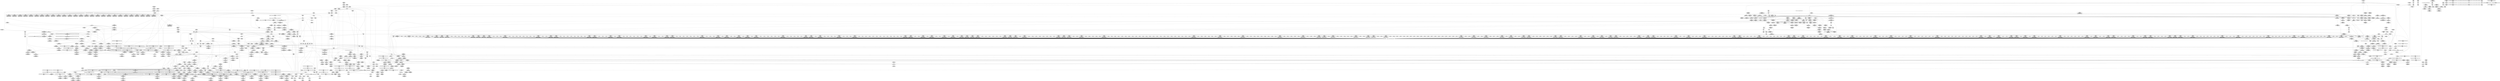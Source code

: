 digraph {
	CE0x4835ef0 [shape=record,shape=Mrecord,label="{CE0x4835ef0|__aa_current_profile:_tmp13|security/apparmor/include/context.h,138|*SummSink*}"]
	CE0x47efc00 [shape=record,shape=Mrecord,label="{CE0x47efc00|80:_i64,_:_CRE_562,563_}"]
	CE0x47e6ae0 [shape=record,shape=Mrecord,label="{CE0x47e6ae0|i8_1|*Constant*|*SummSink*}"]
	CE0x47ea030 [shape=record,shape=Mrecord,label="{CE0x47ea030|__aa_current_profile:_tmp18|security/apparmor/include/context.h,138|*SummSink*}"]
	CE0x4869ec0 [shape=record,shape=Mrecord,label="{CE0x4869ec0|i32_100|*Constant*|*SummSink*}"]
	CE0x47c0160 [shape=record,shape=Mrecord,label="{CE0x47c0160|80:_i64,_:_CRE_336,344_|*MultipleSource*|*LoadInst*|security/apparmor/include/apparmor.h,117|security/apparmor/include/apparmor.h,117}"]
	CE0x47f1300 [shape=record,shape=Mrecord,label="{CE0x47f1300|80:_i64,_:_CRE_584,585_}"]
	CE0x481f800 [shape=record,shape=Mrecord,label="{CE0x481f800|common_perm:_tmp1}"]
	CE0x478f4c0 [shape=record,shape=Mrecord,label="{CE0x478f4c0|i64_1|*Constant*|*SummSource*}"]
	CE0x47eee70 [shape=record,shape=Mrecord,label="{CE0x47eee70|80:_i64,_:_CRE_512,528_|*MultipleSource*|*LoadInst*|security/apparmor/include/apparmor.h,117|security/apparmor/include/apparmor.h,117}"]
	CE0x47ea440 [shape=record,shape=Mrecord,label="{CE0x47ea440|80:_i64,_:_CRE_419,420_}"]
	CE0x482c630 [shape=record,shape=Mrecord,label="{CE0x482c630|__aa_current_profile:_tmp9|security/apparmor/include/context.h,138|*SummSink*}"]
	CE0x480cd90 [shape=record,shape=Mrecord,label="{CE0x480cd90|aa_cred_profile:_do.body}"]
	CE0x48752b0 [shape=record,shape=Mrecord,label="{CE0x48752b0|aa_cred_profile:_tobool4|security/apparmor/include/context.h,100|*SummSource*}"]
	CE0x4832470 [shape=record,shape=Mrecord,label="{CE0x4832470|i64*_getelementptr_inbounds_(_16_x_i64_,_16_x_i64_*___llvm_gcov_ctr46,_i64_0,_i64_0)|*Constant*|*SummSource*}"]
	CE0x47ed670 [shape=record,shape=Mrecord,label="{CE0x47ed670|__aa_current_profile:_tmp12|security/apparmor/include/context.h,138|*SummSource*}"]
	CE0x47ae5b0 [shape=record,shape=Mrecord,label="{CE0x47ae5b0|aa_cred_profile:_do.end|*SummSource*}"]
	CE0x47d71b0 [shape=record,shape=Mrecord,label="{CE0x47d71b0|80:_i64,_:_CRE_104,112_|*MultipleSource*|*LoadInst*|security/apparmor/include/apparmor.h,117|security/apparmor/include/apparmor.h,117}"]
	CE0x4856350 [shape=record,shape=Mrecord,label="{CE0x4856350|i64*_getelementptr_inbounds_(_16_x_i64_,_16_x_i64_*___llvm_gcov_ctr46,_i64_0,_i64_15)|*Constant*|*SummSink*}"]
	CE0x47d2a30 [shape=record,shape=Mrecord,label="{CE0x47d2a30|apparmor_path_chown:_i_mode|security/apparmor/lsm.c,358|*SummSource*}"]
	CE0x481e7e0 [shape=record,shape=Mrecord,label="{CE0x481e7e0|__aa_current_profile:_tmp2}"]
	CE0x4834030 [shape=record,shape=Mrecord,label="{CE0x4834030|0:_i8,_:_GCMR___aa_current_profile.__warned_internal_global_i8_0,_section_.data.unlikely_,_align_1:_elem_0:default:}"]
	CE0x47a4e80 [shape=record,shape=Mrecord,label="{CE0x47a4e80|i64_2|*Constant*|*SummSource*}"]
	CE0x47f6510 [shape=record,shape=Mrecord,label="{CE0x47f6510|80:_i64,_:_CRE_1211,1212_}"]
	CE0x4819fc0 [shape=record,shape=Mrecord,label="{CE0x4819fc0|common_perm:_tmp8|security/apparmor/lsm.c,170}"]
	CE0x47fd270 [shape=record,shape=Mrecord,label="{CE0x47fd270|80:_i64,_:_CRE_1333,1334_}"]
	CE0x47fd160 [shape=record,shape=Mrecord,label="{CE0x47fd160|80:_i64,_:_CRE_1332,1333_}"]
	CE0x47aa6a0 [shape=record,shape=Mrecord,label="{CE0x47aa6a0|apparmor_path_chown:_tmp14|security/apparmor/lsm.c,361|*SummSink*}"]
	CE0x47fdd10 [shape=record,shape=Mrecord,label="{CE0x47fdd10|80:_i64,_:_CRE_1343,1344_}"]
	CE0x47d0a10 [shape=record,shape=Mrecord,label="{CE0x47d0a10|GLOBAL:___llvm_gcov_ctr84|Global_var:__llvm_gcov_ctr84|*SummSink*}"]
	CE0x4829d90 [shape=record,shape=Mrecord,label="{CE0x4829d90|__aa_current_profile:_call|security/apparmor/include/context.h,138}"]
	CE0x47fd490 [shape=record,shape=Mrecord,label="{CE0x47fd490|80:_i64,_:_CRE_1335,1336_}"]
	CE0x47b27c0 [shape=record,shape=Mrecord,label="{CE0x47b27c0|apparmor_path_chown:_tmp12|security/apparmor/lsm.c,361|*SummSink*}"]
	CE0x482a1a0 [shape=record,shape=Mrecord,label="{CE0x482a1a0|%struct.task_struct*_(%struct.task_struct**)*_asm_movq_%gs:$_1:P_,$0_,_r,im,_dirflag_,_fpsr_,_flags_}"]
	CE0x47d2c90 [shape=record,shape=Mrecord,label="{CE0x47d2c90|apparmor_path_chown:_tmp8|security/apparmor/lsm.c,358|*SummSink*}"]
	CE0x47bd510 [shape=record,shape=Mrecord,label="{CE0x47bd510|aa_cred_profile:_tmp11|security/apparmor/include/context.h,100|*SummSource*}"]
	CE0x47c27b0 [shape=record,shape=Mrecord,label="{CE0x47c27b0|80:_i64,_:_CRE_414,415_}"]
	CE0x48315c0 [shape=record,shape=Mrecord,label="{CE0x48315c0|_call_void_mcount()_#2}"]
	CE0x47ae020 [shape=record,shape=Mrecord,label="{CE0x47ae020|apparmor_path_chown:_dentry|security/apparmor/lsm.c,357|*SummSource*}"]
	CE0x4793470 [shape=record,shape=Mrecord,label="{CE0x4793470|apparmor_path_chown:_dentry3|security/apparmor/lsm.c,358|*SummSource*}"]
	CE0x47e5c50 [shape=record,shape=Mrecord,label="{CE0x47e5c50|__aa_current_profile:_tmp15|security/apparmor/include/context.h,138|*SummSink*}"]
	CE0x48688a0 [shape=record,shape=Mrecord,label="{CE0x48688a0|aa_cred_profile:_expval|security/apparmor/include/context.h,100|*SummSource*}"]
	CE0x47bfb90 [shape=record,shape=Mrecord,label="{CE0x47bfb90|80:_i64,_:_CRE_312,320_|*MultipleSource*|*LoadInst*|security/apparmor/include/apparmor.h,117|security/apparmor/include/apparmor.h,117}"]
	CE0x480dd40 [shape=record,shape=Mrecord,label="{CE0x480dd40|aa_cred_profile:_do.end8|*SummSink*}"]
	CE0x4869c30 [shape=record,shape=Mrecord,label="{CE0x4869c30|aa_cred_profile:_tmp20|security/apparmor/include/context.h,100|*SummSink*}"]
	CE0x47961d0 [shape=record,shape=Mrecord,label="{CE0x47961d0|apparmor_path_chown:_entry}"]
	CE0x4802480 [shape=record,shape=Mrecord,label="{CE0x4802480|80:_i64,_:_CRE_1632,1633_}"]
	CE0x47aa530 [shape=record,shape=Mrecord,label="{CE0x47aa530|apparmor_path_chown:_tmp14|security/apparmor/lsm.c,361|*SummSource*}"]
	CE0x47dced0 [shape=record,shape=Mrecord,label="{CE0x47dced0|common_perm:_path|Function::common_perm&Arg::path::}"]
	CE0x4824a10 [shape=record,shape=Mrecord,label="{CE0x4824a10|__aa_current_profile:_tobool|security/apparmor/include/context.h,138}"]
	CE0x4868170 [shape=record,shape=Mrecord,label="{CE0x4868170|aa_cred_profile:_tobool1|security/apparmor/include/context.h,100}"]
	CE0x481b2c0 [shape=record,shape=Mrecord,label="{CE0x481b2c0|mediated_filesystem:_tobool|security/apparmor/include/apparmor.h,117|*SummSink*}"]
	CE0x47dc680 [shape=record,shape=Mrecord,label="{CE0x47dc680|common_perm:_entry|*SummSink*}"]
	CE0x4798ba0 [shape=record,shape=Mrecord,label="{CE0x4798ba0|__aa_current_profile:_tmp|*SummSource*}"]
	CE0x47f41c0 [shape=record,shape=Mrecord,label="{CE0x47f41c0|80:_i64,_:_CRE_628,629_}"]
	CE0x47a5c00 [shape=record,shape=Mrecord,label="{CE0x47a5c00|mediated_filesystem:_entry}"]
	CE0x4803690 [shape=record,shape=Mrecord,label="{CE0x4803690|80:_i64,_:_CRE_1649,1650_}"]
	CE0x486c5d0 [shape=record,shape=Mrecord,label="{CE0x486c5d0|i64*_getelementptr_inbounds_(_16_x_i64_,_16_x_i64_*___llvm_gcov_ctr46,_i64_0,_i64_8)|*Constant*|*SummSource*}"]
	CE0x4848370 [shape=record,shape=Mrecord,label="{CE0x4848370|get_current:_entry|*SummSource*}"]
	CE0x47925c0 [shape=record,shape=Mrecord,label="{CE0x47925c0|i32_5|*Constant*|*SummSink*}"]
	CE0x4868ea0 [shape=record,shape=Mrecord,label="{CE0x4868ea0|44:_i32,_48:_i16,_128:_i8*,_:_SCMRE_96,104_|*MultipleSource*|Function::aa_cred_profile&Arg::cred::|security/apparmor/include/context.h,99|security/apparmor/include/context.h,138}"]
	CE0x47e9980 [shape=record,shape=Mrecord,label="{CE0x47e9980|__aa_current_profile:_tmp17|security/apparmor/include/context.h,138|*SummSource*}"]
	CE0x47f30c0 [shape=record,shape=Mrecord,label="{CE0x47f30c0|80:_i64,_:_CRE_612,613_}"]
	CE0x479a5b0 [shape=record,shape=Mrecord,label="{CE0x479a5b0|i64*_getelementptr_inbounds_(_2_x_i64_,_2_x_i64_*___llvm_gcov_ctr55,_i64_0,_i64_1)|*Constant*}"]
	CE0x47f7990 [shape=record,shape=Mrecord,label="{CE0x47f7990|80:_i64,_:_CRE_1231,1232_}"]
	CE0x4836d70 [shape=record,shape=Mrecord,label="{CE0x4836d70|44:_i32,_48:_i16,_128:_i8*,_:_SCMRE_8,16_|*MultipleSource*|Function::aa_cred_profile&Arg::cred::|security/apparmor/include/context.h,99|security/apparmor/include/context.h,138}"]
	CE0x47d8f20 [shape=record,shape=Mrecord,label="{CE0x47d8f20|apparmor_path_chown:_tmp16|security/apparmor/lsm.c,362|*SummSink*}"]
	CE0x47d6170 [shape=record,shape=Mrecord,label="{CE0x47d6170|80:_i64,_:_CRE_24,32_|*MultipleSource*|*LoadInst*|security/apparmor/include/apparmor.h,117|security/apparmor/include/apparmor.h,117}"]
	CE0x47d67f0 [shape=record,shape=Mrecord,label="{CE0x47d67f0|80:_i64,_:_CRE_56,64_|*MultipleSource*|*LoadInst*|security/apparmor/include/apparmor.h,117|security/apparmor/include/apparmor.h,117}"]
	CE0x47c7f40 [shape=record,shape=Mrecord,label="{CE0x47c7f40|apparmor_path_chown:_i_uid|security/apparmor/lsm.c,357}"]
	CE0x4801f30 [shape=record,shape=Mrecord,label="{CE0x4801f30|80:_i64,_:_CRE_1627,1628_}"]
	CE0x47df930 [shape=record,shape=Mrecord,label="{CE0x47df930|get_current:_tmp4|./arch/x86/include/asm/current.h,14|*SummSource*}"]
	CE0x480ace0 [shape=record,shape=Mrecord,label="{CE0x480ace0|mediated_filesystem:_tmp5|security/apparmor/include/apparmor.h,117|*SummSource*}"]
	CE0x47e10b0 [shape=record,shape=Mrecord,label="{CE0x47e10b0|apparmor_path_chown:_tmp19|security/apparmor/lsm.c,365|*SummSink*}"]
	CE0x482ef30 [shape=record,shape=Mrecord,label="{CE0x482ef30|_call_void_mcount()_#2}"]
	CE0x47d5c40 [shape=record,shape=Mrecord,label="{CE0x47d5c40|80:_i64,_:_CRE_16,20_|*MultipleSource*|*LoadInst*|security/apparmor/include/apparmor.h,117|security/apparmor/include/apparmor.h,117}"]
	CE0x47efe20 [shape=record,shape=Mrecord,label="{CE0x47efe20|80:_i64,_:_CRE_564,565_}"]
	CE0x4816ae0 [shape=record,shape=Mrecord,label="{CE0x4816ae0|i64*_getelementptr_inbounds_(_16_x_i64_,_16_x_i64_*___llvm_gcov_ctr46,_i64_0,_i64_10)|*Constant*}"]
	CE0x481e1f0 [shape=record,shape=Mrecord,label="{CE0x481e1f0|i64*_getelementptr_inbounds_(_16_x_i64_,_16_x_i64_*___llvm_gcov_ctr46,_i64_0,_i64_0)|*Constant*|*SummSink*}"]
	CE0x47f8ba0 [shape=record,shape=Mrecord,label="{CE0x47f8ba0|80:_i64,_:_CRE_1248,1249_}"]
	CE0x47caa20 [shape=record,shape=Mrecord,label="{CE0x47caa20|80:_i64,_:_CRE_454,455_}"]
	CE0x47ec420 [shape=record,shape=Mrecord,label="{CE0x47ec420|80:_i64,_:_CRE_449,450_}"]
	CE0x481d530 [shape=record,shape=Mrecord,label="{CE0x481d530|aa_cred_profile:_bb}"]
	CE0x4808370 [shape=record,shape=Mrecord,label="{CE0x4808370|80:_i64,_:_CRE_1848,1856_|*MultipleSource*|*LoadInst*|security/apparmor/include/apparmor.h,117|security/apparmor/include/apparmor.h,117}"]
	CE0x482a5b0 [shape=record,shape=Mrecord,label="{CE0x482a5b0|__aa_current_profile:_tmp7|security/apparmor/include/context.h,138}"]
	CE0x4830e90 [shape=record,shape=Mrecord,label="{CE0x4830e90|aa_cred_profile:_do.end10}"]
	CE0x47db5f0 [shape=record,shape=Mrecord,label="{CE0x47db5f0|apparmor_path_chown:_tmp18|security/apparmor/lsm.c,364|*SummSource*}"]
	CE0x482e4c0 [shape=record,shape=Mrecord,label="{CE0x482e4c0|__aa_current_profile:_if.then|*SummSource*}"]
	CE0x4802e10 [shape=record,shape=Mrecord,label="{CE0x4802e10|80:_i64,_:_CRE_1641,1642_}"]
	CE0x47eb870 [shape=record,shape=Mrecord,label="{CE0x47eb870|80:_i64,_:_CRE_438,439_}"]
	CE0x479b660 [shape=record,shape=Mrecord,label="{CE0x479b660|apparmor_path_chown:_gid.coerce|Function::apparmor_path_chown&Arg::gid.coerce::|*SummSource*}"]
	CE0x47998e0 [shape=record,shape=Mrecord,label="{CE0x47998e0|aa_cred_profile:_tmp6|security/apparmor/include/context.h,100}"]
	CE0x47e4c40 [shape=record,shape=Mrecord,label="{CE0x47e4c40|i32_138|*Constant*}"]
	CE0x47ccb30 [shape=record,shape=Mrecord,label="{CE0x47ccb30|i64_4|*Constant*}"]
	CE0x481e180 [shape=record,shape=Mrecord,label="{CE0x481e180|aa_cred_profile:_lor.rhs|*SummSource*}"]
	CE0x47dd940 [shape=record,shape=Mrecord,label="{CE0x47dd940|common_perm:_mask|Function::common_perm&Arg::mask::|*SummSink*}"]
	CE0x47df230 [shape=record,shape=Mrecord,label="{CE0x47df230|mediated_filesystem:_bb|*SummSink*}"]
	CE0x47de360 [shape=record,shape=Mrecord,label="{CE0x47de360|_ret_i32_%error.0,_!dbg_!15483|security/apparmor/lsm.c,172|*SummSink*}"]
	CE0x47f1da0 [shape=record,shape=Mrecord,label="{CE0x47f1da0|80:_i64,_:_CRE_594,595_}"]
	CE0x4808180 [shape=record,shape=Mrecord,label="{CE0x4808180|80:_i64,_:_CRE_1840,1848_|*MultipleSource*|*LoadInst*|security/apparmor/include/apparmor.h,117|security/apparmor/include/apparmor.h,117}"]
	CE0x4823540 [shape=record,shape=Mrecord,label="{CE0x4823540|i64*_getelementptr_inbounds_(_5_x_i64_,_5_x_i64_*___llvm_gcov_ctr57,_i64_0,_i64_4)|*Constant*|*SummSource*}"]
	CE0x4867dd0 [shape=record,shape=Mrecord,label="{CE0x4867dd0|aa_cred_profile:_tmp12|security/apparmor/include/context.h,100|*SummSource*}"]
	CE0x47adfb0 [shape=record,shape=Mrecord,label="{CE0x47adfb0|8:_%struct.dentry*,_:_CRE_0,8_|*MultipleSource*|security/apparmor/lsm.c,357|Function::apparmor_path_chown&Arg::path::}"]
	CE0x47eb430 [shape=record,shape=Mrecord,label="{CE0x47eb430|80:_i64,_:_CRE_434,435_}"]
	CE0x47f32e0 [shape=record,shape=Mrecord,label="{CE0x47f32e0|80:_i64,_:_CRE_614,615_}"]
	CE0x4796f30 [shape=record,shape=Mrecord,label="{CE0x4796f30|apparmor_path_chown:_uid2|security/apparmor/lsm.c,357|*SummSource*}"]
	CE0x4823030 [shape=record,shape=Mrecord,label="{CE0x4823030|common_perm:_error.0|*SummSource*}"]
	CE0x4804020 [shape=record,shape=Mrecord,label="{CE0x4804020|80:_i64,_:_CRE_1658,1659_}"]
	CE0x47e72e0 [shape=record,shape=Mrecord,label="{CE0x47e72e0|i64*_getelementptr_inbounds_(_11_x_i64_,_11_x_i64_*___llvm_gcov_ctr58,_i64_0,_i64_9)|*Constant*|*SummSink*}"]
	CE0x48026a0 [shape=record,shape=Mrecord,label="{CE0x48026a0|80:_i64,_:_CRE_1634,1635_}"]
	CE0x481e0e0 [shape=record,shape=Mrecord,label="{CE0x481e0e0|aa_cred_profile:_do.body|*SummSink*}"]
	CE0x47dd8a0 [shape=record,shape=Mrecord,label="{CE0x47dd8a0|common_perm:_mask|Function::common_perm&Arg::mask::|*SummSource*}"]
	CE0x4795d20 [shape=record,shape=Mrecord,label="{CE0x4795d20|apparmor_path_chown:_if.then|*SummSink*}"]
	"CONST[source:0(mediator),value:2(dynamic)][purpose:{subject}]"
	CE0x47dba80 [shape=record,shape=Mrecord,label="{CE0x47dba80|apparmor_path_chown:_call7|security/apparmor/lsm.c,364|*SummSource*}"]
	CE0x47c9f70 [shape=record,shape=Mrecord,label="{CE0x47c9f70|apparmor_path_chown:_d_inode4|security/apparmor/lsm.c,358}"]
	CE0x47f7ff0 [shape=record,shape=Mrecord,label="{CE0x47f7ff0|80:_i64,_:_CRE_1237,1238_}"]
	CE0x4848780 [shape=record,shape=Mrecord,label="{CE0x4848780|_ret_%struct.task_struct*_%tmp4,_!dbg_!15471|./arch/x86/include/asm/current.h,14}"]
	CE0x47da990 [shape=record,shape=Mrecord,label="{CE0x47da990|aa_path_perm:_path|Function::aa_path_perm&Arg::path::|*SummSource*}"]
	CE0x47fa1f0 [shape=record,shape=Mrecord,label="{CE0x47fa1f0|80:_i64,_:_CRE_1269,1270_}"]
	CE0x47f8320 [shape=record,shape=Mrecord,label="{CE0x47f8320|80:_i64,_:_CRE_1240,1241_}"]
	CE0x47ed1f0 [shape=record,shape=Mrecord,label="{CE0x47ed1f0|__aa_current_profile:_if.end|*SummSource*}"]
	CE0x4797110 [shape=record,shape=Mrecord,label="{CE0x4797110|apparmor_path_chown:_if.then|*SummSource*}"]
	CE0x482d690 [shape=record,shape=Mrecord,label="{CE0x482d690|aa_cred_profile:_do.cond}"]
	CE0x482e910 [shape=record,shape=Mrecord,label="{CE0x482e910|get_current:_tmp1|*SummSource*}"]
	CE0x47bcfc0 [shape=record,shape=Mrecord,label="{CE0x47bcfc0|aa_cred_profile:_tmp10|security/apparmor/include/context.h,100|*SummSink*}"]
	CE0x481e420 [shape=record,shape=Mrecord,label="{CE0x481e420|GLOBAL:___aa_current_profile|*Constant*|*SummSource*}"]
	CE0x47a5370 [shape=record,shape=Mrecord,label="{CE0x47a5370|GLOBAL:___llvm_gcov_ctr84|Global_var:__llvm_gcov_ctr84}"]
	CE0x4801c00 [shape=record,shape=Mrecord,label="{CE0x4801c00|80:_i64,_:_CRE_1624,1625_}"]
	CE0x48327a0 [shape=record,shape=Mrecord,label="{CE0x48327a0|__aa_current_profile:_tmp6|security/apparmor/include/context.h,138}"]
	CE0x47ea770 [shape=record,shape=Mrecord,label="{CE0x47ea770|80:_i64,_:_CRE_422,423_}"]
	CE0x47cae60 [shape=record,shape=Mrecord,label="{CE0x47cae60|80:_i64,_:_CRE_458,459_}"]
	CE0x47f10e0 [shape=record,shape=Mrecord,label="{CE0x47f10e0|80:_i64,_:_CRE_582,583_}"]
	CE0x47aee50 [shape=record,shape=Mrecord,label="{CE0x47aee50|get_current:_tmp|*SummSource*}"]
	CE0x4856040 [shape=record,shape=Mrecord,label="{CE0x4856040|aa_cred_profile:_tmp30|security/apparmor/include/context.h,100|*SummSink*}"]
	CE0x484afb0 [shape=record,shape=Mrecord,label="{CE0x484afb0|_ret_%struct.aa_profile*_%tmp34,_!dbg_!15510|security/apparmor/include/context.h,101|*SummSource*}"]
	CE0x4833c90 [shape=record,shape=Mrecord,label="{CE0x4833c90|aa_cred_profile:_security|security/apparmor/include/context.h,99|*SummSink*}"]
	CE0x48186e0 [shape=record,shape=Mrecord,label="{CE0x48186e0|aa_cred_profile:_tmp26|security/apparmor/include/context.h,100|*SummSink*}"]
	CE0x4804460 [shape=record,shape=Mrecord,label="{CE0x4804460|80:_i64,_:_CRE_1662,1663_}"]
	CE0x47cf770 [shape=record,shape=Mrecord,label="{CE0x47cf770|common_perm:_tmp3|security/apparmor/lsm.c,169}"]
	CE0x47ddd10 [shape=record,shape=Mrecord,label="{CE0x47ddd10|common_perm:_cond|Function::common_perm&Arg::cond::|*SummSource*}"]
	CE0x486e120 [shape=record,shape=Mrecord,label="{CE0x486e120|aa_cred_profile:_tmp7|security/apparmor/include/context.h,100|*SummSink*}"]
	CE0x486c970 [shape=record,shape=Mrecord,label="{CE0x486c970|44:_i32,_48:_i16,_128:_i8*,_:_SCMRE_168,176_|*MultipleSource*|Function::aa_cred_profile&Arg::cred::|security/apparmor/include/context.h,99|security/apparmor/include/context.h,138}"]
	CE0x47e4720 [shape=record,shape=Mrecord,label="{CE0x47e4720|GLOBAL:_lockdep_rcu_suspicious|*Constant*|*SummSource*}"]
	CE0x47eb320 [shape=record,shape=Mrecord,label="{CE0x47eb320|80:_i64,_:_CRE_433,434_}"]
	CE0x479a820 [shape=record,shape=Mrecord,label="{CE0x479a820|__aa_current_profile:_tmp1|*SummSink*}"]
	CE0x4800680 [shape=record,shape=Mrecord,label="{CE0x4800680|80:_i64,_:_CRE_1568,1584_|*MultipleSource*|*LoadInst*|security/apparmor/include/apparmor.h,117|security/apparmor/include/apparmor.h,117}"]
	CE0x4817fa0 [shape=record,shape=Mrecord,label="{CE0x4817fa0|i64*_getelementptr_inbounds_(_16_x_i64_,_16_x_i64_*___llvm_gcov_ctr46,_i64_0,_i64_12)|*Constant*|*SummSource*}"]
	CE0x480d0f0 [shape=record,shape=Mrecord,label="{CE0x480d0f0|_call_void_mcount()_#2|*SummSink*}"]
	CE0x47d4c50 [shape=record,shape=Mrecord,label="{CE0x47d4c50|mediated_filesystem:_tmp4|*LoadInst*|security/apparmor/include/apparmor.h,117|*SummSource*}"]
	CE0x47d5130 [shape=record,shape=Mrecord,label="{CE0x47d5130|i32_10|*Constant*|*SummSink*}"]
	CE0x47da840 [shape=record,shape=Mrecord,label="{CE0x47da840|aa_path_perm:_path|Function::aa_path_perm&Arg::path::}"]
	CE0x48175e0 [shape=record,shape=Mrecord,label="{CE0x48175e0|i64*_getelementptr_inbounds_(_16_x_i64_,_16_x_i64_*___llvm_gcov_ctr46,_i64_0,_i64_12)|*Constant*|*SummSink*}"]
	CE0x47edf30 [shape=record,shape=Mrecord,label="{CE0x47edf30|aa_cred_profile:_tmp8|security/apparmor/include/context.h,100}"]
	CE0x4818ab0 [shape=record,shape=Mrecord,label="{CE0x4818ab0|aa_cred_profile:_tmp22|security/apparmor/include/context.h,100}"]
	CE0x47beff0 [shape=record,shape=Mrecord,label="{CE0x47beff0|80:_i64,_:_CRE_268,272_|*MultipleSource*|*LoadInst*|security/apparmor/include/apparmor.h,117|security/apparmor/include/apparmor.h,117}"]
	CE0x47a57d0 [shape=record,shape=Mrecord,label="{CE0x47a57d0|apparmor_path_chown:_call|security/apparmor/lsm.c,361}"]
	CE0x47f6670 [shape=record,shape=Mrecord,label="{CE0x47f6670|80:_i64,_:_CRE_1213,1214_}"]
	CE0x47f2a60 [shape=record,shape=Mrecord,label="{CE0x47f2a60|80:_i64,_:_CRE_606,607_}"]
	CE0x486be00 [shape=record,shape=Mrecord,label="{CE0x486be00|aa_cred_profile:_tmp19|security/apparmor/include/context.h,100}"]
	CE0x48177d0 [shape=record,shape=Mrecord,label="{CE0x48177d0|aa_cred_profile:_tmp25|security/apparmor/include/context.h,100}"]
	CE0x47cdf80 [shape=record,shape=Mrecord,label="{CE0x47cdf80|i32_2|*Constant*|*SummSink*}"]
	CE0x4857970 [shape=record,shape=Mrecord,label="{CE0x4857970|aa_cred_profile:_lnot3|security/apparmor/include/context.h,100}"]
	CE0x47bb980 [shape=record,shape=Mrecord,label="{CE0x47bb980|aa_cred_profile:_tmp15|security/apparmor/include/context.h,100|*SummSink*}"]
	CE0x48178f0 [shape=record,shape=Mrecord,label="{CE0x48178f0|aa_cred_profile:_tmp25|security/apparmor/include/context.h,100|*SummSource*}"]
	CE0x47e6420 [shape=record,shape=Mrecord,label="{CE0x47e6420|__aa_current_profile:_tmp16|security/apparmor/include/context.h,138|*SummSink*}"]
	CE0x48198e0 [shape=record,shape=Mrecord,label="{CE0x48198e0|common_perm:_tmp7|security/apparmor/lsm.c,170|*SummSink*}"]
	CE0x47bec10 [shape=record,shape=Mrecord,label="{CE0x47bec10|80:_i64,_:_CRE_256,264_|*MultipleSource*|*LoadInst*|security/apparmor/include/apparmor.h,117|security/apparmor/include/apparmor.h,117}"]
	CE0x47a5ef0 [shape=record,shape=Mrecord,label="{CE0x47a5ef0|mediated_filesystem:_inode|Function::mediated_filesystem&Arg::inode::|*SummSource*}"]
	CE0x47f3c70 [shape=record,shape=Mrecord,label="{CE0x47f3c70|80:_i64,_:_CRE_623,624_}"]
	CE0x47c0b10 [shape=record,shape=Mrecord,label="{CE0x47c0b10|80:_i64,_:_CRE_376,380_|*MultipleSource*|*LoadInst*|security/apparmor/include/apparmor.h,117|security/apparmor/include/apparmor.h,117}"]
	CE0x4825a00 [shape=record,shape=Mrecord,label="{CE0x4825a00|common_perm:_tmp9|security/apparmor/lsm.c,172|*SummSink*}"]
	CE0x47dc520 [shape=record,shape=Mrecord,label="{CE0x47dc520|common_perm:_entry|*SummSource*}"]
	CE0x481adf0 [shape=record,shape=Mrecord,label="{CE0x481adf0|i64_0|*Constant*}"]
	CE0x478f6c0 [shape=record,shape=Mrecord,label="{CE0x478f6c0|i32_11|*Constant*|*SummSink*}"]
	CE0x47ccfb0 [shape=record,shape=Mrecord,label="{CE0x47ccfb0|i32_4|*Constant*|*SummSource*}"]
	CE0x47d11f0 [shape=record,shape=Mrecord,label="{CE0x47d11f0|GLOBAL:___llvm_gcov_ctr58|Global_var:__llvm_gcov_ctr58}"]
	CE0x47fd380 [shape=record,shape=Mrecord,label="{CE0x47fd380|80:_i64,_:_CRE_1334,1335_}"]
	CE0x4874270 [shape=record,shape=Mrecord,label="{CE0x4874270|aa_cred_profile:_conv|security/apparmor/include/context.h,100|*SummSource*}"]
	CE0x482efa0 [shape=record,shape=Mrecord,label="{CE0x482efa0|_call_void_mcount()_#2|*SummSource*}"]
	CE0x47c7be0 [shape=record,shape=Mrecord,label="{CE0x47c7be0|apparmor_path_chown:_tmp3|security/apparmor/lsm.c,357}"]
	CE0x47aca60 [shape=record,shape=Mrecord,label="{CE0x47aca60|GLOBAL:___aa_current_profile.__warned|Global_var:__aa_current_profile.__warned|*SummSource*}"]
	CE0x47f7770 [shape=record,shape=Mrecord,label="{CE0x47f7770|80:_i64,_:_CRE_1229,1230_}"]
	CE0x47a9ad0 [shape=record,shape=Mrecord,label="{CE0x47a9ad0|mediated_filesystem:_tmp|*SummSource*}"]
	CE0x48075e0 [shape=record,shape=Mrecord,label="{CE0x48075e0|80:_i64,_:_CRE_1792,1800_|*MultipleSource*|*LoadInst*|security/apparmor/include/apparmor.h,117|security/apparmor/include/apparmor.h,117}"]
	CE0x47ebed0 [shape=record,shape=Mrecord,label="{CE0x47ebed0|80:_i64,_:_CRE_444,445_}"]
	CE0x47e1780 [shape=record,shape=Mrecord,label="{CE0x47e1780|apparmor_path_chown:_tmp20|security/apparmor/lsm.c,365|*SummSource*}"]
	CE0x47d6310 [shape=record,shape=Mrecord,label="{CE0x47d6310|80:_i64,_:_CRE_32,40_|*MultipleSource*|*LoadInst*|security/apparmor/include/apparmor.h,117|security/apparmor/include/apparmor.h,117}"]
	CE0x47f22f0 [shape=record,shape=Mrecord,label="{CE0x47f22f0|80:_i64,_:_CRE_599,600_}"]
	CE0x4799740 [shape=record,shape=Mrecord,label="{CE0x4799740|i64_3|*Constant*}"]
	CE0x4806660 [shape=record,shape=Mrecord,label="{CE0x4806660|80:_i64,_:_CRE_1720,1728_|*MultipleSource*|*LoadInst*|security/apparmor/include/apparmor.h,117|security/apparmor/include/apparmor.h,117}"]
	CE0x48077d0 [shape=record,shape=Mrecord,label="{CE0x48077d0|80:_i64,_:_CRE_1800,1804_|*MultipleSource*|*LoadInst*|security/apparmor/include/apparmor.h,117|security/apparmor/include/apparmor.h,117}"]
	CE0x482e3b0 [shape=record,shape=Mrecord,label="{CE0x482e3b0|__aa_current_profile:_if.then}"]
	CE0x4793550 [shape=record,shape=Mrecord,label="{CE0x4793550|apparmor_path_chown:_dentry3|security/apparmor/lsm.c,358|*SummSink*}"]
	CE0x4809430 [shape=record,shape=Mrecord,label="{CE0x4809430|80:_i64,_:_CRE_1888,1896_|*MultipleSource*|*LoadInst*|security/apparmor/include/apparmor.h,117|security/apparmor/include/apparmor.h,117}"]
	CE0x47d0cf0 [shape=record,shape=Mrecord,label="{CE0x47d0cf0|_ret_i1_%lnot,_!dbg_!15473|security/apparmor/include/apparmor.h,117|*SummSource*}"]
	CE0x4849400 [shape=record,shape=Mrecord,label="{CE0x4849400|COLLAPSED:_GCRE_current_task_external_global_%struct.task_struct*:_elem_0::|security/apparmor/include/context.h,138}"]
	CE0x47db970 [shape=record,shape=Mrecord,label="{CE0x47db970|apparmor_path_chown:_call7|security/apparmor/lsm.c,364}"]
	CE0x4787370 [shape=record,shape=Mrecord,label="{CE0x4787370|i32_2|*Constant*}"]
	CE0x482f960 [shape=record,shape=Mrecord,label="{CE0x482f960|44:_i32,_48:_i16,_128:_i8*,_:_SCMRE_20,24_|*MultipleSource*|Function::aa_cred_profile&Arg::cred::|security/apparmor/include/context.h,99|security/apparmor/include/context.h,138}"]
	CE0x47d4290 [shape=record,shape=Mrecord,label="{CE0x47d4290|i32_8|*Constant*|*SummSink*}"]
	CE0x47e0300 [shape=record,shape=Mrecord,label="{CE0x47e0300|_call_void_mcount()_#2|*SummSink*}"]
	CE0x48362c0 [shape=record,shape=Mrecord,label="{CE0x48362c0|i32_0|*Constant*}"]
	CE0x47be070 [shape=record,shape=Mrecord,label="{CE0x47be070|80:_i64,_:_CRE_200,204_|*MultipleSource*|*LoadInst*|security/apparmor/include/apparmor.h,117|security/apparmor/include/apparmor.h,117}"]
	CE0x4796ec0 [shape=record,shape=Mrecord,label="{CE0x4796ec0|apparmor_path_chown:_uid2|security/apparmor/lsm.c,357|*SummSink*}"]
	CE0x4865f70 [shape=record,shape=Mrecord,label="{CE0x4865f70|aa_cred_profile:_do.body5}"]
	CE0x47f9b90 [shape=record,shape=Mrecord,label="{CE0x47f9b90|80:_i64,_:_CRE_1263,1264_}"]
	CE0x4873d40 [shape=record,shape=Mrecord,label="{CE0x4873d40|aa_cred_profile:_lnot.ext|security/apparmor/include/context.h,100|*SummSource*}"]
	CE0x47f9750 [shape=record,shape=Mrecord,label="{CE0x47f9750|80:_i64,_:_CRE_1259,1260_}"]
	CE0x47e85d0 [shape=record,shape=Mrecord,label="{CE0x47e85d0|__aa_current_profile:_tmp20|security/apparmor/include/context.h,138}"]
	CE0x486a340 [shape=record,shape=Mrecord,label="{CE0x486a340|aa_cred_profile:_tmp21|security/apparmor/include/context.h,100|*SummSink*}"]
	CE0x48037a0 [shape=record,shape=Mrecord,label="{CE0x48037a0|80:_i64,_:_CRE_1650,1651_}"]
	CE0x478b030 [shape=record,shape=Mrecord,label="{CE0x478b030|apparmor_path_chown:_bb}"]
	CE0x486bbe0 [shape=record,shape=Mrecord,label="{CE0x486bbe0|i64*_getelementptr_inbounds_(_16_x_i64_,_16_x_i64_*___llvm_gcov_ctr46,_i64_0,_i64_8)|*Constant*|*SummSink*}"]
	CE0x4802ae0 [shape=record,shape=Mrecord,label="{CE0x4802ae0|80:_i64,_:_CRE_1638,1639_}"]
	CE0x48496e0 [shape=record,shape=Mrecord,label="{CE0x48496e0|__aa_current_profile:_tmp21|security/apparmor/include/context.h,138|*SummSource*}"]
	CE0x47e5410 [shape=record,shape=Mrecord,label="{CE0x47e5410|i8*_getelementptr_inbounds_(_45_x_i8_,_45_x_i8_*_.str14,_i32_0,_i32_0)|*Constant*}"]
	CE0x47fc8e0 [shape=record,shape=Mrecord,label="{CE0x47fc8e0|80:_i64,_:_CRE_1324,1325_}"]
	CE0x48357b0 [shape=record,shape=Mrecord,label="{CE0x48357b0|i64*_getelementptr_inbounds_(_11_x_i64_,_11_x_i64_*___llvm_gcov_ctr58,_i64_0,_i64_6)|*Constant*|*SummSource*}"]
	CE0x4849c80 [shape=record,shape=Mrecord,label="{CE0x4849c80|__aa_current_profile:_call4|security/apparmor/include/context.h,138|*SummSource*}"]
	CE0x47f8650 [shape=record,shape=Mrecord,label="{CE0x47f8650|80:_i64,_:_CRE_1243,1244_}"]
	CE0x47ef630 [shape=record,shape=Mrecord,label="{CE0x47ef630|80:_i64,_:_CRE_552,556_|*MultipleSource*|*LoadInst*|security/apparmor/include/apparmor.h,117|security/apparmor/include/apparmor.h,117}"]
	CE0x47c0350 [shape=record,shape=Mrecord,label="{CE0x47c0350|80:_i64,_:_CRE_344,352_|*MultipleSource*|*LoadInst*|security/apparmor/include/apparmor.h,117|security/apparmor/include/apparmor.h,117}"]
	CE0x47d5960 [shape=record,shape=Mrecord,label="{CE0x47d5960|80:_i64,_:_CRE_0,8_|*MultipleSource*|*LoadInst*|security/apparmor/include/apparmor.h,117|security/apparmor/include/apparmor.h,117}"]
	CE0x47ce0a0 [shape=record,shape=Mrecord,label="{CE0x47ce0a0|apparmor_path_chown:_tmp4|security/apparmor/lsm.c,357|*SummSink*}"]
	CE0x4788d00 [shape=record,shape=Mrecord,label="{CE0x4788d00|apparmor_path_chown:_tmp1}"]
	CE0x482c040 [shape=record,shape=Mrecord,label="{CE0x482c040|i64*_getelementptr_inbounds_(_11_x_i64_,_11_x_i64_*___llvm_gcov_ctr58,_i64_0,_i64_1)|*Constant*|*SummSink*}"]
	CE0x4831db0 [shape=record,shape=Mrecord,label="{CE0x4831db0|44:_i32,_48:_i16,_128:_i8*,_:_SCMRE_160,168_|*MultipleSource*|Function::aa_cred_profile&Arg::cred::|security/apparmor/include/context.h,99|security/apparmor/include/context.h,138}"]
	CE0x4812440 [shape=record,shape=Mrecord,label="{CE0x4812440|i64*_getelementptr_inbounds_(_2_x_i64_,_2_x_i64_*___llvm_gcov_ctr112,_i64_0,_i64_0)|*Constant*|*SummSink*}"]
	CE0x47fc9f0 [shape=record,shape=Mrecord,label="{CE0x47fc9f0|80:_i64,_:_CRE_1325,1326_}"]
	CE0x48660c0 [shape=record,shape=Mrecord,label="{CE0x48660c0|44:_i32,_48:_i16,_128:_i8*,_:_SCMRE_52,56_|*MultipleSource*|Function::aa_cred_profile&Arg::cred::|security/apparmor/include/context.h,99|security/apparmor/include/context.h,138}"]
	CE0x4793860 [shape=record,shape=Mrecord,label="{CE0x4793860|apparmor_path_chown:_tmp6|*LoadInst*|security/apparmor/lsm.c,358}"]
	CE0x48571e0 [shape=record,shape=Mrecord,label="{CE0x48571e0|aa_cred_profile:_tmp13|*SummSink*}"]
	CE0x4819bf0 [shape=record,shape=Mrecord,label="{CE0x4819bf0|common_perm:_tmp8|security/apparmor/lsm.c,170|*SummSink*}"]
	CE0x4848b90 [shape=record,shape=Mrecord,label="{CE0x4848b90|i32_78|*Constant*|*SummSink*}"]
	CE0x482fec0 [shape=record,shape=Mrecord,label="{CE0x482fec0|i32_22|*Constant*}"]
	CE0x47ef440 [shape=record,shape=Mrecord,label="{CE0x47ef440|80:_i64,_:_CRE_544,552_|*MultipleSource*|*LoadInst*|security/apparmor/include/apparmor.h,117|security/apparmor/include/apparmor.h,117}"]
	CE0x47cc990 [shape=record,shape=Mrecord,label="{CE0x47cc990|apparmor_path_chown:_tmp4|security/apparmor/lsm.c,357|*SummSource*}"]
	CE0x480cb30 [shape=record,shape=Mrecord,label="{CE0x480cb30|aa_cred_profile:_if.end|*SummSource*}"]
	CE0x48167e0 [shape=record,shape=Mrecord,label="{CE0x48167e0|i64*_getelementptr_inbounds_(_16_x_i64_,_16_x_i64_*___llvm_gcov_ctr46,_i64_0,_i64_9)|*Constant*|*SummSource*}"]
	CE0x481f050 [shape=record,shape=Mrecord,label="{CE0x481f050|GLOBAL:___llvm_gcov_ctr57|Global_var:__llvm_gcov_ctr57}"]
	CE0x481a560 [shape=record,shape=Mrecord,label="{CE0x481a560|common_perm:_call1|security/apparmor/lsm.c,170|*SummSource*}"]
	CE0x47d9230 [shape=record,shape=Mrecord,label="{CE0x47d9230|apparmor_path_chown:_tmp16|security/apparmor/lsm.c,362}"]
	CE0x4802370 [shape=record,shape=Mrecord,label="{CE0x4802370|80:_i64,_:_CRE_1631,1632_}"]
	CE0x47f9640 [shape=record,shape=Mrecord,label="{CE0x47f9640|80:_i64,_:_CRE_1258,1259_}"]
	CE0x47ff030 [shape=record,shape=Mrecord,label="{CE0x47ff030|80:_i64,_:_CRE_1361,1362_}"]
	CE0x482d480 [shape=record,shape=Mrecord,label="{CE0x482d480|GLOBAL:___aa_current_profile.__warned|Global_var:__aa_current_profile.__warned}"]
	CE0x47a4740 [shape=record,shape=Mrecord,label="{CE0x47a4740|get_current:_tmp3}"]
	CE0x4830210 [shape=record,shape=Mrecord,label="{CE0x4830210|aa_cred_profile:_security|security/apparmor/include/context.h,99}"]
	CE0x47ff8b0 [shape=record,shape=Mrecord,label="{CE0x47ff8b0|80:_i64,_:_CRE_1369,1370_}"]
	CE0x4804130 [shape=record,shape=Mrecord,label="{CE0x4804130|80:_i64,_:_CRE_1659,1660_}"]
	CE0x47fc6c0 [shape=record,shape=Mrecord,label="{CE0x47fc6c0|80:_i64,_:_CRE_1322,1323_}"]
	CE0x4830580 [shape=record,shape=Mrecord,label="{CE0x4830580|aa_cred_profile:_do.end10|*SummSink*}"]
	CE0x47e9d70 [shape=record,shape=Mrecord,label="{CE0x47e9d70|__aa_current_profile:_tmp18|security/apparmor/include/context.h,138}"]
	CE0x4792400 [shape=record,shape=Mrecord,label="{CE0x4792400|i32_5|*Constant*}"]
	CE0x4875430 [shape=record,shape=Mrecord,label="{CE0x4875430|aa_cred_profile:_tobool4|security/apparmor/include/context.h,100|*SummSink*}"]
	CE0x47f2400 [shape=record,shape=Mrecord,label="{CE0x47f2400|80:_i64,_:_CRE_600,601_}"]
	CE0x482fdb0 [shape=record,shape=Mrecord,label="{CE0x482fdb0|i64_2|*Constant*}"]
	CE0x47e2230 [shape=record,shape=Mrecord,label="{CE0x47e2230|i64*_getelementptr_inbounds_(_11_x_i64_,_11_x_i64_*___llvm_gcov_ctr58,_i64_0,_i64_8)|*Constant*|*SummSink*}"]
	CE0x47f61b0 [shape=record,shape=Mrecord,label="{CE0x47f61b0|80:_i64,_:_CRE_1209,1210_}"]
	CE0x4790ff0 [shape=record,shape=Mrecord,label="{CE0x4790ff0|apparmor_path_chown:_return|*SummSource*}"]
	CE0x480aed0 [shape=record,shape=Mrecord,label="{CE0x480aed0|mediated_filesystem:_tmp5|security/apparmor/include/apparmor.h,117|*SummSink*}"]
	CE0x481f2f0 [shape=record,shape=Mrecord,label="{CE0x481f2f0|common_perm:_tmp5|security/apparmor/lsm.c,169}"]
	CE0x47926c0 [shape=record,shape=Mrecord,label="{CE0x47926c0|apparmor_path_chown:_d_inode|security/apparmor/lsm.c,357}"]
	CE0x47d0be0 [shape=record,shape=Mrecord,label="{CE0x47d0be0|mediated_filesystem:_inode|Function::mediated_filesystem&Arg::inode::|*SummSink*}"]
	CE0x481aa20 [shape=record,shape=Mrecord,label="{CE0x481aa20|mediated_filesystem:_and|security/apparmor/include/apparmor.h,117}"]
	CE0x47e5b70 [shape=record,shape=Mrecord,label="{CE0x47e5b70|__aa_current_profile:_tmp15|security/apparmor/include/context.h,138}"]
	CE0x481f470 [shape=record,shape=Mrecord,label="{CE0x481f470|aa_cred_profile:_tmp3|*SummSource*}"]
	CE0x4836bf0 [shape=record,shape=Mrecord,label="{CE0x4836bf0|44:_i32,_48:_i16,_128:_i8*,_:_SCMRE_4,8_|*MultipleSource*|Function::aa_cred_profile&Arg::cred::|security/apparmor/include/context.h,99|security/apparmor/include/context.h,138}"]
	CE0x4806c30 [shape=record,shape=Mrecord,label="{CE0x4806c30|80:_i64,_:_CRE_1752,1760_|*MultipleSource*|*LoadInst*|security/apparmor/include/apparmor.h,117|security/apparmor/include/apparmor.h,117}"]
	CE0x47de520 [shape=record,shape=Mrecord,label="{CE0x47de520|apparmor_path_chown:_retval.0}"]
	CE0x47ca130 [shape=record,shape=Mrecord,label="{CE0x47ca130|apparmor_path_chown:_d_inode4|security/apparmor/lsm.c,358|*SummSource*}"]
	CE0x480fd00 [shape=record,shape=Mrecord,label="{CE0x480fd00|i64*_getelementptr_inbounds_(_16_x_i64_,_16_x_i64_*___llvm_gcov_ctr46,_i64_0,_i64_1)|*Constant*}"]
	CE0x48596a0 [shape=record,shape=Mrecord,label="{CE0x48596a0|aa_cred_profile:_tmp34|security/apparmor/include/context.h,101|*SummSink*}"]
	CE0x486eec0 [shape=record,shape=Mrecord,label="{CE0x486eec0|44:_i32,_48:_i16,_128:_i8*,_:_SCMRE_120,128_|*MultipleSource*|Function::aa_cred_profile&Arg::cred::|security/apparmor/include/context.h,99|security/apparmor/include/context.h,138}"]
	CE0x479c7c0 [shape=record,shape=Mrecord,label="{CE0x479c7c0|get_current:_tmp2|*SummSource*}"]
	CE0x47e2a40 [shape=record,shape=Mrecord,label="{CE0x47e2a40|i1_true|*Constant*}"]
	CE0x480a330 [shape=record,shape=Mrecord,label="{CE0x480a330|80:_i64,_:_CRE_2248,2256_|*MultipleSource*|*LoadInst*|security/apparmor/include/apparmor.h,117|security/apparmor/include/apparmor.h,117}"]
	CE0x478fd20 [shape=record,shape=Mrecord,label="{CE0x478fd20|COLLAPSED:_CRE:_elem_0::|security/apparmor/lsm.c,169}"]
	CE0x47d4030 [shape=record,shape=Mrecord,label="{CE0x47d4030|apparmor_path_chown:_tmp9|*LoadInst*|security/apparmor/lsm.c,361|*SummSink*}"]
	CE0x47a4b30 [shape=record,shape=Mrecord,label="{CE0x47a4b30|common_perm:_if.end|*SummSource*}"]
	CE0x47d9ee0 [shape=record,shape=Mrecord,label="{CE0x47d9ee0|aa_path_perm:_op|Function::aa_path_perm&Arg::op::}"]
	CE0x47887b0 [shape=record,shape=Mrecord,label="{CE0x47887b0|apparmor_path_chown:_if.then}"]
	CE0x47ae510 [shape=record,shape=Mrecord,label="{CE0x47ae510|aa_cred_profile:_do.end}"]
	CE0x4806e20 [shape=record,shape=Mrecord,label="{CE0x4806e20|80:_i64,_:_CRE_1760,1764_|*MultipleSource*|*LoadInst*|security/apparmor/include/apparmor.h,117|security/apparmor/include/apparmor.h,117}"]
	CE0x481b100 [shape=record,shape=Mrecord,label="{CE0x481b100|mediated_filesystem:_tobool|security/apparmor/include/apparmor.h,117|*SummSource*}"]
	CE0x47ac240 [shape=record,shape=Mrecord,label="{CE0x47ac240|i64*_getelementptr_inbounds_(_2_x_i64_,_2_x_i64_*___llvm_gcov_ctr55,_i64_0,_i64_1)|*Constant*|*SummSink*}"]
	CE0x480cc40 [shape=record,shape=Mrecord,label="{CE0x480cc40|aa_cred_profile:_if.end|*SummSink*}"]
	CE0x47c8d10 [shape=record,shape=Mrecord,label="{CE0x47c8d10|i64*_getelementptr_inbounds_(_6_x_i64_,_6_x_i64_*___llvm_gcov_ctr84,_i64_0,_i64_4)|*Constant*|*SummSource*}"]
	CE0x481c4f0 [shape=record,shape=Mrecord,label="{CE0x481c4f0|GLOBAL:___aa_current_profile|*Constant*}"]
	CE0x4792470 [shape=record,shape=Mrecord,label="{CE0x4792470|i32_5|*Constant*|*SummSource*}"]
	CE0x4867600 [shape=record,shape=Mrecord,label="{CE0x4867600|aa_cred_profile:_do.body5|*SummSource*}"]
	CE0x47f3500 [shape=record,shape=Mrecord,label="{CE0x47f3500|80:_i64,_:_CRE_616,617_}"]
	CE0x47f9a80 [shape=record,shape=Mrecord,label="{CE0x47f9a80|80:_i64,_:_CRE_1262,1263_}"]
	CE0x47c7d20 [shape=record,shape=Mrecord,label="{CE0x47c7d20|apparmor_path_chown:_tmp3|security/apparmor/lsm.c,357|*SummSink*}"]
	CE0x4833bc0 [shape=record,shape=Mrecord,label="{CE0x4833bc0|aa_cred_profile:_security|security/apparmor/include/context.h,99|*SummSource*}"]
	CE0x4797970 [shape=record,shape=Mrecord,label="{CE0x4797970|apparmor_path_chown:_cond|security/apparmor/lsm.c, 357|*SummSource*}"]
	CE0x48239c0 [shape=record,shape=Mrecord,label="{CE0x48239c0|i64*_getelementptr_inbounds_(_11_x_i64_,_11_x_i64_*___llvm_gcov_ctr58,_i64_0,_i64_0)|*Constant*|*SummSource*}"]
	CE0x47aeae0 [shape=record,shape=Mrecord,label="{CE0x47aeae0|i64*_getelementptr_inbounds_(_2_x_i64_,_2_x_i64_*___llvm_gcov_ctr112,_i64_0,_i64_1)|*Constant*|*SummSink*}"]
	CE0x47bb180 [shape=record,shape=Mrecord,label="{CE0x47bb180|aa_cred_profile:_tmp14|security/apparmor/include/context.h,100}"]
	CE0x47f5800 [shape=record,shape=Mrecord,label="{CE0x47f5800|80:_i64,_:_CRE_720,736_|*MultipleSource*|*LoadInst*|security/apparmor/include/apparmor.h,117|security/apparmor/include/apparmor.h,117}"]
	CE0x48348f0 [shape=record,shape=Mrecord,label="{CE0x48348f0|__aa_current_profile:_tmp6|security/apparmor/include/context.h,138|*SummSink*}"]
	CE0x4854680 [shape=record,shape=Mrecord,label="{CE0x4854680|i64*_getelementptr_inbounds_(_16_x_i64_,_16_x_i64_*___llvm_gcov_ctr46,_i64_0,_i64_15)|*Constant*}"]
	CE0x47e15e0 [shape=record,shape=Mrecord,label="{CE0x47e15e0|apparmor_path_chown:_tmp20|security/apparmor/lsm.c,365}"]
	CE0x47cf8a0 [shape=record,shape=Mrecord,label="{CE0x47cf8a0|common_perm:_tmp3|security/apparmor/lsm.c,169|*SummSource*}"]
	CE0x47f2d90 [shape=record,shape=Mrecord,label="{CE0x47f2d90|80:_i64,_:_CRE_609,610_}"]
	CE0x4805ab0 [shape=record,shape=Mrecord,label="{CE0x4805ab0|80:_i64,_:_CRE_1683,1684_}"]
	CE0x47ad210 [shape=record,shape=Mrecord,label="{CE0x47ad210|apparmor_path_chown:_gid|security/apparmor/lsm.c, 355|*SummSource*}"]
	CE0x4787e00 [shape=record,shape=Mrecord,label="{CE0x4787e00|apparmor_path_chown:_entry|*SummSink*}"]
	CE0x47e6920 [shape=record,shape=Mrecord,label="{CE0x47e6920|i8_1|*Constant*|*SummSource*}"]
	CE0x482fab0 [shape=record,shape=Mrecord,label="{CE0x482fab0|__aa_current_profile:_tobool|security/apparmor/include/context.h,138|*SummSource*}"]
	CE0x47fa520 [shape=record,shape=Mrecord,label="{CE0x47fa520|80:_i64,_:_CRE_1272,1273_}"]
	CE0x47eb980 [shape=record,shape=Mrecord,label="{CE0x47eb980|80:_i64,_:_CRE_439,440_}"]
	CE0x47c15a0 [shape=record,shape=Mrecord,label="{CE0x47c15a0|80:_i64,_:_CRE_397,398_}"]
	CE0x47a3b60 [shape=record,shape=Mrecord,label="{CE0x47a3b60|aa_cred_profile:_tmp9|security/apparmor/include/context.h,100}"]
	CE0x4823ff0 [shape=record,shape=Mrecord,label="{CE0x4823ff0|__aa_current_profile:_tmp1}"]
	CE0x47f4820 [shape=record,shape=Mrecord,label="{CE0x47f4820|80:_i64,_:_CRE_648,656_|*MultipleSource*|*LoadInst*|security/apparmor/include/apparmor.h,117|security/apparmor/include/apparmor.h,117}"]
	CE0x482fd40 [shape=record,shape=Mrecord,label="{CE0x482fd40|GLOBAL:___llvm_gcov_ctr58|Global_var:__llvm_gcov_ctr58|*SummSink*}"]
	CE0x47eaff0 [shape=record,shape=Mrecord,label="{CE0x47eaff0|80:_i64,_:_CRE_430,431_}"]
	CE0x47f2b70 [shape=record,shape=Mrecord,label="{CE0x47f2b70|80:_i64,_:_CRE_607,608_}"]
	CE0x48588e0 [shape=record,shape=Mrecord,label="{CE0x48588e0|aa_cred_profile:_tmp33|security/apparmor/include/context.h,101|*SummSource*}"]
	CE0x481f360 [shape=record,shape=Mrecord,label="{CE0x481f360|common_perm:_tmp4|security/apparmor/lsm.c,169|*SummSource*}"]
	CE0x47f0fd0 [shape=record,shape=Mrecord,label="{CE0x47f0fd0|80:_i64,_:_CRE_581,582_}"]
	CE0x4805340 [shape=record,shape=Mrecord,label="{CE0x4805340|80:_i64,_:_CRE_1676,1677_}"]
	CE0x4815f60 [shape=record,shape=Mrecord,label="{CE0x4815f60|i32_100|*Constant*|*SummSource*}"]
	CE0x47fac90 [shape=record,shape=Mrecord,label="{CE0x47fac90|80:_i64,_:_CRE_1279,1280_}"]
	CE0x47f0db0 [shape=record,shape=Mrecord,label="{CE0x47f0db0|80:_i64,_:_CRE_579,580_}"]
	CE0x47a6060 [shape=record,shape=Mrecord,label="{CE0x47a6060|mediated_filesystem:_entry|*SummSource*}"]
	CE0x48038b0 [shape=record,shape=Mrecord,label="{CE0x48038b0|80:_i64,_:_CRE_1651,1652_}"]
	CE0x4875b20 [shape=record,shape=Mrecord,label="{CE0x4875b20|aa_cred_profile:_lor.end|*SummSource*}"]
	CE0x4801d10 [shape=record,shape=Mrecord,label="{CE0x4801d10|80:_i64,_:_CRE_1625,1626_}"]
	CE0x481f180 [shape=record,shape=Mrecord,label="{CE0x481f180|GLOBAL:___llvm_gcov_ctr57|Global_var:__llvm_gcov_ctr57|*SummSource*}"]
	CE0x4833080 [shape=record,shape=Mrecord,label="{CE0x4833080|__aa_current_profile:_do.body|*SummSink*}"]
	CE0x480da70 [shape=record,shape=Mrecord,label="{CE0x480da70|aa_cred_profile:_do.end|*SummSink*}"]
	CE0x480d250 [shape=record,shape=Mrecord,label="{CE0x480d250|_call_void_mcount()_#2|*SummSink*}"]
	CE0x47f0420 [shape=record,shape=Mrecord,label="{CE0x47f0420|80:_i64,_:_CRE_570,571_}"]
	CE0x47adc00 [shape=record,shape=Mrecord,label="{CE0x47adc00|common_perm:_if.then}"]
	CE0x47f63a0 [shape=record,shape=Mrecord,label="{CE0x47f63a0|80:_i64,_:_CRE_1210,1211_}"]
	CE0x47a5970 [shape=record,shape=Mrecord,label="{CE0x47a5970|apparmor_path_chown:_call|security/apparmor/lsm.c,361|*SummSource*}"]
	CE0x482b010 [shape=record,shape=Mrecord,label="{CE0x482b010|__aa_current_profile:_tmp11|security/apparmor/include/context.h,138}"]
	CE0x47f3720 [shape=record,shape=Mrecord,label="{CE0x47f3720|80:_i64,_:_CRE_618,619_}"]
	CE0x47ec860 [shape=record,shape=Mrecord,label="{CE0x47ec860|80:_i64,_:_CRE_453,454_}"]
	CE0x47e9460 [shape=record,shape=Mrecord,label="{CE0x47e9460|GLOBAL:_get_current|*Constant*|*SummSource*}"]
	CE0x47cc400 [shape=record,shape=Mrecord,label="{CE0x47cc400|apparmor_path_chown:_i_uid|security/apparmor/lsm.c,357|*SummSource*}"]
	CE0x4818670 [shape=record,shape=Mrecord,label="{CE0x4818670|aa_cred_profile:_tmp26|security/apparmor/include/context.h,100|*SummSource*}"]
	CE0x4798f30 [shape=record,shape=Mrecord,label="{CE0x4798f30|aa_cred_profile:_tmp6|security/apparmor/include/context.h,100|*SummSource*}"]
	CE0x47febf0 [shape=record,shape=Mrecord,label="{CE0x47febf0|80:_i64,_:_CRE_1357,1358_}"]
	CE0x4865ec0 [shape=record,shape=Mrecord,label="{CE0x4865ec0|aa_cred_profile:_lor.rhs}"]
	CE0x47dcc40 [shape=record,shape=Mrecord,label="{CE0x47dcc40|common_perm:_op|Function::common_perm&Arg::op::|*SummSource*}"]
	CE0x4788410 [shape=record,shape=Mrecord,label="{CE0x4788410|i64*_getelementptr_inbounds_(_6_x_i64_,_6_x_i64_*___llvm_gcov_ctr84,_i64_0,_i64_0)|*Constant*|*SummSource*}"]
	CE0x47bd6d0 [shape=record,shape=Mrecord,label="{CE0x47bd6d0|aa_cred_profile:_tmp11|security/apparmor/include/context.h,100|*SummSink*}"]
	CE0x47d55d0 [shape=record,shape=Mrecord,label="{CE0x47d55d0|mediated_filesystem:_s_flags|security/apparmor/include/apparmor.h,117|*SummSink*}"]
	CE0x47f7220 [shape=record,shape=Mrecord,label="{CE0x47f7220|80:_i64,_:_CRE_1224,1225_}"]
	CE0x480ca30 [shape=record,shape=Mrecord,label="{CE0x480ca30|aa_cred_profile:_if.end}"]
	CE0x47f9420 [shape=record,shape=Mrecord,label="{CE0x47f9420|80:_i64,_:_CRE_1256,1257_}"]
	CE0x47f7cc0 [shape=record,shape=Mrecord,label="{CE0x47f7cc0|80:_i64,_:_CRE_1234,1235_}"]
	CE0x47adb20 [shape=record,shape=Mrecord,label="{CE0x47adb20|common_perm:_bb|*SummSink*}"]
	CE0x47fe8c0 [shape=record,shape=Mrecord,label="{CE0x47fe8c0|80:_i64,_:_CRE_1354,1355_}"]
	CE0x47960d0 [shape=record,shape=Mrecord,label="{CE0x47960d0|i32_0|*Constant*|*SummSink*}"]
	CE0x4856540 [shape=record,shape=Mrecord,label="{CE0x4856540|aa_cred_profile:_tmp31|security/apparmor/include/context.h,100}"]
	CE0x4805120 [shape=record,shape=Mrecord,label="{CE0x4805120|80:_i64,_:_CRE_1674,1675_}"]
	CE0x4829ee0 [shape=record,shape=Mrecord,label="{CE0x4829ee0|__aa_current_profile:_tmp3}"]
	CE0x47fe7b0 [shape=record,shape=Mrecord,label="{CE0x47fe7b0|80:_i64,_:_CRE_1353,1354_}"]
	CE0x47f8430 [shape=record,shape=Mrecord,label="{CE0x47f8430|80:_i64,_:_CRE_1241,1242_}"]
	CE0x4822720 [shape=record,shape=Mrecord,label="{CE0x4822720|aa_path_perm:_cond|Function::aa_path_perm&Arg::cond::|*SummSource*}"]
	CE0x47bd1d0 [shape=record,shape=Mrecord,label="{CE0x47bd1d0|aa_cred_profile:_tobool1|security/apparmor/include/context.h,100|*SummSource*}"]
	CE0x480d640 [shape=record,shape=Mrecord,label="{CE0x480d640|__aa_current_profile:_entry|*SummSource*}"]
	CE0x47e1c10 [shape=record,shape=Mrecord,label="{CE0x47e1c10|_ret_i32_%retval.0,_!dbg_!15488|security/apparmor/lsm.c,365|*SummSource*}"]
	CE0x47d98c0 [shape=record,shape=Mrecord,label="{CE0x47d98c0|GLOBAL:_aa_path_perm|*Constant*|*SummSource*}"]
	CE0x482d7f0 [shape=record,shape=Mrecord,label="{CE0x482d7f0|_call_void_mcount()_#2|*SummSink*}"]
	CE0x4804f00 [shape=record,shape=Mrecord,label="{CE0x4804f00|80:_i64,_:_CRE_1672,1673_}"]
	CE0x4814d20 [shape=record,shape=Mrecord,label="{CE0x4814d20|common_perm:_tmp6|security/apparmor/lsm.c,169|*SummSource*}"]
	CE0x481dfd0 [shape=record,shape=Mrecord,label="{CE0x481dfd0|aa_cred_profile:_do.body|*SummSource*}"]
	CE0x47cb190 [shape=record,shape=Mrecord,label="{CE0x47cb190|80:_i64,_:_CRE_461,462_}"]
	CE0x4790010 [shape=record,shape=Mrecord,label="{CE0x4790010|apparmor_path_chown:_tmp11|security/apparmor/lsm.c,361}"]
	CE0x481aa90 [shape=record,shape=Mrecord,label="{CE0x481aa90|mediated_filesystem:_and|security/apparmor/include/apparmor.h,117|*SummSource*}"]
	CE0x47cf5f0 [shape=record,shape=Mrecord,label="{CE0x47cf5f0|i64_2|*Constant*}"]
	CE0x47999b0 [shape=record,shape=Mrecord,label="{CE0x47999b0|GLOBAL:___llvm_gcov_ctr46|Global_var:__llvm_gcov_ctr46|*SummSink*}"]
	CE0x47f7dd0 [shape=record,shape=Mrecord,label="{CE0x47f7dd0|80:_i64,_:_CRE_1235,1236_}"]
	CE0x481f590 [shape=record,shape=Mrecord,label="{CE0x481f590|aa_cred_profile:_tmp3|*SummSink*}"]
	CE0x481b960 [shape=record,shape=Mrecord,label="{CE0x481b960|mediated_filesystem:_lnot|security/apparmor/include/apparmor.h,117}"]
	CE0x482e2b0 [shape=record,shape=Mrecord,label="{CE0x482e2b0|__aa_current_profile:_do.end|*SummSink*}"]
	CE0x48027b0 [shape=record,shape=Mrecord,label="{CE0x48027b0|80:_i64,_:_CRE_1635,1636_}"]
	CE0x4830130 [shape=record,shape=Mrecord,label="{CE0x4830130|i32_22|*Constant*|*SummSource*}"]
	CE0x47a5140 [shape=record,shape=Mrecord,label="{CE0x47a5140|i64_0|*Constant*|*SummSink*}"]
	CE0x4807f90 [shape=record,shape=Mrecord,label="{CE0x4807f90|80:_i64,_:_CRE_1832,1840_|*MultipleSource*|*LoadInst*|security/apparmor/include/apparmor.h,117|security/apparmor/include/apparmor.h,117}"]
	CE0x4875a10 [shape=record,shape=Mrecord,label="{CE0x4875a10|aa_cred_profile:_lor.end}"]
	CE0x47d50c0 [shape=record,shape=Mrecord,label="{CE0x47d50c0|common_perm:_bb|*SummSource*}"]
	CE0x478f340 [shape=record,shape=Mrecord,label="{CE0x478f340|COLLAPSED:_GCMRE___llvm_gcov_ctr84_internal_global_6_x_i64_zeroinitializer:_elem_0:default:}"]
	CE0x478f5a0 [shape=record,shape=Mrecord,label="{CE0x478f5a0|i32_1|*Constant*}"]
	CE0x47c2260 [shape=record,shape=Mrecord,label="{CE0x47c2260|80:_i64,_:_CRE_409,410_}"]
	CE0x47bbc60 [shape=record,shape=Mrecord,label="{CE0x47bbc60|aa_cred_profile:_tmp16|security/apparmor/include/context.h,100}"]
	CE0x47e80f0 [shape=record,shape=Mrecord,label="{CE0x47e80f0|__aa_current_profile:_tmp19|security/apparmor/include/context.h,138|*SummSink*}"]
	CE0x47cf290 [shape=record,shape=Mrecord,label="{CE0x47cf290|common_perm:_cmp|security/apparmor/lsm.c,169|*SummSource*}"]
	CE0x482c470 [shape=record,shape=Mrecord,label="{CE0x482c470|44:_i32,_48:_i16,_128:_i8*,_:_SCMRE_40,44_|*MultipleSource*|Function::aa_cred_profile&Arg::cred::|security/apparmor/include/context.h,99|security/apparmor/include/context.h,138}"]
	CE0x47aa080 [shape=record,shape=Mrecord,label="{CE0x47aa080|i64*_getelementptr_inbounds_(_5_x_i64_,_5_x_i64_*___llvm_gcov_ctr57,_i64_0,_i64_0)|*Constant*|*SummSource*}"]
	CE0x4802bf0 [shape=record,shape=Mrecord,label="{CE0x4802bf0|80:_i64,_:_CRE_1639,1640_}"]
	CE0x4794ca0 [shape=record,shape=Mrecord,label="{CE0x4794ca0|i32_1|*Constant*|*SummSource*}"]
	CE0x482a710 [shape=record,shape=Mrecord,label="{CE0x482a710|__aa_current_profile:_tmp7|security/apparmor/include/context.h,138|*SummSource*}"]
	CE0x47f8980 [shape=record,shape=Mrecord,label="{CE0x47f8980|80:_i64,_:_CRE_1246,1247_}"]
	CE0x47effe0 [shape=record,shape=Mrecord,label="{CE0x47effe0|80:_i64,_:_CRE_566,567_}"]
	CE0x47caf70 [shape=record,shape=Mrecord,label="{CE0x47caf70|80:_i64,_:_CRE_459,460_}"]
	CE0x47a99f0 [shape=record,shape=Mrecord,label="{CE0x47a99f0|mediated_filesystem:_tmp}"]
	CE0x47f9530 [shape=record,shape=Mrecord,label="{CE0x47f9530|80:_i64,_:_CRE_1257,1258_}"]
	CE0x481daa0 [shape=record,shape=Mrecord,label="{CE0x481daa0|__aa_current_profile:_call|security/apparmor/include/context.h,138|*SummSource*}"]
	CE0x47e9300 [shape=record,shape=Mrecord,label="{CE0x47e9300|GLOBAL:_get_current|*Constant*}"]
	CE0x47d3db0 [shape=record,shape=Mrecord,label="{CE0x47d3db0|apparmor_path_chown:_tmp9|*LoadInst*|security/apparmor/lsm.c,361}"]
	CE0x482b170 [shape=record,shape=Mrecord,label="{CE0x482b170|__aa_current_profile:_tmp11|security/apparmor/include/context.h,138|*SummSource*}"]
	CE0x47cb6e0 [shape=record,shape=Mrecord,label="{CE0x47cb6e0|80:_i64,_:_CRE_480,488_|*MultipleSource*|*LoadInst*|security/apparmor/include/apparmor.h,117|security/apparmor/include/apparmor.h,117}"]
	CE0x4816720 [shape=record,shape=Mrecord,label="{CE0x4816720|i64*_getelementptr_inbounds_(_16_x_i64_,_16_x_i64_*___llvm_gcov_ctr46,_i64_0,_i64_9)|*Constant*}"]
	CE0x47f2950 [shape=record,shape=Mrecord,label="{CE0x47f2950|80:_i64,_:_CRE_605,606_}"]
	CE0x47dace0 [shape=record,shape=Mrecord,label="{CE0x47dace0|aa_path_perm:_flags|Function::aa_path_perm&Arg::flags::}"]
	CE0x47cfc30 [shape=record,shape=Mrecord,label="{CE0x47cfc30|i64*_getelementptr_inbounds_(_6_x_i64_,_6_x_i64_*___llvm_gcov_ctr84,_i64_0,_i64_3)|*Constant*|*SummSource*}"]
	CE0x4854e70 [shape=record,shape=Mrecord,label="{CE0x4854e70|aa_cred_profile:_tmp32|security/apparmor/include/context.h,101|*SummSink*}"]
	CE0x47f6ab0 [shape=record,shape=Mrecord,label="{CE0x47f6ab0|80:_i64,_:_CRE_1217,1218_}"]
	CE0x47fed00 [shape=record,shape=Mrecord,label="{CE0x47fed00|80:_i64,_:_CRE_1358,1359_}"]
	CE0x4866e60 [shape=record,shape=Mrecord,label="{CE0x4866e60|aa_cred_profile:_tmp5|security/apparmor/include/context.h,99|*SummSink*}"]
	CE0x4799260 [shape=record,shape=Mrecord,label="{CE0x4799260|%struct.aa_task_cxt*_null|*Constant*|*SummSource*}"]
	CE0x47bbf60 [shape=record,shape=Mrecord,label="{CE0x47bbf60|aa_cred_profile:_tmp16|security/apparmor/include/context.h,100|*SummSink*}"]
	CE0x47f9ca0 [shape=record,shape=Mrecord,label="{CE0x47f9ca0|80:_i64,_:_CRE_1264,1265_}"]
	CE0x47dd830 [shape=record,shape=Mrecord,label="{CE0x47dd830|common_perm:_mask|Function::common_perm&Arg::mask::}"]
	CE0x48484d0 [shape=record,shape=Mrecord,label="{CE0x48484d0|get_current:_entry|*SummSink*}"]
	CE0x47f2840 [shape=record,shape=Mrecord,label="{CE0x47f2840|80:_i64,_:_CRE_604,605_}"]
	CE0x480db70 [shape=record,shape=Mrecord,label="{CE0x480db70|aa_cred_profile:_do.end8}"]
	CE0x47cb4c0 [shape=record,shape=Mrecord,label="{CE0x47cb4c0|80:_i64,_:_CRE_464,472_|*MultipleSource*|*LoadInst*|security/apparmor/include/apparmor.h,117|security/apparmor/include/apparmor.h,117}"]
	CE0x47fdaf0 [shape=record,shape=Mrecord,label="{CE0x47fdaf0|80:_i64,_:_CRE_1341,1342_}"]
	CE0x47fc170 [shape=record,shape=Mrecord,label="{CE0x47fc170|80:_i64,_:_CRE_1317,1318_}"]
	CE0x47f1740 [shape=record,shape=Mrecord,label="{CE0x47f1740|80:_i64,_:_CRE_588,589_}"]
	CE0x486cdf0 [shape=record,shape=Mrecord,label="{CE0x486cdf0|aa_cred_profile:_tmp4|*LoadInst*|security/apparmor/include/context.h,99}"]
	CE0x47f8870 [shape=record,shape=Mrecord,label="{CE0x47f8870|80:_i64,_:_CRE_1245,1246_}"]
	CE0x4832a90 [shape=record,shape=Mrecord,label="{CE0x4832a90|__aa_current_profile:_tmp8|security/apparmor/include/context.h,138}"]
	CE0x4788ed0 [shape=record,shape=Mrecord,label="{CE0x4788ed0|apparmor_path_chown:_bb|*SummSink*}"]
	CE0x486a060 [shape=record,shape=Mrecord,label="{CE0x486a060|aa_cred_profile:_tmp21|security/apparmor/include/context.h,100}"]
	CE0x480f8a0 [shape=record,shape=Mrecord,label="{CE0x480f8a0|i64*_getelementptr_inbounds_(_5_x_i64_,_5_x_i64_*___llvm_gcov_ctr57,_i64_0,_i64_3)|*Constant*|*SummSink*}"]
	CE0x4855430 [shape=record,shape=Mrecord,label="{CE0x4855430|aa_cred_profile:_tmp28|security/apparmor/include/context.h,100}"]
	CE0x47e8010 [shape=record,shape=Mrecord,label="{CE0x47e8010|__aa_current_profile:_tmp19|security/apparmor/include/context.h,138}"]
	CE0x47f8210 [shape=record,shape=Mrecord,label="{CE0x47f8210|80:_i64,_:_CRE_1239,1240_}"]
	CE0x47f1850 [shape=record,shape=Mrecord,label="{CE0x47f1850|80:_i64,_:_CRE_589,590_}"]
	CE0x4803580 [shape=record,shape=Mrecord,label="{CE0x4803580|80:_i64,_:_CRE_1648,1649_}"]
	CE0x4812fb0 [shape=record,shape=Mrecord,label="{CE0x4812fb0|aa_cred_profile:_tmp|*SummSink*}"]
	CE0x47ac920 [shape=record,shape=Mrecord,label="{CE0x47ac920|apparmor_path_chown:_uid.coerce|Function::apparmor_path_chown&Arg::uid.coerce::}"]
	CE0x47ff580 [shape=record,shape=Mrecord,label="{CE0x47ff580|80:_i64,_:_CRE_1366,1367_}"]
	CE0x47edfa0 [shape=record,shape=Mrecord,label="{CE0x47edfa0|aa_cred_profile:_tmp7|security/apparmor/include/context.h,100|*SummSource*}"]
	CE0x47c17c0 [shape=record,shape=Mrecord,label="{CE0x47c17c0|80:_i64,_:_CRE_399,400_}"]
	CE0x48376a0 [shape=record,shape=Mrecord,label="{CE0x48376a0|__aa_current_profile:_tobool1|security/apparmor/include/context.h,138|*SummSink*}"]
	CE0x47bf1e0 [shape=record,shape=Mrecord,label="{CE0x47bf1e0|80:_i64,_:_CRE_272,280_|*MultipleSource*|*LoadInst*|security/apparmor/include/apparmor.h,117|security/apparmor/include/apparmor.h,117}"]
	CE0x4871430 [shape=record,shape=Mrecord,label="{CE0x4871430|aa_cred_profile:_tmp2}"]
	CE0x47ebfe0 [shape=record,shape=Mrecord,label="{CE0x47ebfe0|80:_i64,_:_CRE_445,446_}"]
	CE0x47f8fe0 [shape=record,shape=Mrecord,label="{CE0x47f8fe0|80:_i64,_:_CRE_1252,1253_}"]
	CE0x47ff470 [shape=record,shape=Mrecord,label="{CE0x47ff470|80:_i64,_:_CRE_1365,1366_}"]
	CE0x481c230 [shape=record,shape=Mrecord,label="{CE0x481c230|common_perm:_call|security/apparmor/lsm.c,168|*SummSink*}"]
	CE0x47dfed0 [shape=record,shape=Mrecord,label="{CE0x47dfed0|mediated_filesystem:_tmp3|*SummSink*}"]
	CE0x47fa630 [shape=record,shape=Mrecord,label="{CE0x47fa630|80:_i64,_:_CRE_1273,1274_}"]
	CE0x4812e40 [shape=record,shape=Mrecord,label="{CE0x4812e40|COLLAPSED:_GCMRE___llvm_gcov_ctr46_internal_global_16_x_i64_zeroinitializer:_elem_0:default:}"]
	CE0x4857f40 [shape=record,shape=Mrecord,label="{CE0x4857f40|aa_cred_profile:_lnot.ext|security/apparmor/include/context.h,100}"]
	CE0x47a3ce0 [shape=record,shape=Mrecord,label="{CE0x47a3ce0|aa_cred_profile:_tmp9|security/apparmor/include/context.h,100|*SummSource*}"]
	CE0x47ff140 [shape=record,shape=Mrecord,label="{CE0x47ff140|80:_i64,_:_CRE_1362,1363_}"]
	CE0x47bee00 [shape=record,shape=Mrecord,label="{CE0x47bee00|80:_i64,_:_CRE_264,268_|*MultipleSource*|*LoadInst*|security/apparmor/include/apparmor.h,117|security/apparmor/include/apparmor.h,117}"]
	CE0x47f6780 [shape=record,shape=Mrecord,label="{CE0x47f6780|80:_i64,_:_CRE_1214,1215_}"]
	CE0x480e0f0 [shape=record,shape=Mrecord,label="{CE0x480e0f0|common_perm:_call|security/apparmor/lsm.c,168|*SummSource*}"]
	CE0x47d34e0 [shape=record,shape=Mrecord,label="{CE0x47d34e0|apparmor_path_chown:_call|security/apparmor/lsm.c,361|*SummSink*}"]
	CE0x47879e0 [shape=record,shape=Mrecord,label="{CE0x47879e0|mediated_filesystem:_tmp2|*SummSink*}"]
	CE0x47fba00 [shape=record,shape=Mrecord,label="{CE0x47fba00|80:_i64,_:_CRE_1310,1311_}"]
	CE0x4799e40 [shape=record,shape=Mrecord,label="{CE0x4799e40|i64*_getelementptr_inbounds_(_2_x_i64_,_2_x_i64_*___llvm_gcov_ctr112,_i64_0,_i64_1)|*Constant*|*SummSource*}"]
	CE0x47d1f70 [shape=record,shape=Mrecord,label="{CE0x47d1f70|i64_0|*Constant*}"]
	CE0x4813c10 [shape=record,shape=Mrecord,label="{CE0x4813c10|aa_cred_profile:_profile|security/apparmor/include/context.h,100|*SummSource*}"]
	CE0x47f44f0 [shape=record,shape=Mrecord,label="{CE0x47f44f0|80:_i64,_:_CRE_631,632_}"]
	CE0x482a390 [shape=record,shape=Mrecord,label="{CE0x482a390|GLOBAL:_current_task|Global_var:current_task|*SummSink*}"]
	CE0x4812f40 [shape=record,shape=Mrecord,label="{CE0x4812f40|aa_cred_profile:_tmp1}"]
	CE0x47d7f50 [shape=record,shape=Mrecord,label="{CE0x47d7f50|80:_i64,_:_CRE_152,160_|*MultipleSource*|*LoadInst*|security/apparmor/include/apparmor.h,117|security/apparmor/include/apparmor.h,117}"]
	CE0x4806110 [shape=record,shape=Mrecord,label="{CE0x4806110|80:_i64,_:_CRE_1696,1704_|*MultipleSource*|*LoadInst*|security/apparmor/include/apparmor.h,117|security/apparmor/include/apparmor.h,117}"]
	CE0x4834770 [shape=record,shape=Mrecord,label="{CE0x4834770|__aa_current_profile:_tmp6|security/apparmor/include/context.h,138|*SummSource*}"]
	CE0x4866b90 [shape=record,shape=Mrecord,label="{CE0x4866b90|i64_2|*Constant*}"]
	CE0x47eb210 [shape=record,shape=Mrecord,label="{CE0x47eb210|80:_i64,_:_CRE_432,433_}"]
	CE0x48246a0 [shape=record,shape=Mrecord,label="{CE0x48246a0|get_current:_tmp1|*SummSink*}"]
	CE0x4869b50 [shape=record,shape=Mrecord,label="{CE0x4869b50|aa_cred_profile:_tmp20|security/apparmor/include/context.h,100}"]
	CE0x47e4dd0 [shape=record,shape=Mrecord,label="{CE0x47e4dd0|i32_138|*Constant*|*SummSource*}"]
	CE0x4800020 [shape=record,shape=Mrecord,label="{CE0x4800020|80:_i64,_:_CRE_1376,1384_|*MultipleSource*|*LoadInst*|security/apparmor/include/apparmor.h,117|security/apparmor/include/apparmor.h,117}"]
	CE0x48059a0 [shape=record,shape=Mrecord,label="{CE0x48059a0|80:_i64,_:_CRE_1682,1683_}"]
	CE0x47fc060 [shape=record,shape=Mrecord,label="{CE0x47fc060|80:_i64,_:_CRE_1316,1317_}"]
	CE0x480d7c0 [shape=record,shape=Mrecord,label="{CE0x480d7c0|__aa_current_profile:_entry|*SummSink*}"]
	CE0x47e01f0 [shape=record,shape=Mrecord,label="{CE0x47e01f0|_call_void_mcount()_#2|*SummSource*}"]
	CE0x47f11f0 [shape=record,shape=Mrecord,label="{CE0x47f11f0|80:_i64,_:_CRE_583,584_}"]
	CE0x4852d10 [shape=record,shape=Mrecord,label="{CE0x4852d10|i64*_getelementptr_inbounds_(_16_x_i64_,_16_x_i64_*___llvm_gcov_ctr46,_i64_0,_i64_13)|*Constant*}"]
	CE0x48370f0 [shape=record,shape=Mrecord,label="{CE0x48370f0|aa_cred_profile:_do.cond|*SummSource*}"]
	CE0x47ec530 [shape=record,shape=Mrecord,label="{CE0x47ec530|80:_i64,_:_CRE_450,451_}"]
	CE0x4803030 [shape=record,shape=Mrecord,label="{CE0x4803030|80:_i64,_:_CRE_1643,1644_}"]
	CE0x47ac2b0 [shape=record,shape=Mrecord,label="{CE0x47ac2b0|i64_1|*Constant*}"]
	CE0x47dc0e0 [shape=record,shape=Mrecord,label="{CE0x47dc0e0|GLOBAL:_common_perm|*Constant*|*SummSource*}"]
	CE0x4795be0 [shape=record,shape=Mrecord,label="{CE0x4795be0|apparmor_path_chown:_tmp|*SummSink*}"]
	CE0x480a140 [shape=record,shape=Mrecord,label="{CE0x480a140|80:_i64,_:_CRE_2120,2248_|*MultipleSource*|*LoadInst*|security/apparmor/include/apparmor.h,117|security/apparmor/include/apparmor.h,117}"]
	CE0x47dd6d0 [shape=record,shape=Mrecord,label="{CE0x47dd6d0|i32_512|*Constant*|*SummSink*}"]
	CE0x47f6de0 [shape=record,shape=Mrecord,label="{CE0x47f6de0|80:_i64,_:_CRE_1220,1221_}"]
	CE0x47ae120 [shape=record,shape=Mrecord,label="{CE0x47ae120|72:_%struct.hlist_bl_node**,_80:_%struct.dentry*,_104:_%struct.inode*,_:_CRE_104,112_|*MultipleSource*|security/apparmor/lsm.c,357|*LoadInst*|security/apparmor/lsm.c,357}"]
	CE0x47cc4a0 [shape=record,shape=Mrecord,label="{CE0x47cc4a0|apparmor_path_chown:_i_uid|security/apparmor/lsm.c,357|*SummSink*}"]
	CE0x4799c40 [shape=record,shape=Mrecord,label="{CE0x4799c40|get_current:_tmp|*SummSink*}"]
	CE0x486a9f0 [shape=record,shape=Mrecord,label="{CE0x486a9f0|_call_void_asm_sideeffect_1:_09ud2_0A.pushsection___bug_table,_22a_22_0A2:_09.long_1b_-_2b,_$_0:c_-_2b_0A_09.word_$_1:c_,_0_0A_09.org_2b+$_2:c_0A.popsection_,_i,i,i,_dirflag_,_fpsr_,_flags_(i8*_getelementptr_inbounds_(_36_x_i8_,_36_x_i8_*_.str12,_i32_0,_i32_0),_i32_100,_i64_12)_#2,_!dbg_!15490,_!srcloc_!15493|security/apparmor/include/context.h,100|*SummSink*}"]
	CE0x4787970 [shape=record,shape=Mrecord,label="{CE0x4787970|mediated_filesystem:_tmp2|*SummSource*}"]
	CE0x47e1b00 [shape=record,shape=Mrecord,label="{CE0x47e1b00|_ret_i32_%retval.0,_!dbg_!15488|security/apparmor/lsm.c,365}"]
	CE0x47c8340 [shape=record,shape=Mrecord,label="{CE0x47c8340|i64_4|*Constant*|*SummSource*}"]
	CE0x48123d0 [shape=record,shape=Mrecord,label="{CE0x48123d0|i64*_getelementptr_inbounds_(_2_x_i64_,_2_x_i64_*___llvm_gcov_ctr112,_i64_0,_i64_0)|*Constant*}"]
	CE0x484b190 [shape=record,shape=Mrecord,label="{CE0x484b190|_ret_%struct.aa_profile*_%tmp34,_!dbg_!15510|security/apparmor/include/context.h,101}"]
	CE0x47d2af0 [shape=record,shape=Mrecord,label="{CE0x47d2af0|apparmor_path_chown:_i_mode|security/apparmor/lsm.c,358|*SummSink*}"]
	CE0x47ed320 [shape=record,shape=Mrecord,label="{CE0x47ed320|__aa_current_profile:_if.end|*SummSink*}"]
	CE0x47db470 [shape=record,shape=Mrecord,label="{CE0x47db470|aa_path_perm:_request|Function::aa_path_perm&Arg::request::|*SummSink*}"]
	CE0x47f2620 [shape=record,shape=Mrecord,label="{CE0x47f2620|80:_i64,_:_CRE_602,603_}"]
	CE0x47a4a60 [shape=record,shape=Mrecord,label="{CE0x47a4a60|common_perm:_if.end}"]
	CE0x4837570 [shape=record,shape=Mrecord,label="{CE0x4837570|__aa_current_profile:_tobool1|security/apparmor/include/context.h,138|*SummSource*}"]
	CE0x47aa970 [shape=record,shape=Mrecord,label="{CE0x47aa970|0:_i32,_:_SCM_0,4_|*MultipleSource*|security/apparmor/lsm.c, 355}"]
	CE0x47e5900 [shape=record,shape=Mrecord,label="{CE0x47e5900|i64*_getelementptr_inbounds_(_11_x_i64_,_11_x_i64_*___llvm_gcov_ctr58,_i64_0,_i64_9)|*Constant*}"]
	CE0x4855510 [shape=record,shape=Mrecord,label="{CE0x4855510|aa_cred_profile:_tmp28|security/apparmor/include/context.h,100|*SummSink*}"]
	CE0x4874110 [shape=record,shape=Mrecord,label="{CE0x4874110|aa_cred_profile:_conv|security/apparmor/include/context.h,100}"]
	CE0x4815a00 [shape=record,shape=Mrecord,label="{CE0x4815a00|void_(i8*,_i32,_i64)*_asm_sideeffect_1:_09ud2_0A.pushsection___bug_table,_22a_22_0A2:_09.long_1b_-_2b,_$_0:c_-_2b_0A_09.word_$_1:c_,_0_0A_09.org_2b+$_2:c_0A.popsection_,_i,i,i,_dirflag_,_fpsr_,_flags_|*SummSink*}"]
	CE0x481e2b0 [shape=record,shape=Mrecord,label="{CE0x481e2b0|aa_cred_profile:_lor.rhs|*SummSink*}"]
	CE0x486e290 [shape=record,shape=Mrecord,label="{CE0x486e290|i64*_getelementptr_inbounds_(_16_x_i64_,_16_x_i64_*___llvm_gcov_ctr46,_i64_0,_i64_4)|*Constant*|*SummSink*}"]
	CE0x4812dd0 [shape=record,shape=Mrecord,label="{CE0x4812dd0|aa_cred_profile:_tmp|*SummSource*}"]
	CE0x47ddbe0 [shape=record,shape=Mrecord,label="{CE0x47ddbe0|common_perm:_cond|Function::common_perm&Arg::cond::}"]
	CE0x481c080 [shape=record,shape=Mrecord,label="{CE0x481c080|common_perm:_bb}"]
	CE0x486ddc0 [shape=record,shape=Mrecord,label="{CE0x486ddc0|i64*_getelementptr_inbounds_(_16_x_i64_,_16_x_i64_*___llvm_gcov_ctr46,_i64_0,_i64_14)|*Constant*}"]
	CE0x47cfb20 [shape=record,shape=Mrecord,label="{CE0x47cfb20|i64*_getelementptr_inbounds_(_6_x_i64_,_6_x_i64_*___llvm_gcov_ctr84,_i64_0,_i64_3)|*Constant*}"]
	CE0x47d7790 [shape=record,shape=Mrecord,label="{CE0x47d7790|80:_i64,_:_CRE_128,132_|*MultipleSource*|*LoadInst*|security/apparmor/include/apparmor.h,117|security/apparmor/include/apparmor.h,117}"]
	CE0x481a3e0 [shape=record,shape=Mrecord,label="{CE0x481a3e0|common_perm:_call1|security/apparmor/lsm.c,170}"]
	CE0x4817ab0 [shape=record,shape=Mrecord,label="{CE0x4817ab0|aa_cred_profile:_tmp25|security/apparmor/include/context.h,100|*SummSink*}"]
	CE0x47f4710 [shape=record,shape=Mrecord,label="{CE0x47f4710|80:_i64,_:_CRE_640,648_|*MultipleSource*|*LoadInst*|security/apparmor/include/apparmor.h,117|security/apparmor/include/apparmor.h,117}"]
	CE0x47f1a70 [shape=record,shape=Mrecord,label="{CE0x47f1a70|80:_i64,_:_CRE_591,592_}"]
	CE0x4804240 [shape=record,shape=Mrecord,label="{CE0x4804240|80:_i64,_:_CRE_1660,1661_}"]
	CE0x47f5420 [shape=record,shape=Mrecord,label="{CE0x47f5420|80:_i64,_:_CRE_704,708_|*MultipleSource*|*LoadInst*|security/apparmor/include/apparmor.h,117|security/apparmor/include/apparmor.h,117}"]
	CE0x4804790 [shape=record,shape=Mrecord,label="{CE0x4804790|80:_i64,_:_CRE_1665,1666_}"]
	CE0x4848c00 [shape=record,shape=Mrecord,label="{CE0x4848c00|i32_78|*Constant*|*SummSource*}"]
	CE0x4795c50 [shape=record,shape=Mrecord,label="{CE0x4795c50|i64_1|*Constant*}"]
	CE0x47f0200 [shape=record,shape=Mrecord,label="{CE0x47f0200|80:_i64,_:_CRE_568,569_}"]
	CE0x481eed0 [shape=record,shape=Mrecord,label="{CE0x481eed0|common_perm:_tmp4|security/apparmor/lsm.c,169}"]
	CE0x47c9c10 [shape=record,shape=Mrecord,label="{CE0x47c9c10|apparmor_path_chown:_tmp6|*LoadInst*|security/apparmor/lsm.c,358|*SummSink*}"]
	CE0x481cb50 [shape=record,shape=Mrecord,label="{CE0x481cb50|common_perm:_tmp2|security/apparmor/lsm.c,169|*SummSource*}"]
	CE0x47ea330 [shape=record,shape=Mrecord,label="{CE0x47ea330|80:_i64,_:_CRE_418,419_}"]
	CE0x4854800 [shape=record,shape=Mrecord,label="{CE0x4854800|i64*_getelementptr_inbounds_(_16_x_i64_,_16_x_i64_*___llvm_gcov_ctr46,_i64_0,_i64_15)|*Constant*|*SummSource*}"]
	CE0x4825670 [shape=record,shape=Mrecord,label="{CE0x4825670|__aa_current_profile:_tmp9|security/apparmor/include/context.h,138|*SummSource*}"]
	CE0x47cccb0 [shape=record,shape=Mrecord,label="{CE0x47cccb0|apparmor_path_chown:_tmp5|security/apparmor/lsm.c,357|*SummSource*}"]
	CE0x4815160 [shape=record,shape=Mrecord,label="{CE0x4815160|i64*_getelementptr_inbounds_(_5_x_i64_,_5_x_i64_*___llvm_gcov_ctr57,_i64_0,_i64_3)|*Constant*}"]
	CE0x482a110 [shape=record,shape=Mrecord,label="{CE0x482a110|__aa_current_profile:_tmp3|*SummSink*}"]
	CE0x47f7ee0 [shape=record,shape=Mrecord,label="{CE0x47f7ee0|80:_i64,_:_CRE_1236,1237_}"]
	CE0x47cf220 [shape=record,shape=Mrecord,label="{CE0x47cf220|common_perm:_cmp|security/apparmor/lsm.c,169}"]
	CE0x47d99f0 [shape=record,shape=Mrecord,label="{CE0x47d99f0|GLOBAL:_aa_path_perm|*Constant*|*SummSink*}"]
	CE0x4798b30 [shape=record,shape=Mrecord,label="{CE0x4798b30|COLLAPSED:_GCMRE___llvm_gcov_ctr58_internal_global_11_x_i64_zeroinitializer:_elem_0:default:}"]
	CE0x47f3e90 [shape=record,shape=Mrecord,label="{CE0x47f3e90|80:_i64,_:_CRE_625,626_}"]
	CE0x47d4610 [shape=record,shape=Mrecord,label="{CE0x47d4610|mediated_filesystem:_i_sb|security/apparmor/include/apparmor.h,117|*SummSource*}"]
	CE0x47977a0 [shape=record,shape=Mrecord,label="{CE0x47977a0|apparmor_path_chown:_coerce.dive1|*SummSource*}"]
	CE0x4866950 [shape=record,shape=Mrecord,label="{CE0x4866950|aa_cred_profile:_tobool|security/apparmor/include/context.h,100|*SummSink*}"]
	CE0x47d9790 [shape=record,shape=Mrecord,label="{CE0x47d9790|GLOBAL:_aa_path_perm|*Constant*}"]
	CE0x47932f0 [shape=record,shape=Mrecord,label="{CE0x47932f0|apparmor_path_chown:_tmp7|security/apparmor/lsm.c,358|*SummSink*}"]
	CE0x4830f70 [shape=record,shape=Mrecord,label="{CE0x4830f70|%struct.task_struct*_(%struct.task_struct**)*_asm_movq_%gs:$_1:P_,$0_,_r,im,_dirflag_,_fpsr_,_flags_|*SummSource*}"]
	CE0x47eabb0 [shape=record,shape=Mrecord,label="{CE0x47eabb0|80:_i64,_:_CRE_426,427_}"]
	CE0x47f0530 [shape=record,shape=Mrecord,label="{CE0x47f0530|80:_i64,_:_CRE_571,572_}"]
	CE0x47fc5b0 [shape=record,shape=Mrecord,label="{CE0x47fc5b0|80:_i64,_:_CRE_1321,1322_}"]
	CE0x47c83e0 [shape=record,shape=Mrecord,label="{CE0x47c83e0|i64_4|*Constant*|*SummSink*}"]
	CE0x47cab30 [shape=record,shape=Mrecord,label="{CE0x47cab30|80:_i64,_:_CRE_455,456_}"]
	CE0x48141b0 [shape=record,shape=Mrecord,label="{CE0x48141b0|0:_%struct.aa_profile*,_:_CMRE_0,8_|*MultipleSource*|security/apparmor/include/context.h,99|*LoadInst*|security/apparmor/include/context.h,99|security/apparmor/include/context.h,100}"]
	CE0x481d0f0 [shape=record,shape=Mrecord,label="{CE0x481d0f0|i64_3|*Constant*|*SummSink*}"]
	CE0x4804ac0 [shape=record,shape=Mrecord,label="{CE0x4804ac0|80:_i64,_:_CRE_1668,1669_}"]
	CE0x47f7330 [shape=record,shape=Mrecord,label="{CE0x47f7330|80:_i64,_:_CRE_1225,1226_}"]
	CE0x478f2d0 [shape=record,shape=Mrecord,label="{CE0x478f2d0|apparmor_path_chown:_tmp}"]
	CE0x4849560 [shape=record,shape=Mrecord,label="{CE0x4849560|__aa_current_profile:_tmp21|security/apparmor/include/context.h,138}"]
	CE0x47eadd0 [shape=record,shape=Mrecord,label="{CE0x47eadd0|80:_i64,_:_CRE_428,429_}"]
	CE0x47faa70 [shape=record,shape=Mrecord,label="{CE0x47faa70|80:_i64,_:_CRE_1277,1278_}"]
	CE0x479b4f0 [shape=record,shape=Mrecord,label="{CE0x479b4f0|apparmor_path_chown:_coerce.dive|*SummSource*}"]
	CE0x4830a80 [shape=record,shape=Mrecord,label="{CE0x4830a80|get_current:_tmp4|./arch/x86/include/asm/current.h,14}"]
	CE0x4814ba0 [shape=record,shape=Mrecord,label="{CE0x4814ba0|common_perm:_tmp6|security/apparmor/lsm.c,169}"]
	CE0x47b2930 [shape=record,shape=Mrecord,label="{CE0x47b2930|apparmor_path_chown:_dentry|security/apparmor/lsm.c,357}"]
	CE0x48028c0 [shape=record,shape=Mrecord,label="{CE0x48028c0|80:_i64,_:_CRE_1636,1637_}"]
	CE0x4805890 [shape=record,shape=Mrecord,label="{CE0x4805890|80:_i64,_:_CRE_1681,1682_}"]
	CE0x479ffa0 [shape=record,shape=Mrecord,label="{CE0x479ffa0|apparmor_path_chown:_path|Function::apparmor_path_chown&Arg::path::}"]
	CE0x4802590 [shape=record,shape=Mrecord,label="{CE0x4802590|80:_i64,_:_CRE_1633,1634_}"]
	CE0x47bb7c0 [shape=record,shape=Mrecord,label="{CE0x47bb7c0|aa_cred_profile:_tmp15|security/apparmor/include/context.h,100|*SummSource*}"]
	CE0x47fc390 [shape=record,shape=Mrecord,label="{CE0x47fc390|80:_i64,_:_CRE_1319,1320_}"]
	CE0x47d0850 [shape=record,shape=Mrecord,label="{CE0x47d0850|apparmor_path_chown:_tmp13|security/apparmor/lsm.c,361}"]
	CE0x47d1640 [shape=record,shape=Mrecord,label="{CE0x47d1640|i32_11|*Constant*|*SummSource*}"]
	CE0x47f7440 [shape=record,shape=Mrecord,label="{CE0x47f7440|80:_i64,_:_CRE_1226,1227_}"]
	CE0x47de090 [shape=record,shape=Mrecord,label="{CE0x47de090|_ret_i32_%error.0,_!dbg_!15483|security/apparmor/lsm.c,172}"]
	CE0x47ebcb0 [shape=record,shape=Mrecord,label="{CE0x47ebcb0|80:_i64,_:_CRE_442,443_}"]
	CE0x47ca2b0 [shape=record,shape=Mrecord,label="{CE0x47ca2b0|apparmor_path_chown:_d_inode4|security/apparmor/lsm.c,358|*SummSink*}"]
	CE0x4801410 [shape=record,shape=Mrecord,label="{CE0x4801410|80:_i64,_:_CRE_1617,1618_}"]
	CE0x47abf30 [shape=record,shape=Mrecord,label="{CE0x47abf30|apparmor_path_chown:_gid.coerce|Function::apparmor_path_chown&Arg::gid.coerce::|*SummSink*}"]
	CE0x47d7010 [shape=record,shape=Mrecord,label="{CE0x47d7010|80:_i64,_:_CRE_96,104_|*MultipleSource*|*LoadInst*|security/apparmor/include/apparmor.h,117|security/apparmor/include/apparmor.h,117}"]
	CE0x484ac00 [shape=record,shape=Mrecord,label="{CE0x484ac00|aa_cred_profile:_cred|Function::aa_cred_profile&Arg::cred::|*SummSource*}"]
	CE0x47bbde0 [shape=record,shape=Mrecord,label="{CE0x47bbde0|aa_cred_profile:_tmp16|security/apparmor/include/context.h,100|*SummSource*}"]
	CE0x4836b20 [shape=record,shape=Mrecord,label="{CE0x4836b20|44:_i32,_48:_i16,_128:_i8*,_:_SCMRE_0,4_|*MultipleSource*|Function::aa_cred_profile&Arg::cred::|security/apparmor/include/context.h,99|security/apparmor/include/context.h,138}"]
	CE0x4822a40 [shape=record,shape=Mrecord,label="{CE0x4822a40|_ret_i32_%call17,_!dbg_!15526|security/apparmor/file.c,307}"]
	CE0x47fd5a0 [shape=record,shape=Mrecord,label="{CE0x47fd5a0|80:_i64,_:_CRE_1336,1337_}"]
	CE0x48049b0 [shape=record,shape=Mrecord,label="{CE0x48049b0|80:_i64,_:_CRE_1667,1668_}"]
	CE0x4799da0 [shape=record,shape=Mrecord,label="{CE0x4799da0|i64*_getelementptr_inbounds_(_2_x_i64_,_2_x_i64_*___llvm_gcov_ctr112,_i64_0,_i64_1)|*Constant*}"]
	CE0x4818b20 [shape=record,shape=Mrecord,label="{CE0x4818b20|aa_cred_profile:_tmp22|security/apparmor/include/context.h,100|*SummSource*}"]
	CE0x47f4e50 [shape=record,shape=Mrecord,label="{CE0x47f4e50|80:_i64,_:_CRE_672,680_|*MultipleSource*|*LoadInst*|security/apparmor/include/apparmor.h,117|security/apparmor/include/apparmor.h,117}"]
	CE0x47f69a0 [shape=record,shape=Mrecord,label="{CE0x47f69a0|80:_i64,_:_CRE_1216,1217_}"]
	CE0x47c8b90 [shape=record,shape=Mrecord,label="{CE0x47c8b90|i64*_getelementptr_inbounds_(_6_x_i64_,_6_x_i64_*___llvm_gcov_ctr84,_i64_0,_i64_4)|*Constant*|*SummSink*}"]
	CE0x47f3830 [shape=record,shape=Mrecord,label="{CE0x47f3830|80:_i64,_:_CRE_619,620_}"]
	CE0x4830ca0 [shape=record,shape=Mrecord,label="{CE0x4830ca0|__aa_current_profile:_land.lhs.true2|*SummSource*}"]
	CE0x4809b70 [shape=record,shape=Mrecord,label="{CE0x4809b70|80:_i64,_:_CRE_1928,2056_|*MultipleSource*|*LoadInst*|security/apparmor/include/apparmor.h,117|security/apparmor/include/apparmor.h,117}"]
	CE0x481e8c0 [shape=record,shape=Mrecord,label="{CE0x481e8c0|__aa_current_profile:_tmp2|*SummSink*}"]
	CE0x47dd400 [shape=record,shape=Mrecord,label="{CE0x47dd400|i32_512|*Constant*}"]
	CE0x47f1c90 [shape=record,shape=Mrecord,label="{CE0x47f1c90|80:_i64,_:_CRE_593,594_}"]
	CE0x47fa410 [shape=record,shape=Mrecord,label="{CE0x47fa410|80:_i64,_:_CRE_1271,1272_}"]
	CE0x4474e60 [shape=record,shape=Mrecord,label="{CE0x4474e60|i32_0|*Constant*}"]
	CE0x47d6cd0 [shape=record,shape=Mrecord,label="{CE0x47d6cd0|80:_i64,_:_CRE_80,88_|*MultipleSource*|*LoadInst*|security/apparmor/include/apparmor.h,117|security/apparmor/include/apparmor.h,117}"]
	CE0x47de1c0 [shape=record,shape=Mrecord,label="{CE0x47de1c0|_ret_i32_%error.0,_!dbg_!15483|security/apparmor/lsm.c,172|*SummSource*}"]
	CE0x47fe590 [shape=record,shape=Mrecord,label="{CE0x47fe590|80:_i64,_:_CRE_1351,1352_}"]
	CE0x47c8610 [shape=record,shape=Mrecord,label="{CE0x47c8610|apparmor_path_chown:_mode|security/apparmor/lsm.c,357}"]
	CE0x4809f50 [shape=record,shape=Mrecord,label="{CE0x4809f50|80:_i64,_:_CRE_2112,2120_|*MultipleSource*|*LoadInst*|security/apparmor/include/apparmor.h,117|security/apparmor/include/apparmor.h,117}"]
	CE0x47f9fd0 [shape=record,shape=Mrecord,label="{CE0x47f9fd0|80:_i64,_:_CRE_1267,1268_}"]
	CE0x47d6990 [shape=record,shape=Mrecord,label="{CE0x47d6990|80:_i64,_:_CRE_64,72_|*MultipleSource*|*LoadInst*|security/apparmor/include/apparmor.h,117|security/apparmor/include/apparmor.h,117}"]
	CE0x47a5500 [shape=record,shape=Mrecord,label="{CE0x47a5500|GLOBAL:___llvm_gcov_ctr84|Global_var:__llvm_gcov_ctr84|*SummSource*}"]
	CE0x482a890 [shape=record,shape=Mrecord,label="{CE0x482a890|__aa_current_profile:_tmp7|security/apparmor/include/context.h,138|*SummSink*}"]
	CE0x47ff9c0 [shape=record,shape=Mrecord,label="{CE0x47ff9c0|80:_i64,_:_CRE_1370,1371_}"]
	CE0x47f7000 [shape=record,shape=Mrecord,label="{CE0x47f7000|80:_i64,_:_CRE_1222,1223_}"]
	CE0x4816410 [shape=record,shape=Mrecord,label="{CE0x4816410|i64_12|*Constant*|*SummSource*}"]
	CE0x47cbfb0 [shape=record,shape=Mrecord,label="{CE0x47cbfb0|_ret_i1_%lnot,_!dbg_!15473|security/apparmor/include/apparmor.h,117}"]
	CE0x47def40 [shape=record,shape=Mrecord,label="{CE0x47def40|mediated_filesystem:_bb}"]
	CE0x47a5d80 [shape=record,shape=Mrecord,label="{CE0x47a5d80|GLOBAL:_mediated_filesystem|*Constant*|*SummSink*}"]
	CE0x47c9300 [shape=record,shape=Mrecord,label="{CE0x47c9300|apparmor_path_chown:_tmp17|security/apparmor/lsm.c,364}"]
	CE0x47e99f0 [shape=record,shape=Mrecord,label="{CE0x47e99f0|__aa_current_profile:_tmp17|security/apparmor/include/context.h,138|*SummSink*}"]
	CE0x480a900 [shape=record,shape=Mrecord,label="{CE0x480a900|80:_i64,_:_CRE_2268,2304_|*MultipleSource*|*LoadInst*|security/apparmor/include/apparmor.h,117|security/apparmor/include/apparmor.h,117}"]
	CE0x47be450 [shape=record,shape=Mrecord,label="{CE0x47be450|80:_i64,_:_CRE_216,224_|*MultipleSource*|*LoadInst*|security/apparmor/include/apparmor.h,117|security/apparmor/include/apparmor.h,117}"]
	CE0x47a4840 [shape=record,shape=Mrecord,label="{CE0x47a4840|get_current:_tmp3|*SummSource*}"]
	CE0x47f9860 [shape=record,shape=Mrecord,label="{CE0x47f9860|80:_i64,_:_CRE_1260,1261_}"]
	CE0x47e4790 [shape=record,shape=Mrecord,label="{CE0x47e4790|GLOBAL:_lockdep_rcu_suspicious|*Constant*|*SummSink*}"]
	CE0x47c1f30 [shape=record,shape=Mrecord,label="{CE0x47c1f30|80:_i64,_:_CRE_406,407_}"]
	CE0x486c0e0 [shape=record,shape=Mrecord,label="{CE0x486c0e0|aa_cred_profile:_tmp19|security/apparmor/include/context.h,100|*SummSink*}"]
	CE0x4830d70 [shape=record,shape=Mrecord,label="{CE0x4830d70|__aa_current_profile:_land.lhs.true2|*SummSink*}"]
	CE0x47d4a00 [shape=record,shape=Mrecord,label="{CE0x47d4a00|i32_10|*Constant*}"]
	CE0x4797400 [shape=record,shape=Mrecord,label="{CE0x4797400|i64*_getelementptr_inbounds_(_2_x_i64_,_2_x_i64_*___llvm_gcov_ctr55,_i64_0,_i64_0)|*Constant*}"]
	CE0x481cc00 [shape=record,shape=Mrecord,label="{CE0x481cc00|common_perm:_tmp2|security/apparmor/lsm.c,169|*SummSink*}"]
	CE0x4856660 [shape=record,shape=Mrecord,label="{CE0x4856660|aa_cred_profile:_tmp31|security/apparmor/include/context.h,100|*SummSource*}"]
	CE0x4805de0 [shape=record,shape=Mrecord,label="{CE0x4805de0|80:_i64,_:_CRE_1686,1687_}"]
	CE0x48135b0 [shape=record,shape=Mrecord,label="{CE0x48135b0|44:_i32,_48:_i16,_128:_i8*,_:_SCMRE_48,52_|*MultipleSource*|Function::aa_cred_profile&Arg::cred::|security/apparmor/include/context.h,99|security/apparmor/include/context.h,138}"]
	CE0x47d9d60 [shape=record,shape=Mrecord,label="{CE0x47d9d60|aa_path_perm:_entry|*SummSink*}"]
	CE0x48593c0 [shape=record,shape=Mrecord,label="{CE0x48593c0|aa_cred_profile:_tmp34|security/apparmor/include/context.h,101}"]
	CE0x486eba0 [shape=record,shape=Mrecord,label="{CE0x486eba0|aa_cred_profile:_if.then|*SummSink*}"]
	CE0x4808ff0 [shape=record,shape=Mrecord,label="{CE0x4808ff0|80:_i64,_:_CRE_1877,1878_}"]
	CE0x47db220 [shape=record,shape=Mrecord,label="{CE0x47db220|aa_path_perm:_request|Function::aa_path_perm&Arg::request::}"]
	CE0x482a000 [shape=record,shape=Mrecord,label="{CE0x482a000|__aa_current_profile:_tmp3|*SummSource*}"]
	CE0x47f9200 [shape=record,shape=Mrecord,label="{CE0x47f9200|80:_i64,_:_CRE_1254,1255_}"]
	CE0x47dc900 [shape=record,shape=Mrecord,label="{CE0x47dc900|i32_13|*Constant*|*SummSource*}"]
	CE0x47cb080 [shape=record,shape=Mrecord,label="{CE0x47cb080|80:_i64,_:_CRE_460,461_}"]
	CE0x4788c50 [shape=record,shape=Mrecord,label="{CE0x4788c50|apparmor_path_chown:_uid|security/apparmor/lsm.c, 355}"]
	CE0x47f4a40 [shape=record,shape=Mrecord,label="{CE0x47f4a40|80:_i64,_:_CRE_656,664_|*MultipleSource*|*LoadInst*|security/apparmor/include/apparmor.h,117|security/apparmor/include/apparmor.h,117}"]
	CE0x482d730 [shape=record,shape=Mrecord,label="{CE0x482d730|_call_void_mcount()_#2|*SummSource*}"]
	CE0x47f59f0 [shape=record,shape=Mrecord,label="{CE0x47f59f0|80:_i64,_:_CRE_736,880_|*MultipleSource*|*LoadInst*|security/apparmor/include/apparmor.h,117|security/apparmor/include/apparmor.h,117}"]
	CE0x47fdc00 [shape=record,shape=Mrecord,label="{CE0x47fdc00|80:_i64,_:_CRE_1342,1343_}"]
	CE0x47f6890 [shape=record,shape=Mrecord,label="{CE0x47f6890|80:_i64,_:_CRE_1215,1216_}"]
	CE0x47e26a0 [shape=record,shape=Mrecord,label="{CE0x47e26a0|__aa_current_profile:_tmp14|security/apparmor/include/context.h,138|*SummSink*}"]
	CE0x47cc820 [shape=record,shape=Mrecord,label="{CE0x47cc820|apparmor_path_chown:_tmp4|security/apparmor/lsm.c,357}"]
	CE0x4801820 [shape=record,shape=Mrecord,label="{CE0x4801820|80:_i64,_:_CRE_1620,1621_}"]
	CE0x4802150 [shape=record,shape=Mrecord,label="{CE0x4802150|80:_i64,_:_CRE_1629,1630_}"]
	CE0x47a9de0 [shape=record,shape=Mrecord,label="{CE0x47a9de0|0:_i16,_4:_i32,_8:_i16,_40:_%struct.super_block*,_72:_i32,_:_SCMRE_0,4_|*MultipleSource*|security/apparmor/lsm.c,357|security/apparmor/lsm.c, 357}"]
	CE0x47bf5c0 [shape=record,shape=Mrecord,label="{CE0x47bf5c0|80:_i64,_:_CRE_288,296_|*MultipleSource*|*LoadInst*|security/apparmor/include/apparmor.h,117|security/apparmor/include/apparmor.h,117}"]
	CE0x4855fd0 [shape=record,shape=Mrecord,label="{CE0x4855fd0|aa_cred_profile:_tmp30|security/apparmor/include/context.h,100|*SummSource*}"]
	CE0x47de650 [shape=record,shape=Mrecord,label="{CE0x47de650|apparmor_path_chown:_retval.0|*SummSource*}"]
	CE0x47fe480 [shape=record,shape=Mrecord,label="{CE0x47fe480|80:_i64,_:_CRE_1350,1351_}"]
	CE0x47e86d0 [shape=record,shape=Mrecord,label="{CE0x47e86d0|__aa_current_profile:_tmp20|security/apparmor/include/context.h,138|*SummSource*}"]
	CE0x47ad5d0 [shape=record,shape=Mrecord,label="{CE0x47ad5d0|mediated_filesystem:_tmp|*SummSink*}"]
	CE0x47dfcf0 [shape=record,shape=Mrecord,label="{CE0x47dfcf0|mediated_filesystem:_tmp3}"]
	CE0x47ccba0 [shape=record,shape=Mrecord,label="{CE0x47ccba0|apparmor_path_chown:_tmp5|security/apparmor/lsm.c,357}"]
	CE0x47db300 [shape=record,shape=Mrecord,label="{CE0x47db300|aa_path_perm:_request|Function::aa_path_perm&Arg::request::|*SummSource*}"]
	CE0x48316f0 [shape=record,shape=Mrecord,label="{CE0x48316f0|44:_i32,_48:_i16,_128:_i8*,_:_SCMRE_136,144_|*MultipleSource*|Function::aa_cred_profile&Arg::cred::|security/apparmor/include/context.h,99|security/apparmor/include/context.h,138}"]
	CE0x47f8760 [shape=record,shape=Mrecord,label="{CE0x47f8760|80:_i64,_:_CRE_1244,1245_}"]
	CE0x481ab70 [shape=record,shape=Mrecord,label="{CE0x481ab70|mediated_filesystem:_and|security/apparmor/include/apparmor.h,117|*SummSink*}"]
	CE0x47bfd80 [shape=record,shape=Mrecord,label="{CE0x47bfd80|80:_i64,_:_CRE_320,328_|*MultipleSource*|*LoadInst*|security/apparmor/include/apparmor.h,117|security/apparmor/include/apparmor.h,117}"]
	CE0x47c16b0 [shape=record,shape=Mrecord,label="{CE0x47c16b0|80:_i64,_:_CRE_398,399_}"]
	CE0x47f5610 [shape=record,shape=Mrecord,label="{CE0x47f5610|80:_i64,_:_CRE_712,720_|*MultipleSource*|*LoadInst*|security/apparmor/include/apparmor.h,117|security/apparmor/include/apparmor.h,117}"]
	CE0x4823890 [shape=record,shape=Mrecord,label="{CE0x4823890|i64*_getelementptr_inbounds_(_11_x_i64_,_11_x_i64_*___llvm_gcov_ctr58,_i64_0,_i64_0)|*Constant*}"]
	CE0x4857af0 [shape=record,shape=Mrecord,label="{CE0x4857af0|aa_cred_profile:_lnot3|security/apparmor/include/context.h,100|*SummSource*}"]
	CE0x47f40b0 [shape=record,shape=Mrecord,label="{CE0x47f40b0|80:_i64,_:_CRE_627,628_}"]
	CE0x4806850 [shape=record,shape=Mrecord,label="{CE0x4806850|80:_i64,_:_CRE_1728,1736_|*MultipleSource*|*LoadInst*|security/apparmor/include/apparmor.h,117|security/apparmor/include/apparmor.h,117}"]
	CE0x4817260 [shape=record,shape=Mrecord,label="{CE0x4817260|aa_cred_profile:_tmp24|security/apparmor/include/context.h,100|*SummSource*}"]
	CE0x47f5230 [shape=record,shape=Mrecord,label="{CE0x47f5230|80:_i64,_:_CRE_696,704_|*MultipleSource*|*LoadInst*|security/apparmor/include/apparmor.h,117|security/apparmor/include/apparmor.h,117}"]
	CE0x4805ef0 [shape=record,shape=Mrecord,label="{CE0x4805ef0|80:_i64,_:_CRE_1687,1688_}"]
	CE0x47acbe0 [shape=record,shape=Mrecord,label="{CE0x47acbe0|GLOBAL:___aa_current_profile.__warned|Global_var:__aa_current_profile.__warned|*SummSink*}"]
	CE0x47c1e20 [shape=record,shape=Mrecord,label="{CE0x47c1e20|80:_i64,_:_CRE_405,406_}"]
	CE0x47a9a60 [shape=record,shape=Mrecord,label="{CE0x47a9a60|COLLAPSED:_GCMRE___llvm_gcov_ctr55_internal_global_2_x_i64_zeroinitializer:_elem_0:default:}"]
	CE0x47967a0 [shape=record,shape=Mrecord,label="{CE0x47967a0|i64_1|*Constant*|*SummSink*}"]
	CE0x47dd070 [shape=record,shape=Mrecord,label="{CE0x47dd070|common_perm:_path|Function::common_perm&Arg::path::|*SummSource*}"]
	CE0x47bcf50 [shape=record,shape=Mrecord,label="{CE0x47bcf50|aa_cred_profile:_tmp10|security/apparmor/include/context.h,100|*SummSource*}"]
	CE0x47f8dc0 [shape=record,shape=Mrecord,label="{CE0x47f8dc0|80:_i64,_:_CRE_1250,1251_}"]
	CE0x5099f60 [shape=record,shape=Mrecord,label="{CE0x5099f60|_call_void_mcount()_#2|*SummSink*}"]
	CE0x47f8cb0 [shape=record,shape=Mrecord,label="{CE0x47f8cb0|80:_i64,_:_CRE_1249,1250_}"]
	CE0x47fe9d0 [shape=record,shape=Mrecord,label="{CE0x47fe9d0|80:_i64,_:_CRE_1355,1356_}"]
	CE0x47e3c60 [shape=record,shape=Mrecord,label="{CE0x47e3c60|i8*_getelementptr_inbounds_(_36_x_i8_,_36_x_i8_*_.str12,_i32_0,_i32_0)|*Constant*}"]
	CE0x482d620 [shape=record,shape=Mrecord,label="{CE0x482d620|aa_cred_profile:_do.cond|*SummSink*}"]
	CE0x4809980 [shape=record,shape=Mrecord,label="{CE0x4809980|80:_i64,_:_CRE_1920,1928_|*MultipleSource*|*LoadInst*|security/apparmor/include/apparmor.h,117|security/apparmor/include/apparmor.h,117}"]
	CE0x4808b30 [shape=record,shape=Mrecord,label="{CE0x4808b30|80:_i64,_:_CRE_1873,1874_}"]
	CE0x47bc1b0 [shape=record,shape=Mrecord,label="{CE0x47bc1b0|aa_cred_profile:_tmp17|security/apparmor/include/context.h,100}"]
	CE0x47e8890 [shape=record,shape=Mrecord,label="{CE0x47e8890|__aa_current_profile:_tmp20|security/apparmor/include/context.h,138|*SummSink*}"]
	CE0x4818b90 [shape=record,shape=Mrecord,label="{CE0x4818b90|aa_cred_profile:_tmp22|security/apparmor/include/context.h,100|*SummSink*}"]
	CE0x48234d0 [shape=record,shape=Mrecord,label="{CE0x48234d0|i64*_getelementptr_inbounds_(_5_x_i64_,_5_x_i64_*___llvm_gcov_ctr57,_i64_0,_i64_4)|*Constant*}"]
	CE0x479a300 [shape=record,shape=Mrecord,label="{CE0x479a300|mediated_filesystem:_tmp1|*SummSource*}"]
	CE0x481b7a0 [shape=record,shape=Mrecord,label="{CE0x481b7a0|i1_true|*Constant*|*SummSink*}"]
	CE0x47d0ea0 [shape=record,shape=Mrecord,label="{CE0x47d0ea0|_ret_i1_%lnot,_!dbg_!15473|security/apparmor/include/apparmor.h,117|*SummSink*}"]
	CE0x48231a0 [shape=record,shape=Mrecord,label="{CE0x48231a0|common_perm:_error.0|*SummSink*}"]
	CE0x4834520 [shape=record,shape=Mrecord,label="{CE0x4834520|44:_i32,_48:_i16,_128:_i8*,_:_SCMRE_28,32_|*MultipleSource*|Function::aa_cred_profile&Arg::cred::|security/apparmor/include/context.h,99|security/apparmor/include/context.h,138}"]
	CE0x47d5f40 [shape=record,shape=Mrecord,label="{CE0x47d5f40|80:_i64,_:_CRE_20,21_|*MultipleSource*|*LoadInst*|security/apparmor/include/apparmor.h,117|security/apparmor/include/apparmor.h,117}"]
	CE0x47a4fd0 [shape=record,shape=Mrecord,label="{CE0x47a4fd0|i64_0|*Constant*|*SummSource*}"]
	CE0x48073f0 [shape=record,shape=Mrecord,label="{CE0x48073f0|80:_i64,_:_CRE_1784,1792_|*MultipleSource*|*LoadInst*|security/apparmor/include/apparmor.h,117|security/apparmor/include/apparmor.h,117}"]
	CE0x478fed0 [shape=record,shape=Mrecord,label="{CE0x478fed0|i64_2|*Constant*|*SummSink*}"]
	CE0x482eda0 [shape=record,shape=Mrecord,label="{CE0x482eda0|i32_0|*Constant*}"]
	CE0x478bc50 [shape=record,shape=Mrecord,label="{CE0x478bc50|apparmor_path_chown:_entry|*SummSource*}"]
	CE0x47c26a0 [shape=record,shape=Mrecord,label="{CE0x47c26a0|80:_i64,_:_CRE_413,414_}"]
	CE0x480cfa0 [shape=record,shape=Mrecord,label="{CE0x480cfa0|_call_void_mcount()_#2|*SummSource*}"]
	CE0x482cd30 [shape=record,shape=Mrecord,label="{CE0x482cd30|__aa_current_profile:_tmp10|security/apparmor/include/context.h,138|*SummSink*}"]
	CE0x47d16b0 [shape=record,shape=Mrecord,label="{CE0x47d16b0|i32_11|*Constant*}"]
	CE0x4832f10 [shape=record,shape=Mrecord,label="{CE0x4832f10|__aa_current_profile:_do.body}"]
	CE0x48321e0 [shape=record,shape=Mrecord,label="{CE0x48321e0|__aa_current_profile:_land.lhs.true|*SummSource*}"]
	CE0x47f1b80 [shape=record,shape=Mrecord,label="{CE0x47f1b80|80:_i64,_:_CRE_592,593_}"]
	CE0x482ffc0 [shape=record,shape=Mrecord,label="{CE0x482ffc0|i32_22|*Constant*|*SummSink*}"]
	CE0x47ac170 [shape=record,shape=Mrecord,label="{CE0x47ac170|apparmor_path_chown:_gid|security/apparmor/lsm.c, 355|*SummSink*}"]
	CE0x48163a0 [shape=record,shape=Mrecord,label="{CE0x48163a0|i64_12|*Constant*}"]
	CE0x47ef820 [shape=record,shape=Mrecord,label="{CE0x47ef820|80:_i64,_:_CRE_560,561_}"]
	CE0x47fe150 [shape=record,shape=Mrecord,label="{CE0x47fe150|80:_i64,_:_CRE_1347,1348_}"]
	CE0x47f8a90 [shape=record,shape=Mrecord,label="{CE0x47f8a90|80:_i64,_:_CRE_1247,1248_}"]
	CE0x4837900 [shape=record,shape=Mrecord,label="{CE0x4837900|aa_cred_profile:_tmp4|*LoadInst*|security/apparmor/include/context.h,99|*SummSource*}"]
	CE0x4858720 [shape=record,shape=Mrecord,label="{CE0x4858720|aa_cred_profile:_tmp33|security/apparmor/include/context.h,101}"]
	CE0x4800c50 [shape=record,shape=Mrecord,label="{CE0x4800c50|80:_i64,_:_CRE_1596,1600_|*MultipleSource*|*LoadInst*|security/apparmor/include/apparmor.h,117|security/apparmor/include/apparmor.h,117}"]
	CE0x47fa960 [shape=record,shape=Mrecord,label="{CE0x47fa960|80:_i64,_:_CRE_1276,1277_}"]
	CE0x4867520 [shape=record,shape=Mrecord,label="{CE0x4867520|aa_cred_profile:_if.then}"]
	CE0x47ff250 [shape=record,shape=Mrecord,label="{CE0x47ff250|80:_i64,_:_CRE_1363,1364_}"]
	CE0x47f5040 [shape=record,shape=Mrecord,label="{CE0x47f5040|80:_i64,_:_CRE_680,696_|*MultipleSource*|*LoadInst*|security/apparmor/include/apparmor.h,117|security/apparmor/include/apparmor.h,117}"]
	CE0x4857480 [shape=record,shape=Mrecord,label="{CE0x4857480|aa_cred_profile:_lnot2|security/apparmor/include/context.h,100|*SummSource*}"]
	CE0x47f0750 [shape=record,shape=Mrecord,label="{CE0x47f0750|80:_i64,_:_CRE_573,574_}"]
	CE0x4803f10 [shape=record,shape=Mrecord,label="{CE0x4803f10|80:_i64,_:_CRE_1657,1658_}"]
	CE0x482bd80 [shape=record,shape=Mrecord,label="{CE0x482bd80|get_current:_tmp}"]
	CE0x47e5480 [shape=record,shape=Mrecord,label="{CE0x47e5480|i8*_getelementptr_inbounds_(_45_x_i8_,_45_x_i8_*_.str14,_i32_0,_i32_0)|*Constant*|*SummSource*}"]
	CE0x482bfb0 [shape=record,shape=Mrecord,label="{CE0x482bfb0|__aa_current_profile:_tmp|*SummSink*}"]
	CE0x47e45e0 [shape=record,shape=Mrecord,label="{CE0x47e45e0|GLOBAL:_lockdep_rcu_suspicious|*Constant*}"]
	CE0x4831f10 [shape=record,shape=Mrecord,label="{CE0x4831f10|__aa_current_profile:_bb|*SummSource*}"]
	CE0x47e1040 [shape=record,shape=Mrecord,label="{CE0x47e1040|apparmor_path_chown:_tmp19|security/apparmor/lsm.c,365|*SummSource*}"]
	CE0x47af230 [shape=record,shape=Mrecord,label="{CE0x47af230|apparmor_path_chown:_path|Function::apparmor_path_chown&Arg::path::|*SummSource*}"]
	CE0x47ae090 [shape=record,shape=Mrecord,label="{CE0x47ae090|apparmor_path_chown:_dentry|security/apparmor/lsm.c,357|*SummSink*}"]
	CE0x47dfb70 [shape=record,shape=Mrecord,label="{CE0x47dfb70|i32_0|*Constant*}"]
	CE0x47ff690 [shape=record,shape=Mrecord,label="{CE0x47ff690|80:_i64,_:_CRE_1367,1368_}"]
	CE0x4825c80 [shape=record,shape=Mrecord,label="{CE0x4825c80|common_perm:_tmp10|security/apparmor/lsm.c,172|*SummSink*}"]
	CE0x4808560 [shape=record,shape=Mrecord,label="{CE0x4808560|80:_i64,_:_CRE_1856,1864_|*MultipleSource*|*LoadInst*|security/apparmor/include/apparmor.h,117|security/apparmor/include/apparmor.h,117}"]
	CE0x4801770 [shape=record,shape=Mrecord,label="{CE0x4801770|80:_i64,_:_CRE_1619,1620_}"]
	CE0x478fa30 [shape=record,shape=Mrecord,label="{CE0x478fa30|common_perm:_mode|security/apparmor/lsm.c,169|*SummSink*}"]
	CE0x4813d90 [shape=record,shape=Mrecord,label="{CE0x4813d90|aa_cred_profile:_profile|security/apparmor/include/context.h,100|*SummSink*}"]
	CE0x47f2c80 [shape=record,shape=Mrecord,label="{CE0x47f2c80|80:_i64,_:_CRE_608,609_}"]
	CE0x47dc860 [shape=record,shape=Mrecord,label="{CE0x47dc860|i32_13|*Constant*}"]
	CE0x47de7f0 [shape=record,shape=Mrecord,label="{CE0x47de7f0|apparmor_path_chown:_retval.0|*SummSink*}"]
	CE0x4818600 [shape=record,shape=Mrecord,label="{CE0x4818600|aa_cred_profile:_tmp26|security/apparmor/include/context.h,100}"]
	CE0x48681e0 [shape=record,shape=Mrecord,label="{CE0x48681e0|aa_cred_profile:_tobool1|security/apparmor/include/context.h,100|*SummSink*}"]
	CE0x4857cb0 [shape=record,shape=Mrecord,label="{CE0x4857cb0|aa_cred_profile:_lnot3|security/apparmor/include/context.h,100|*SummSink*}"]
	CE0x479a540 [shape=record,shape=Mrecord,label="{CE0x479a540|mediated_filesystem:_tmp1|*SummSink*}"]
	CE0x4805bc0 [shape=record,shape=Mrecord,label="{CE0x4805bc0|80:_i64,_:_CRE_1684,1685_}"]
	CE0x47ff360 [shape=record,shape=Mrecord,label="{CE0x47ff360|80:_i64,_:_CRE_1364,1365_}"]
	CE0x4822d10 [shape=record,shape=Mrecord,label="{CE0x4822d10|_ret_i32_%call17,_!dbg_!15526|security/apparmor/file.c,307|*SummSink*}"]
	CE0x47d9c00 [shape=record,shape=Mrecord,label="{CE0x47d9c00|aa_path_perm:_entry|*SummSource*}"]
	CE0x482f480 [shape=record,shape=Mrecord,label="{CE0x482f480|__aa_current_profile:_do.end}"]
	CE0x4824e70 [shape=record,shape=Mrecord,label="{CE0x4824e70|aa_cred_profile:_tmp1|*SummSink*}"]
	CE0x47f8ed0 [shape=record,shape=Mrecord,label="{CE0x47f8ed0|80:_i64,_:_CRE_1251,1252_}"]
	CE0x47cf340 [shape=record,shape=Mrecord,label="{CE0x47cf340|common_perm:_cmp|security/apparmor/lsm.c,169|*SummSink*}"]
	CE0x482f0f0 [shape=record,shape=Mrecord,label="{CE0x482f0f0|_call_void_mcount()_#2|*SummSink*}"]
	CE0x486d890 [shape=record,shape=Mrecord,label="{CE0x486d890|aa_cred_profile:_tmp29|security/apparmor/include/context.h,100|*SummSource*}"]
	CE0x47da600 [shape=record,shape=Mrecord,label="{CE0x47da600|aa_path_perm:_profile|Function::aa_path_perm&Arg::profile::|*SummSink*}"]
	CE0x47c8c00 [shape=record,shape=Mrecord,label="{CE0x47c8c00|i64*_getelementptr_inbounds_(_6_x_i64_,_6_x_i64_*___llvm_gcov_ctr84,_i64_0,_i64_4)|*Constant*}"]
	CE0x4832710 [shape=record,shape=Mrecord,label="{CE0x4832710|GLOBAL:___llvm_gcov_ctr58|Global_var:__llvm_gcov_ctr58|*SummSource*}"]
	CE0x47f20d0 [shape=record,shape=Mrecord,label="{CE0x47f20d0|80:_i64,_:_CRE_597,598_}"]
	CE0x481a690 [shape=record,shape=Mrecord,label="{CE0x481a690|common_perm:_call1|security/apparmor/lsm.c,170|*SummSink*}"]
	CE0x486b960 [shape=record,shape=Mrecord,label="{CE0x486b960|aa_cred_profile:_tmp18|security/apparmor/include/context.h,100|*SummSource*}"]
	CE0x47ec640 [shape=record,shape=Mrecord,label="{CE0x47ec640|80:_i64,_:_CRE_451,452_}"]
	CE0x47d7b70 [shape=record,shape=Mrecord,label="{CE0x47d7b70|80:_i64,_:_CRE_136,140_|*MultipleSource*|*LoadInst*|security/apparmor/include/apparmor.h,117|security/apparmor/include/apparmor.h,117}"]
	CE0x48205e0 [shape=record,shape=Mrecord,label="{CE0x48205e0|_ret_%struct.aa_profile*_%call4,_!dbg_!15494|security/apparmor/include/context.h,138|*SummSink*}"]
	CE0x4855180 [shape=record,shape=Mrecord,label="{CE0x4855180|aa_cred_profile:_tmp33|security/apparmor/include/context.h,101|*SummSink*}"]
	CE0x481d400 [shape=record,shape=Mrecord,label="{CE0x481d400|aa_cred_profile:_lor.end|*SummSink*}"]
	CE0x4822ed0 [shape=record,shape=Mrecord,label="{CE0x4822ed0|common_perm:_error.0}"]
	CE0x4801030 [shape=record,shape=Mrecord,label="{CE0x4801030|80:_i64,_:_CRE_1608,1612_|*MultipleSource*|*LoadInst*|security/apparmor/include/apparmor.h,117|security/apparmor/include/apparmor.h,117}"]
	CE0x47dafb0 [shape=record,shape=Mrecord,label="{CE0x47dafb0|aa_path_perm:_flags|Function::aa_path_perm&Arg::flags::|*SummSink*}"]
	CE0x47f0970 [shape=record,shape=Mrecord,label="{CE0x47f0970|80:_i64,_:_CRE_575,576_}"]
	CE0x4848dd0 [shape=record,shape=Mrecord,label="{CE0x4848dd0|aa_cred_profile:_entry|*SummSource*}"]
	CE0x47a4bf0 [shape=record,shape=Mrecord,label="{CE0x47a4bf0|common_perm:_if.end|*SummSink*}"]
	CE0x47d1030 [shape=record,shape=Mrecord,label="{CE0x47d1030|__aa_current_profile:_tmp5|security/apparmor/include/context.h,138}"]
	CE0x4848890 [shape=record,shape=Mrecord,label="{CE0x4848890|_ret_%struct.task_struct*_%tmp4,_!dbg_!15471|./arch/x86/include/asm/current.h,14|*SummSink*}"]
	CE0x47e8d90 [shape=record,shape=Mrecord,label="{CE0x47e8d90|__aa_current_profile:_call3|security/apparmor/include/context.h,138|*SummSource*}"]
	CE0x4867090 [shape=record,shape=Mrecord,label="{CE0x4867090|44:_i32,_48:_i16,_128:_i8*,_:_SCMRE_64,72_|*MultipleSource*|Function::aa_cred_profile&Arg::cred::|security/apparmor/include/context.h,99|security/apparmor/include/context.h,138}"]
	CE0x4803ad0 [shape=record,shape=Mrecord,label="{CE0x4803ad0|80:_i64,_:_CRE_1653,1654_}"]
	CE0x4848f50 [shape=record,shape=Mrecord,label="{CE0x4848f50|__aa_current_profile:_cred|security/apparmor/include/context.h,138|*SummSource*}"]
	CE0x481d6e0 [shape=record,shape=Mrecord,label="{CE0x481d6e0|common_perm:_call|security/apparmor/lsm.c,168}"]
	CE0x48756d0 [shape=record,shape=Mrecord,label="{CE0x48756d0|i64_6|*Constant*}"]
	CE0x47ff7a0 [shape=record,shape=Mrecord,label="{CE0x47ff7a0|80:_i64,_:_CRE_1368,1369_}"]
	CE0x47fd7c0 [shape=record,shape=Mrecord,label="{CE0x47fd7c0|80:_i64,_:_CRE_1338,1339_}"]
	CE0x4823760 [shape=record,shape=Mrecord,label="{CE0x4823760|i64*_getelementptr_inbounds_(_11_x_i64_,_11_x_i64_*___llvm_gcov_ctr58,_i64_0,_i64_0)|*Constant*|*SummSink*}"]
	CE0x47bf3d0 [shape=record,shape=Mrecord,label="{CE0x47bf3d0|80:_i64,_:_CRE_280,288_|*MultipleSource*|*LoadInst*|security/apparmor/include/apparmor.h,117|security/apparmor/include/apparmor.h,117}"]
	CE0x4804570 [shape=record,shape=Mrecord,label="{CE0x4804570|80:_i64,_:_CRE_1663,1664_}"]
	CE0x47f9310 [shape=record,shape=Mrecord,label="{CE0x47f9310|80:_i64,_:_CRE_1255,1256_}"]
	CE0x4824bb0 [shape=record,shape=Mrecord,label="{CE0x4824bb0|i64*_getelementptr_inbounds_(_16_x_i64_,_16_x_i64_*___llvm_gcov_ctr46,_i64_0,_i64_1)|*Constant*|*SummSink*}"]
	CE0x4874bd0 [shape=record,shape=Mrecord,label="{CE0x4874bd0|aa_cred_profile:_expval|security/apparmor/include/context.h,100|*SummSink*}"]
	CE0x48204c0 [shape=record,shape=Mrecord,label="{CE0x48204c0|_ret_%struct.aa_profile*_%call4,_!dbg_!15494|security/apparmor/include/context.h,138}"]
	CE0x47ebdc0 [shape=record,shape=Mrecord,label="{CE0x47ebdc0|80:_i64,_:_CRE_443,444_}"]
	CE0x47ad010 [shape=record,shape=Mrecord,label="{CE0x47ad010|apparmor_path_chown:_gid.coerce|Function::apparmor_path_chown&Arg::gid.coerce::}"]
	CE0x47d83c0 [shape=record,shape=Mrecord,label="{CE0x47d83c0|mediated_filesystem:_inode|Function::mediated_filesystem&Arg::inode::}"]
	CE0x47e54f0 [shape=record,shape=Mrecord,label="{CE0x47e54f0|i8*_getelementptr_inbounds_(_45_x_i8_,_45_x_i8_*_.str14,_i32_0,_i32_0)|*Constant*|*SummSink*}"]
	CE0x47f1eb0 [shape=record,shape=Mrecord,label="{CE0x47f1eb0|80:_i64,_:_CRE_595,596_}"]
	CE0x484a300 [shape=record,shape=Mrecord,label="{CE0x484a300|GLOBAL:_aa_cred_profile|*Constant*|*SummSink*}"]
	CE0x4803cf0 [shape=record,shape=Mrecord,label="{CE0x4803cf0|80:_i64,_:_CRE_1655,1656_}"]
	CE0x47c18d0 [shape=record,shape=Mrecord,label="{CE0x47c18d0|80:_i64,_:_CRE_400,401_}"]
	CE0x47f33f0 [shape=record,shape=Mrecord,label="{CE0x47f33f0|80:_i64,_:_CRE_615,616_}"]
	CE0x4806000 [shape=record,shape=Mrecord,label="{CE0x4806000|80:_i64,_:_CRE_1688,1696_|*MultipleSource*|*LoadInst*|security/apparmor/include/apparmor.h,117|security/apparmor/include/apparmor.h,117}"]
	CE0x47d7980 [shape=record,shape=Mrecord,label="{CE0x47d7980|80:_i64,_:_CRE_132,136_|*MultipleSource*|*LoadInst*|security/apparmor/include/apparmor.h,117|security/apparmor/include/apparmor.h,117}"]
	CE0x47f6bc0 [shape=record,shape=Mrecord,label="{CE0x47f6bc0|80:_i64,_:_CRE_1218,1219_}"]
	CE0x47c0d00 [shape=record,shape=Mrecord,label="{CE0x47c0d00|80:_i64,_:_CRE_384,388_|*MultipleSource*|*LoadInst*|security/apparmor/include/apparmor.h,117|security/apparmor/include/apparmor.h,117}"]
	CE0x47eba90 [shape=record,shape=Mrecord,label="{CE0x47eba90|80:_i64,_:_CRE_440,441_}"]
	CE0x4824d20 [shape=record,shape=Mrecord,label="{CE0x4824d20|aa_cred_profile:_tmp1|*SummSource*}"]
	CE0x47e0fd0 [shape=record,shape=Mrecord,label="{CE0x47e0fd0|apparmor_path_chown:_tmp19|security/apparmor/lsm.c,365}"]
	CE0x48526c0 [shape=record,shape=Mrecord,label="{CE0x48526c0|aa_cred_profile:_tmp27|security/apparmor/include/context.h,100}"]
	CE0x479a0e0 [shape=record,shape=Mrecord,label="{CE0x479a0e0|_call_void_mcount()_#2}"]
	CE0x4838070 [shape=record,shape=Mrecord,label="{CE0x4838070|GLOBAL:___llvm_gcov_ctr46|Global_var:__llvm_gcov_ctr46}"]
	CE0x437f740 [shape=record,shape=Mrecord,label="{CE0x437f740|apparmor_path_chown:_uid.coerce|Function::apparmor_path_chown&Arg::uid.coerce::|*SummSource*}"]
	CE0x47dccb0 [shape=record,shape=Mrecord,label="{CE0x47dccb0|common_perm:_op|Function::common_perm&Arg::op::|*SummSink*}"]
	CE0x47bd3f0 [shape=record,shape=Mrecord,label="{CE0x47bd3f0|aa_cred_profile:_tmp11|security/apparmor/include/context.h,100}"]
	CE0x48171f0 [shape=record,shape=Mrecord,label="{CE0x48171f0|aa_cred_profile:_tmp24|security/apparmor/include/context.h,100}"]
	CE0x48019e0 [shape=record,shape=Mrecord,label="{CE0x48019e0|80:_i64,_:_CRE_1622,1623_}"]
	CE0x486f100 [shape=record,shape=Mrecord,label="{CE0x486f100|44:_i32,_48:_i16,_128:_i8*,_:_SCMRE_128,136_|*MultipleSource*|Function::aa_cred_profile&Arg::cred::|security/apparmor/include/context.h,99|security/apparmor/include/context.h,138}"]
	CE0x47ed830 [shape=record,shape=Mrecord,label="{CE0x47ed830|__aa_current_profile:_tmp12|security/apparmor/include/context.h,138|*SummSink*}"]
	CE0x4803e00 [shape=record,shape=Mrecord,label="{CE0x4803e00|80:_i64,_:_CRE_1656,1657_}"]
	CE0x4787900 [shape=record,shape=Mrecord,label="{CE0x4787900|mediated_filesystem:_tmp2}"]
	CE0x4817e20 [shape=record,shape=Mrecord,label="{CE0x4817e20|i64*_getelementptr_inbounds_(_16_x_i64_,_16_x_i64_*___llvm_gcov_ctr46,_i64_0,_i64_12)|*Constant*}"]
	CE0x47f7110 [shape=record,shape=Mrecord,label="{CE0x47f7110|80:_i64,_:_CRE_1223,1224_}"]
	CE0x4831930 [shape=record,shape=Mrecord,label="{CE0x4831930|44:_i32,_48:_i16,_128:_i8*,_:_SCMRE_144,152_|*MultipleSource*|Function::aa_cred_profile&Arg::cred::|security/apparmor/include/context.h,99|security/apparmor/include/context.h,138}"]
	CE0x47f3610 [shape=record,shape=Mrecord,label="{CE0x47f3610|80:_i64,_:_CRE_617,618_}"]
	CE0x484a5e0 [shape=record,shape=Mrecord,label="{CE0x484a5e0|aa_cred_profile:_entry}"]
	CE0x47d7350 [shape=record,shape=Mrecord,label="{CE0x47d7350|80:_i64,_:_CRE_112,120_|*MultipleSource*|*LoadInst*|security/apparmor/include/apparmor.h,117|security/apparmor/include/apparmor.h,117}"]
	CE0x47f7aa0 [shape=record,shape=Mrecord,label="{CE0x47f7aa0|80:_i64,_:_CRE_1232,1233_}"]
	CE0x4809210 [shape=record,shape=Mrecord,label="{CE0x4809210|80:_i64,_:_CRE_1879,1880_}"]
	CE0x4825500 [shape=record,shape=Mrecord,label="{CE0x4825500|i64_4|*Constant*}"]
	CE0x4832030 [shape=record,shape=Mrecord,label="{CE0x4832030|__aa_current_profile:_bb|*SummSink*}"]
	CE0x48527e0 [shape=record,shape=Mrecord,label="{CE0x48527e0|aa_cred_profile:_tmp27|security/apparmor/include/context.h,100|*SummSource*}"]
	CE0x47be260 [shape=record,shape=Mrecord,label="{CE0x47be260|80:_i64,_:_CRE_208,216_|*MultipleSource*|*LoadInst*|security/apparmor/include/apparmor.h,117|security/apparmor/include/apparmor.h,117}"]
	CE0x47d3660 [shape=record,shape=Mrecord,label="{CE0x47d3660|apparmor_path_chown:_dentry5|security/apparmor/lsm.c,361|*SummSource*}"]
	CE0x48152e0 [shape=record,shape=Mrecord,label="{CE0x48152e0|i64*_getelementptr_inbounds_(_5_x_i64_,_5_x_i64_*___llvm_gcov_ctr57,_i64_0,_i64_3)|*Constant*|*SummSource*}"]
	CE0x47aa900 [shape=record,shape=Mrecord,label="{CE0x47aa900|apparmor_path_chown:_uid.coerce|Function::apparmor_path_chown&Arg::uid.coerce::|*SummSink*}"]
	CE0x47e3570 [shape=record,shape=Mrecord,label="{CE0x47e3570|i64*_getelementptr_inbounds_(_11_x_i64_,_11_x_i64_*___llvm_gcov_ctr58,_i64_0,_i64_8)|*Constant*|*SummSource*}"]
	CE0x47fbc20 [shape=record,shape=Mrecord,label="{CE0x47fbc20|80:_i64,_:_CRE_1312,1313_}"]
	CE0x47fcf40 [shape=record,shape=Mrecord,label="{CE0x47fcf40|80:_i64,_:_CRE_1330,1331_}"]
	CE0x486cbb0 [shape=record,shape=Mrecord,label="{CE0x486cbb0|aa_cred_profile:_tmp5|security/apparmor/include/context.h,99}"]
	CE0x47bc860 [shape=record,shape=Mrecord,label="{CE0x47bc860|i64*_getelementptr_inbounds_(_16_x_i64_,_16_x_i64_*___llvm_gcov_ctr46,_i64_0,_i64_7)|*Constant*}"]
	CE0x4874c40 [shape=record,shape=Mrecord,label="{CE0x4874c40|i64*_getelementptr_inbounds_(_16_x_i64_,_16_x_i64_*___llvm_gcov_ctr46,_i64_0,_i64_7)|*Constant*|*SummSink*}"]
	CE0x48343a0 [shape=record,shape=Mrecord,label="{CE0x48343a0|44:_i32,_48:_i16,_128:_i8*,_:_SCMRE_24,28_|*MultipleSource*|Function::aa_cred_profile&Arg::cred::|security/apparmor/include/context.h,99|security/apparmor/include/context.h,138}"]
	CE0x47e6260 [shape=record,shape=Mrecord,label="{CE0x47e6260|__aa_current_profile:_tmp16|security/apparmor/include/context.h,138|*SummSource*}"]
	CE0x47fada0 [shape=record,shape=Mrecord,label="{CE0x47fada0|80:_i64,_:_CRE_1280,1288_|*MultipleSource*|*LoadInst*|security/apparmor/include/apparmor.h,117|security/apparmor/include/apparmor.h,117}"]
	CE0x481fa80 [shape=record,shape=Mrecord,label="{CE0x481fa80|common_perm:_tmp1|*SummSink*}"]
	CE0x47f6cd0 [shape=record,shape=Mrecord,label="{CE0x47f6cd0|80:_i64,_:_CRE_1219,1220_}"]
	CE0x47ae720 [shape=record,shape=Mrecord,label="{CE0x47ae720|8:_%struct.dentry*,_:_CRE_8,16_|*MultipleSource*|security/apparmor/lsm.c,357|Function::apparmor_path_chown&Arg::path::}"]
	CE0x4815d80 [shape=record,shape=Mrecord,label="{CE0x4815d80|i8*_getelementptr_inbounds_(_36_x_i8_,_36_x_i8_*_.str12,_i32_0,_i32_0)|*Constant*}"]
	CE0x4804680 [shape=record,shape=Mrecord,label="{CE0x4804680|80:_i64,_:_CRE_1664,1665_}"]
	CE0x47cb3b0 [shape=record,shape=Mrecord,label="{CE0x47cb3b0|80:_i64,_:_CRE_463,464_}"]
	CE0x48346a0 [shape=record,shape=Mrecord,label="{CE0x48346a0|44:_i32,_48:_i16,_128:_i8*,_:_SCMRE_32,36_|*MultipleSource*|Function::aa_cred_profile&Arg::cred::|security/apparmor/include/context.h,99|security/apparmor/include/context.h,138}"]
	CE0x481e5e0 [shape=record,shape=Mrecord,label="{CE0x481e5e0|GLOBAL:___aa_current_profile|*Constant*|*SummSink*}"]
	CE0x47f8540 [shape=record,shape=Mrecord,label="{CE0x47f8540|80:_i64,_:_CRE_1242,1243_}"]
	CE0x48363b0 [shape=record,shape=Mrecord,label="{CE0x48363b0|aa_cred_profile:_tmp3}"]
	CE0x481a370 [shape=record,shape=Mrecord,label="{CE0x481a370|i64*_getelementptr_inbounds_(_5_x_i64_,_5_x_i64_*___llvm_gcov_ctr57,_i64_0,_i64_4)|*Constant*|*SummSink*}"]
	CE0x4859030 [shape=record,shape=Mrecord,label="{CE0x4859030|aa_cred_profile:_profile11|security/apparmor/include/context.h,101|*SummSink*}"]
	CE0x47ffad0 [shape=record,shape=Mrecord,label="{CE0x47ffad0|80:_i64,_:_CRE_1371,1372_}"]
	CE0x4809320 [shape=record,shape=Mrecord,label="{CE0x4809320|80:_i64,_:_CRE_1880,1884_|*MultipleSource*|*LoadInst*|security/apparmor/include/apparmor.h,117|security/apparmor/include/apparmor.h,117}"]
	CE0x4855a10 [shape=record,shape=Mrecord,label="{CE0x4855a10|aa_cred_profile:_tmp29|security/apparmor/include/context.h,100}"]
	CE0x47f0b90 [shape=record,shape=Mrecord,label="{CE0x47f0b90|80:_i64,_:_CRE_577,578_}"]
	CE0x480e5b0 [shape=record,shape=Mrecord,label="{CE0x480e5b0|i64_0|*Constant*}"]
	CE0x481af80 [shape=record,shape=Mrecord,label="{CE0x481af80|mediated_filesystem:_tobool|security/apparmor/include/apparmor.h,117}"]
	CE0x47e6fd0 [shape=record,shape=Mrecord,label="{CE0x47e6fd0|_call_void_lockdep_rcu_suspicious(i8*_getelementptr_inbounds_(_36_x_i8_,_36_x_i8_*_.str12,_i32_0,_i32_0),_i32_138,_i8*_getelementptr_inbounds_(_45_x_i8_,_45_x_i8_*_.str14,_i32_0,_i32_0))_#7,_!dbg_!15483|security/apparmor/include/context.h,138|*SummSink*}"]
	CE0x4866820 [shape=record,shape=Mrecord,label="{CE0x4866820|aa_cred_profile:_tobool|security/apparmor/include/context.h,100}"]
	CE0x47c14f0 [shape=record,shape=Mrecord,label="{CE0x47c14f0|80:_i64,_:_CRE_396,397_}"]
	CE0x47d3800 [shape=record,shape=Mrecord,label="{CE0x47d3800|apparmor_path_chown:_dentry5|security/apparmor/lsm.c,361|*SummSink*}"]
	CE0x48482b0 [shape=record,shape=Mrecord,label="{CE0x48482b0|get_current:_entry}"]
	CE0x47e5be0 [shape=record,shape=Mrecord,label="{CE0x47e5be0|__aa_current_profile:_tmp15|security/apparmor/include/context.h,138|*SummSource*}"]
	CE0x47fa0e0 [shape=record,shape=Mrecord,label="{CE0x47fa0e0|80:_i64,_:_CRE_1268,1269_}"]
	CE0x4856cf0 [shape=record,shape=Mrecord,label="{CE0x4856cf0|aa_cred_profile:_lnot|security/apparmor/include/context.h,100|*SummSink*}"]
	CE0x4800460 [shape=record,shape=Mrecord,label="{CE0x4800460|80:_i64,_:_CRE_1536,1568_|*MultipleSource*|*LoadInst*|security/apparmor/include/apparmor.h,117|security/apparmor/include/apparmor.h,117}"]
	CE0x4822170 [shape=record,shape=Mrecord,label="{CE0x4822170|i64_-2147483648|*Constant*|*SummSource*}"]
	CE0x47e6ef0 [shape=record,shape=Mrecord,label="{CE0x47e6ef0|_call_void_lockdep_rcu_suspicious(i8*_getelementptr_inbounds_(_36_x_i8_,_36_x_i8_*_.str12,_i32_0,_i32_0),_i32_138,_i8*_getelementptr_inbounds_(_45_x_i8_,_45_x_i8_*_.str14,_i32_0,_i32_0))_#7,_!dbg_!15483|security/apparmor/include/context.h,138}"]
	CE0x48039c0 [shape=record,shape=Mrecord,label="{CE0x48039c0|80:_i64,_:_CRE_1652,1653_}"]
	CE0x47fc7d0 [shape=record,shape=Mrecord,label="{CE0x47fc7d0|80:_i64,_:_CRE_1323,1324_}"]
	CE0x47bcee0 [shape=record,shape=Mrecord,label="{CE0x47bcee0|aa_cred_profile:_tmp10|security/apparmor/include/context.h,100}"]
	CE0x4832620 [shape=record,shape=Mrecord,label="{CE0x4832620|aa_cred_profile:_tmp}"]
	CE0x482f6e0 [shape=record,shape=Mrecord,label="{CE0x482f6e0|44:_i32,_48:_i16,_128:_i8*,_:_SCMRE_16,20_|*MultipleSource*|Function::aa_cred_profile&Arg::cred::|security/apparmor/include/context.h,99|security/apparmor/include/context.h,138}"]
	CE0x481b490 [shape=record,shape=Mrecord,label="{CE0x481b490|i1_true|*Constant*}"]
	CE0x481e850 [shape=record,shape=Mrecord,label="{CE0x481e850|__aa_current_profile:_tmp2|*SummSource*}"]
	CE0x47f65c0 [shape=record,shape=Mrecord,label="{CE0x47f65c0|80:_i64,_:_CRE_1212,1213_}"]
	CE0x47eacc0 [shape=record,shape=Mrecord,label="{CE0x47eacc0|80:_i64,_:_CRE_427,428_}"]
	CE0x47dea80 [shape=record,shape=Mrecord,label="{CE0x47dea80|i64*_getelementptr_inbounds_(_6_x_i64_,_6_x_i64_*___llvm_gcov_ctr84,_i64_0,_i64_5)|*Constant*}"]
	CE0x4809540 [shape=record,shape=Mrecord,label="{CE0x4809540|80:_i64,_:_CRE_1896,1904_|*MultipleSource*|*LoadInst*|security/apparmor/include/apparmor.h,117|security/apparmor/include/apparmor.h,117}"]
	CE0x4804df0 [shape=record,shape=Mrecord,label="{CE0x4804df0|80:_i64,_:_CRE_1671,1672_}"]
	CE0x4805560 [shape=record,shape=Mrecord,label="{CE0x4805560|80:_i64,_:_CRE_1678,1679_}"]
	CE0x482b820 [shape=record,shape=Mrecord,label="{CE0x482b820|GLOBAL:_current_task|Global_var:current_task|*SummSource*}"]
	CE0x47df070 [shape=record,shape=Mrecord,label="{CE0x47df070|mediated_filesystem:_bb|*SummSource*}"]
	CE0x4858e70 [shape=record,shape=Mrecord,label="{CE0x4858e70|aa_cred_profile:_profile11|security/apparmor/include/context.h,101|*SummSource*}"]
	CE0x47fe040 [shape=record,shape=Mrecord,label="{CE0x47fe040|80:_i64,_:_CRE_1346,1347_}"]
	CE0x48148c0 [shape=record,shape=Mrecord,label="{CE0x48148c0|common_perm:_tmp5|security/apparmor/lsm.c,169|*SummSource*}"]
	CE0x4797860 [shape=record,shape=Mrecord,label="{CE0x4797860|apparmor_path_chown:_cond|security/apparmor/lsm.c, 357}"]
	CE0x47d4ee0 [shape=record,shape=Mrecord,label="{CE0x47d4ee0|i32_10|*Constant*|*SummSource*}"]
	CE0x47ca740 [shape=record,shape=Mrecord,label="{CE0x47ca740|apparmor_path_chown:_tmp7|security/apparmor/lsm.c,358}"]
	CE0x4819800 [shape=record,shape=Mrecord,label="{CE0x4819800|common_perm:_tmp7|security/apparmor/lsm.c,170}"]
	CE0x47a0010 [shape=record,shape=Mrecord,label="{CE0x47a0010|0:_i16,_4:_i32,_8:_i16,_40:_%struct.super_block*,_72:_i32,_:_SCMRE_4,6_|*MultipleSource*|security/apparmor/lsm.c,357|security/apparmor/lsm.c, 357}"]
	CE0x47d4540 [shape=record,shape=Mrecord,label="{CE0x47d4540|mediated_filesystem:_i_sb|security/apparmor/include/apparmor.h,117}"]
	CE0x47ce640 [shape=record,shape=Mrecord,label="{CE0x47ce640|apparmor_path_chown:_d_inode6|security/apparmor/lsm.c,361|*SummSink*}"]
	CE0x4805670 [shape=record,shape=Mrecord,label="{CE0x4805670|80:_i64,_:_CRE_1679,1680_}"]
	CE0x47ffcf0 [shape=record,shape=Mrecord,label="{CE0x47ffcf0|80:_i64,_:_CRE_1373,1374_}"]
	CE0x47a3ea0 [shape=record,shape=Mrecord,label="{CE0x47a3ea0|aa_cred_profile:_tmp9|security/apparmor/include/context.h,100|*SummSink*}"]
	CE0x4834150 [shape=record,shape=Mrecord,label="{CE0x4834150|__aa_current_profile:_tmp8|security/apparmor/include/context.h,138|*SummSink*}"]
	CE0x481ffb0 [shape=record,shape=Mrecord,label="{CE0x481ffb0|__aa_current_profile:_tmp4|security/apparmor/include/context.h,138|*SummSource*}"]
	CE0x4814e50 [shape=record,shape=Mrecord,label="{CE0x4814e50|common_perm:_tmp6|security/apparmor/lsm.c,169|*SummSink*}"]
	CE0x47c2480 [shape=record,shape=Mrecord,label="{CE0x47c2480|80:_i64,_:_CRE_411,412_}"]
	CE0x47d7d60 [shape=record,shape=Mrecord,label="{CE0x47d7d60|80:_i64,_:_CRE_144,152_|*MultipleSource*|*LoadInst*|security/apparmor/include/apparmor.h,117|security/apparmor/include/apparmor.h,117}"]
	CE0x47f0ca0 [shape=record,shape=Mrecord,label="{CE0x47f0ca0|80:_i64,_:_CRE_578,579_}"]
	CE0x486b9d0 [shape=record,shape=Mrecord,label="{CE0x486b9d0|aa_cred_profile:_tmp18|security/apparmor/include/context.h,100|*SummSink*}"]
	CE0x48048a0 [shape=record,shape=Mrecord,label="{CE0x48048a0|80:_i64,_:_CRE_1666,1667_}"]
	CE0x4856ee0 [shape=record,shape=Mrecord,label="{CE0x4856ee0|aa_cred_profile:_tmp13}"]
	CE0x484a670 [shape=record,shape=Mrecord,label="{CE0x484a670|aa_cred_profile:_entry|*SummSink*}"]
	CE0x480dc30 [shape=record,shape=Mrecord,label="{CE0x480dc30|aa_cred_profile:_do.end8|*SummSource*}"]
	CE0x47fbf50 [shape=record,shape=Mrecord,label="{CE0x47fbf50|80:_i64,_:_CRE_1315,1316_}"]
	CE0x47ac320 [shape=record,shape=Mrecord,label="{CE0x47ac320|mediated_filesystem:_tmp1}"]
	CE0x47f2510 [shape=record,shape=Mrecord,label="{CE0x47f2510|80:_i64,_:_CRE_601,602_}"]
	CE0x484ad10 [shape=record,shape=Mrecord,label="{CE0x484ad10|aa_cred_profile:_cred|Function::aa_cred_profile&Arg::cred::|*SummSink*}"]
	CE0x47ede60 [shape=record,shape=Mrecord,label="{CE0x47ede60|GLOBAL:___llvm_gcov_ctr46|Global_var:__llvm_gcov_ctr46|*SummSource*}"]
	CE0x478ad60 [shape=record,shape=Mrecord,label="{CE0x478ad60|apparmor_path_chown:_if.end|*SummSource*}"]
	CE0x48149f0 [shape=record,shape=Mrecord,label="{CE0x48149f0|common_perm:_tmp5|security/apparmor/lsm.c,169|*SummSink*}"]
	CE0x47fab80 [shape=record,shape=Mrecord,label="{CE0x47fab80|80:_i64,_:_CRE_1278,1279_}"]
	CE0x47a5c70 [shape=record,shape=Mrecord,label="{CE0x47a5c70|GLOBAL:_mediated_filesystem|*Constant*|*SummSource*}"]
	CE0x4875130 [shape=record,shape=Mrecord,label="{CE0x4875130|aa_cred_profile:_tobool4|security/apparmor/include/context.h,100}"]
	CE0x47dc3b0 [shape=record,shape=Mrecord,label="{CE0x47dc3b0|common_perm:_entry}"]
	CE0x47bb0b0 [shape=record,shape=Mrecord,label="{CE0x47bb0b0|i64_6|*Constant*|*SummSink*}"]
	CE0x47fbe40 [shape=record,shape=Mrecord,label="{CE0x47fbe40|80:_i64,_:_CRE_1314,1315_}"]
	CE0x4791060 [shape=record,shape=Mrecord,label="{CE0x4791060|apparmor_path_chown:_return|*SummSink*}"]
	CE0x47ca680 [shape=record,shape=Mrecord,label="{CE0x47ca680|apparmor_path_chown:_i_mode|security/apparmor/lsm.c,358}"]
	CE0x4801e20 [shape=record,shape=Mrecord,label="{CE0x4801e20|80:_i64,_:_CRE_1626,1627_}"]
	CE0x484ab40 [shape=record,shape=Mrecord,label="{CE0x484ab40|aa_cred_profile:_cred|Function::aa_cred_profile&Arg::cred::}"]
	CE0x47eb760 [shape=record,shape=Mrecord,label="{CE0x47eb760|80:_i64,_:_CRE_437,438_}"]
	CE0x47ea0a0 [shape=record,shape=Mrecord,label="{CE0x47ea0a0|i64*_getelementptr_inbounds_(_11_x_i64_,_11_x_i64_*___llvm_gcov_ctr58,_i64_0,_i64_10)|*Constant*}"]
	CE0x47ea550 [shape=record,shape=Mrecord,label="{CE0x47ea550|80:_i64,_:_CRE_420,421_}"]
	CE0x47fe260 [shape=record,shape=Mrecord,label="{CE0x47fe260|80:_i64,_:_CRE_1348,1349_}"]
	CE0x47d1c20 [shape=record,shape=Mrecord,label="{CE0x47d1c20|apparmor_path_chown:_tmp11|security/apparmor/lsm.c,361|*SummSource*}"]
	CE0x47ea110 [shape=record,shape=Mrecord,label="{CE0x47ea110|80:_i64,_:_CRE_416,417_}"]
	CE0x4800a60 [shape=record,shape=Mrecord,label="{CE0x4800a60|80:_i64,_:_CRE_1592,1596_|*MultipleSource*|*LoadInst*|security/apparmor/include/apparmor.h,117|security/apparmor/include/apparmor.h,117}"]
	CE0x479d800 [shape=record,shape=Mrecord,label="{CE0x479d800|apparmor_path_chown:_tmp13|security/apparmor/lsm.c,361|*SummSink*}"]
	CE0x47dd530 [shape=record,shape=Mrecord,label="{CE0x47dd530|i32_512|*Constant*|*SummSource*}"]
	CE0x47eb540 [shape=record,shape=Mrecord,label="{CE0x47eb540|80:_i64,_:_CRE_435,436_}"]
	CE0x48569b0 [shape=record,shape=Mrecord,label="{CE0x48569b0|aa_cred_profile:_lnot|security/apparmor/include/context.h,100}"]
	CE0x47d7570 [shape=record,shape=Mrecord,label="{CE0x47d7570|80:_i64,_:_CRE_120,128_|*MultipleSource*|*LoadInst*|security/apparmor/include/apparmor.h,117|security/apparmor/include/apparmor.h,117}"]
	CE0x47fa740 [shape=record,shape=Mrecord,label="{CE0x47fa740|80:_i64,_:_CRE_1274,1275_}"]
	CE0x47f5dd0 [shape=record,shape=Mrecord,label="{CE0x47f5dd0|80:_i64,_:_CRE_896,1208_|*MultipleSource*|*LoadInst*|security/apparmor/include/apparmor.h,117|security/apparmor/include/apparmor.h,117}"]
	CE0x47e1230 [shape=record,shape=Mrecord,label="{CE0x47e1230|apparmor_path_chown:_tmp20|security/apparmor/lsm.c,365|*SummSink*}"]
	CE0x48220a0 [shape=record,shape=Mrecord,label="{CE0x48220a0|i64_-2147483648|*Constant*}"]
	CE0x47db900 [shape=record,shape=Mrecord,label="{CE0x47db900|i64*_getelementptr_inbounds_(_6_x_i64_,_6_x_i64_*___llvm_gcov_ctr84,_i64_0,_i64_5)|*Constant*|*SummSink*}"]
	CE0x47e5970 [shape=record,shape=Mrecord,label="{CE0x47e5970|i64*_getelementptr_inbounds_(_11_x_i64_,_11_x_i64_*___llvm_gcov_ctr58,_i64_0,_i64_9)|*Constant*|*SummSource*}"]
	CE0x486e6f0 [shape=record,shape=Mrecord,label="{CE0x486e6f0|44:_i32,_48:_i16,_128:_i8*,_:_SCMRE_80,88_|*MultipleSource*|Function::aa_cred_profile&Arg::cred::|security/apparmor/include/context.h,99|security/apparmor/include/context.h,138}"]
	CE0x47df760 [shape=record,shape=Mrecord,label="{CE0x47df760|COLLAPSED:_GCMRE___llvm_gcov_ctr112_internal_global_2_x_i64_zeroinitializer:_elem_0:default:}"]
	CE0x4809100 [shape=record,shape=Mrecord,label="{CE0x4809100|80:_i64,_:_CRE_1878,1879_}"]
	"CONST[source:1(input),value:2(dynamic)][purpose:{object}]"
	CE0x47fcc10 [shape=record,shape=Mrecord,label="{CE0x47fcc10|80:_i64,_:_CRE_1327,1328_}"]
	CE0x486a6b0 [shape=record,shape=Mrecord,label="{CE0x486a6b0|_call_void_asm_sideeffect_1:_09ud2_0A.pushsection___bug_table,_22a_22_0A2:_09.long_1b_-_2b,_$_0:c_-_2b_0A_09.word_$_1:c_,_0_0A_09.org_2b+$_2:c_0A.popsection_,_i,i,i,_dirflag_,_fpsr_,_flags_(i8*_getelementptr_inbounds_(_36_x_i8_,_36_x_i8_*_.str12,_i32_0,_i32_0),_i32_100,_i64_12)_#2,_!dbg_!15490,_!srcloc_!15493|security/apparmor/include/context.h,100}"]
	CE0x47cb5d0 [shape=record,shape=Mrecord,label="{CE0x47cb5d0|80:_i64,_:_CRE_472,480_|*MultipleSource*|*LoadInst*|security/apparmor/include/apparmor.h,117|security/apparmor/include/apparmor.h,117}"]
	CE0x4806a40 [shape=record,shape=Mrecord,label="{CE0x4806a40|80:_i64,_:_CRE_1736,1752_|*MultipleSource*|*LoadInst*|security/apparmor/include/apparmor.h,117|security/apparmor/include/apparmor.h,117}"]
	CE0x48222f0 [shape=record,shape=Mrecord,label="{CE0x48222f0|i64_-2147483648|*Constant*|*SummSink*}"]
	CE0x437f950 [shape=record,shape=Mrecord,label="{CE0x437f950|apparmor_path_chown:_cond|security/apparmor/lsm.c, 357|*SummSink*}"]
	CE0x4857060 [shape=record,shape=Mrecord,label="{CE0x4857060|aa_cred_profile:_tmp13|*SummSource*}"]
	CE0x479a200 [shape=record,shape=Mrecord,label="{CE0x479a200|_call_void_mcount()_#2|*SummSource*}"]
	CE0x48524a0 [shape=record,shape=Mrecord,label="{CE0x48524a0|i64*_getelementptr_inbounds_(_16_x_i64_,_16_x_i64_*___llvm_gcov_ctr46,_i64_0,_i64_13)|*Constant*|*SummSink*}"]
	CE0x486c450 [shape=record,shape=Mrecord,label="{CE0x486c450|i64*_getelementptr_inbounds_(_16_x_i64_,_16_x_i64_*___llvm_gcov_ctr46,_i64_0,_i64_8)|*Constant*}"]
	CE0x47c12d0 [shape=record,shape=Mrecord,label="{CE0x47c12d0|80:_i64,_:_CRE_394,395_}"]
	CE0x480a520 [shape=record,shape=Mrecord,label="{CE0x480a520|80:_i64,_:_CRE_2256,2264_|*MultipleSource*|*LoadInst*|security/apparmor/include/apparmor.h,117|security/apparmor/include/apparmor.h,117}"]
	CE0x47d46e0 [shape=record,shape=Mrecord,label="{CE0x47d46e0|mediated_filesystem:_i_sb|security/apparmor/include/apparmor.h,117|*SummSink*}"]
	CE0x4849020 [shape=record,shape=Mrecord,label="{CE0x4849020|__aa_current_profile:_cred|security/apparmor/include/context.h,138|*SummSink*}"]
	CE0x47ffbe0 [shape=record,shape=Mrecord,label="{CE0x47ffbe0|80:_i64,_:_CRE_1372,1373_}"]
	CE0x4835e80 [shape=record,shape=Mrecord,label="{CE0x4835e80|__aa_current_profile:_tmp13|security/apparmor/include/context.h,138|*SummSource*}"]
	CE0x47bff70 [shape=record,shape=Mrecord,label="{CE0x47bff70|80:_i64,_:_CRE_328,336_|*MultipleSource*|*LoadInst*|security/apparmor/include/apparmor.h,117|security/apparmor/include/apparmor.h,117}"]
	CE0x47aa2c0 [shape=record,shape=Mrecord,label="{CE0x47aa2c0|common_perm:_tmp|*SummSource*}"]
	CE0x4858cf0 [shape=record,shape=Mrecord,label="{CE0x4858cf0|aa_cred_profile:_profile11|security/apparmor/include/context.h,101}"]
	CE0x47a56c0 [shape=record,shape=Mrecord,label="{CE0x47a56c0|GLOBAL:_mediated_filesystem|*Constant*}"]
	CE0x47e1a90 [shape=record,shape=Mrecord,label="{CE0x47e1a90|i64*_getelementptr_inbounds_(_2_x_i64_,_2_x_i64_*___llvm_gcov_ctr55,_i64_0,_i64_0)|*Constant*|*SummSink*}"]
	CE0x48301a0 [shape=record,shape=Mrecord,label="{CE0x48301a0|44:_i32,_48:_i16,_128:_i8*,_:_SCMRE_112,120_|*MultipleSource*|Function::aa_cred_profile&Arg::cred::|security/apparmor/include/context.h,99|security/apparmor/include/context.h,138}"]
	CE0x47ea220 [shape=record,shape=Mrecord,label="{CE0x47ea220|80:_i64,_:_CRE_417,418_}"]
	CE0x48573c0 [shape=record,shape=Mrecord,label="{CE0x48573c0|aa_cred_profile:_lnot2|security/apparmor/include/context.h,100}"]
	CE0x47f2fb0 [shape=record,shape=Mrecord,label="{CE0x47f2fb0|80:_i64,_:_CRE_611,612_}"]
	CE0x4866300 [shape=record,shape=Mrecord,label="{CE0x4866300|44:_i32,_48:_i16,_128:_i8*,_:_SCMRE_56,64_|*MultipleSource*|Function::aa_cred_profile&Arg::cred::|security/apparmor/include/context.h,99|security/apparmor/include/context.h,138}"]
	CE0x4825080 [shape=record,shape=Mrecord,label="{CE0x4825080|i64_5|*Constant*}"]
	CE0x47e23e0 [shape=record,shape=Mrecord,label="{CE0x47e23e0|__aa_current_profile:_tmp14|security/apparmor/include/context.h,138}"]
	CE0x47e4910 [shape=record,shape=Mrecord,label="{CE0x47e4910|i32_138|*Constant*|*SummSink*}"]
	CE0x478f530 [shape=record,shape=Mrecord,label="{CE0x478f530|apparmor_path_chown:_tmp1|*SummSink*}"]
	CE0x47c28c0 [shape=record,shape=Mrecord,label="{CE0x47c28c0|80:_i64,_:_CRE_415,416_}"]
	CE0x4803140 [shape=record,shape=Mrecord,label="{CE0x4803140|80:_i64,_:_CRE_1644,1645_}"]
	CE0x47f7880 [shape=record,shape=Mrecord,label="{CE0x47f7880|80:_i64,_:_CRE_1230,1231_}"]
	CE0x47c2370 [shape=record,shape=Mrecord,label="{CE0x47c2370|80:_i64,_:_CRE_410,411_}"]
	CE0x47f5be0 [shape=record,shape=Mrecord,label="{CE0x47f5be0|80:_i64,_:_CRE_880,896_|*MultipleSource*|*LoadInst*|security/apparmor/include/apparmor.h,117|security/apparmor/include/apparmor.h,117}"]
	CE0x47aa250 [shape=record,shape=Mrecord,label="{CE0x47aa250|COLLAPSED:_GCMRE___llvm_gcov_ctr57_internal_global_5_x_i64_zeroinitializer:_elem_0:default:}"]
	CE0x47fce30 [shape=record,shape=Mrecord,label="{CE0x47fce30|80:_i64,_:_CRE_1329,1330_}"]
	CE0x481b9d0 [shape=record,shape=Mrecord,label="{CE0x481b9d0|mediated_filesystem:_lnot|security/apparmor/include/apparmor.h,117|*SummSource*}"]
	CE0x47bb220 [shape=record,shape=Mrecord,label="{CE0x47bb220|aa_cred_profile:_tmp14|security/apparmor/include/context.h,100|*SummSource*}"]
	CE0x4835e10 [shape=record,shape=Mrecord,label="{CE0x4835e10|__aa_current_profile:_tmp13|security/apparmor/include/context.h,138}"]
	CE0x4849bb0 [shape=record,shape=Mrecord,label="{CE0x4849bb0|__aa_current_profile:_call4|security/apparmor/include/context.h,138}"]
	CE0x47cac40 [shape=record,shape=Mrecord,label="{CE0x47cac40|80:_i64,_:_CRE_456,457_}"]
	CE0x47c9aa0 [shape=record,shape=Mrecord,label="{CE0x47c9aa0|apparmor_path_chown:_tmp6|*LoadInst*|security/apparmor/lsm.c,358|*SummSource*}"]
	CE0x48018d0 [shape=record,shape=Mrecord,label="{CE0x48018d0|80:_i64,_:_CRE_1621,1622_}"]
	CE0x47d3ec0 [shape=record,shape=Mrecord,label="{CE0x47d3ec0|apparmor_path_chown:_tmp9|*LoadInst*|security/apparmor/lsm.c,361|*SummSource*}"]
	CE0x4833fc0 [shape=record,shape=Mrecord,label="{CE0x4833fc0|__aa_current_profile:_tmp8|security/apparmor/include/context.h,138|*SummSource*}"]
	CE0x47ae8a0 [shape=record,shape=Mrecord,label="{CE0x47ae8a0|apparmor_path_chown:_tmp2|*LoadInst*|security/apparmor/lsm.c,357}"]
	CE0x482b9c0 [shape=record,shape=Mrecord,label="{CE0x482b9c0|GLOBAL:_current_task|Global_var:current_task}"]
	CE0x47fe370 [shape=record,shape=Mrecord,label="{CE0x47fe370|80:_i64,_:_CRE_1349,1350_}"]
	CE0x486e520 [shape=record,shape=Mrecord,label="{CE0x486e520|aa_cred_profile:_do.body5|*SummSink*}"]
	CE0x4795d90 [shape=record,shape=Mrecord,label="{CE0x4795d90|i64*_getelementptr_inbounds_(_6_x_i64_,_6_x_i64_*___llvm_gcov_ctr84,_i64_0,_i64_0)|*Constant*|*SummSink*}"]
	CE0x484a480 [shape=record,shape=Mrecord,label="{CE0x484a480|GLOBAL:_aa_cred_profile|*Constant*|*SummSource*}"]
	CE0x47fbd30 [shape=record,shape=Mrecord,label="{CE0x47fbd30|80:_i64,_:_CRE_1313,1314_}"]
	CE0x47e24e0 [shape=record,shape=Mrecord,label="{CE0x47e24e0|__aa_current_profile:_tmp14|security/apparmor/include/context.h,138|*SummSource*}"]
	CE0x4831b70 [shape=record,shape=Mrecord,label="{CE0x4831b70|44:_i32,_48:_i16,_128:_i8*,_:_SCMRE_152,160_|*MultipleSource*|Function::aa_cred_profile&Arg::cred::|security/apparmor/include/context.h,99|security/apparmor/include/context.h,138}"]
	CE0x4805230 [shape=record,shape=Mrecord,label="{CE0x4805230|80:_i64,_:_CRE_1675,1676_}"]
	CE0x47bf9a0 [shape=record,shape=Mrecord,label="{CE0x47bf9a0|80:_i64,_:_CRE_304,312_|*MultipleSource*|*LoadInst*|security/apparmor/include/apparmor.h,117|security/apparmor/include/apparmor.h,117}"]
	CE0x486ec80 [shape=record,shape=Mrecord,label="{CE0x486ec80|aa_cred_profile:_tmp4|*LoadInst*|security/apparmor/include/context.h,99|*SummSink*}"]
	CE0x47ec750 [shape=record,shape=Mrecord,label="{CE0x47ec750|80:_i64,_:_CRE_452,453_}"]
	CE0x4788e60 [shape=record,shape=Mrecord,label="{CE0x4788e60|apparmor_path_chown:_bb|*SummSource*}"]
	CE0x47dc250 [shape=record,shape=Mrecord,label="{CE0x47dc250|GLOBAL:_common_perm|*Constant*|*SummSink*}"]
	CE0x4854d90 [shape=record,shape=Mrecord,label="{CE0x4854d90|aa_cred_profile:_tmp32|security/apparmor/include/context.h,101}"]
	CE0x47d5ac0 [shape=record,shape=Mrecord,label="{CE0x47d5ac0|80:_i64,_:_CRE_8,16_|*MultipleSource*|*LoadInst*|security/apparmor/include/apparmor.h,117|security/apparmor/include/apparmor.h,117}"]
	CE0x4791e70 [shape=record,shape=Mrecord,label="{CE0x4791e70|apparmor_path_chown:_tmp2|*LoadInst*|security/apparmor/lsm.c,357|*SummSource*}"]
	CE0x47f8100 [shape=record,shape=Mrecord,label="{CE0x47f8100|80:_i64,_:_CRE_1238,1239_}"]
	CE0x47a9f00 [shape=record,shape=Mrecord,label="{CE0x47a9f00|apparmor_path_chown:_uid|security/apparmor/lsm.c, 355|*SummSource*}"]
	CE0x4804bd0 [shape=record,shape=Mrecord,label="{CE0x4804bd0|80:_i64,_:_CRE_1669,1670_}"]
	CE0x4832810 [shape=record,shape=Mrecord,label="{CE0x4832810|__aa_current_profile:_tmp5|security/apparmor/include/context.h,138|*SummSource*}"]
	CE0x47e8080 [shape=record,shape=Mrecord,label="{CE0x47e8080|__aa_current_profile:_tmp19|security/apparmor/include/context.h,138|*SummSource*}"]
	CE0x47bdc90 [shape=record,shape=Mrecord,label="{CE0x47bdc90|80:_i64,_:_CRE_184,188_|*MultipleSource*|*LoadInst*|security/apparmor/include/apparmor.h,117|security/apparmor/include/apparmor.h,117}"]
	CE0x4808750 [shape=record,shape=Mrecord,label="{CE0x4808750|80:_i64,_:_CRE_1864,1872_|*MultipleSource*|*LoadInst*|security/apparmor/include/apparmor.h,117|security/apparmor/include/apparmor.h,117}"]
	CE0x4808d20 [shape=record,shape=Mrecord,label="{CE0x4808d20|80:_i64,_:_CRE_1874,1875_}"]
	CE0x48133b0 [shape=record,shape=Mrecord,label="{CE0x48133b0|44:_i32,_48:_i16,_128:_i8*,_:_SCMRE_44,48_|*MultipleSource*|Function::aa_cred_profile&Arg::cred::|security/apparmor/include/context.h,99|security/apparmor/include/context.h,138}"]
	CE0x4804350 [shape=record,shape=Mrecord,label="{CE0x4804350|80:_i64,_:_CRE_1661,1662_}"]
	CE0x47e4220 [shape=record,shape=Mrecord,label="{CE0x47e4220|i8*_getelementptr_inbounds_(_36_x_i8_,_36_x_i8_*_.str12,_i32_0,_i32_0)|*Constant*|*SummSink*}"]
	CE0x47fc4a0 [shape=record,shape=Mrecord,label="{CE0x47fc4a0|80:_i64,_:_CRE_1320,1321_}"]
	CE0x47f21e0 [shape=record,shape=Mrecord,label="{CE0x47f21e0|80:_i64,_:_CRE_598,599_}"]
	CE0x47be640 [shape=record,shape=Mrecord,label="{CE0x47be640|80:_i64,_:_CRE_224,240_|*MultipleSource*|*LoadInst*|security/apparmor/include/apparmor.h,117|security/apparmor/include/apparmor.h,117}"]
	CE0x48320e0 [shape=record,shape=Mrecord,label="{CE0x48320e0|__aa_current_profile:_land.lhs.true}"]
	CE0x480d9e0 [shape=record,shape=Mrecord,label="{CE0x480d9e0|_ret_%struct.aa_profile*_%call4,_!dbg_!15494|security/apparmor/include/context.h,138|*SummSource*}"]
	CE0x47ec310 [shape=record,shape=Mrecord,label="{CE0x47ec310|80:_i64,_:_CRE_448,449_}"]
	CE0x4825360 [shape=record,shape=Mrecord,label="{CE0x4825360|i64_5|*Constant*|*SummSink*}"]
	CE0x47c2040 [shape=record,shape=Mrecord,label="{CE0x47c2040|80:_i64,_:_CRE_407,408_}"]
	CE0x4810140 [shape=record,shape=Mrecord,label="{CE0x4810140|get_current:_bb}"]
	CE0x47faeb0 [shape=record,shape=Mrecord,label="{CE0x47faeb0|80:_i64,_:_CRE_1288,1296_|*MultipleSource*|*LoadInst*|security/apparmor/include/apparmor.h,117|security/apparmor/include/apparmor.h,117}"]
	CE0x47debf0 [shape=record,shape=Mrecord,label="{CE0x47debf0|i64*_getelementptr_inbounds_(_6_x_i64_,_6_x_i64_*___llvm_gcov_ctr84,_i64_0,_i64_5)|*Constant*|*SummSource*}"]
	CE0x4848150 [shape=record,shape=Mrecord,label="{CE0x4848150|GLOBAL:_get_current|*Constant*|*SummSink*}"]
	CE0x47f4600 [shape=record,shape=Mrecord,label="{CE0x47f4600|80:_i64,_:_CRE_632,640_|*MultipleSource*|*LoadInst*|security/apparmor/include/apparmor.h,117|security/apparmor/include/apparmor.h,117}"]
	CE0x47aeb50 [shape=record,shape=Mrecord,label="{CE0x47aeb50|i64_1|*Constant*}"]
	CE0x47d8ca0 [shape=record,shape=Mrecord,label="{CE0x47d8ca0|apparmor_path_chown:_tmp15|security/apparmor/lsm.c,362|*SummSource*}"]
	CE0x47efd70 [shape=record,shape=Mrecord,label="{CE0x47efd70|80:_i64,_:_CRE_563,564_}"]
	CE0x4848ae0 [shape=record,shape=Mrecord,label="{CE0x4848ae0|i32_78|*Constant*}"]
	CE0x47f5fc0 [shape=record,shape=Mrecord,label="{CE0x47f5fc0|80:_i64,_:_CRE_1208,1209_}"]
	CE0x4803250 [shape=record,shape=Mrecord,label="{CE0x4803250|80:_i64,_:_CRE_1645,1646_}"]
	CE0x4854310 [shape=record,shape=Mrecord,label="{CE0x4854310|aa_cred_profile:_tmp31|security/apparmor/include/context.h,100|*SummSink*}"]
	CE0x478f840 [shape=record,shape=Mrecord,label="{CE0x478f840|common_perm:_mode|security/apparmor/lsm.c,169}"]
	CE0x47ea990 [shape=record,shape=Mrecord,label="{CE0x47ea990|80:_i64,_:_CRE_424,425_}"]
	CE0x47fafc0 [shape=record,shape=Mrecord,label="{CE0x47fafc0|80:_i64,_:_CRE_1296,1300_|*MultipleSource*|*LoadInst*|security/apparmor/include/apparmor.h,117|security/apparmor/include/apparmor.h,117}"]
	CE0x47e7a30 [shape=record,shape=Mrecord,label="{CE0x47e7a30|i64*_getelementptr_inbounds_(_11_x_i64_,_11_x_i64_*___llvm_gcov_ctr58,_i64_0,_i64_10)|*Constant*|*SummSource*}"]
	CE0x47eea90 [shape=record,shape=Mrecord,label="{CE0x47eea90|80:_i64,_:_CRE_496,504_|*MultipleSource*|*LoadInst*|security/apparmor/include/apparmor.h,117|security/apparmor/include/apparmor.h,117}"]
	CE0x47bde80 [shape=record,shape=Mrecord,label="{CE0x47bde80|80:_i64,_:_CRE_192,200_|*MultipleSource*|*LoadInst*|security/apparmor/include/apparmor.h,117|security/apparmor/include/apparmor.h,117}"]
	CE0x4822890 [shape=record,shape=Mrecord,label="{CE0x4822890|aa_path_perm:_cond|Function::aa_path_perm&Arg::cond::|*SummSink*}"]
	CE0x47f43e0 [shape=record,shape=Mrecord,label="{CE0x47f43e0|80:_i64,_:_CRE_630,631_}"]
	CE0x47feae0 [shape=record,shape=Mrecord,label="{CE0x47feae0|80:_i64,_:_CRE_1356,1357_}"]
	CE0x4791bc0 [shape=record,shape=Mrecord,label="{CE0x4791bc0|i64*_getelementptr_inbounds_(_6_x_i64_,_6_x_i64_*___llvm_gcov_ctr84,_i64_0,_i64_0)|*Constant*}"]
	CE0x47aecf0 [shape=record,shape=Mrecord,label="{CE0x47aecf0|get_current:_tmp1}"]
	CE0x47d64b0 [shape=record,shape=Mrecord,label="{CE0x47d64b0|80:_i64,_:_CRE_40,48_|*MultipleSource*|*LoadInst*|security/apparmor/include/apparmor.h,117|security/apparmor/include/apparmor.h,117}"]
	CE0x4483320 [shape=record,shape=Mrecord,label="{CE0x4483320|apparmor_path_chown:_coerce.dive|*SummSink*}"]
	CE0x47e6f60 [shape=record,shape=Mrecord,label="{CE0x47e6f60|_call_void_lockdep_rcu_suspicious(i8*_getelementptr_inbounds_(_36_x_i8_,_36_x_i8_*_.str12,_i32_0,_i32_0),_i32_138,_i8*_getelementptr_inbounds_(_45_x_i8_,_45_x_i8_*_.str14,_i32_0,_i32_0))_#7,_!dbg_!15483|security/apparmor/include/context.h,138|*SummSource*}"]
	CE0x480cf00 [shape=record,shape=Mrecord,label="{CE0x480cf00|_call_void_mcount()_#2}"]
	CE0x4805cd0 [shape=record,shape=Mrecord,label="{CE0x4805cd0|80:_i64,_:_CRE_1685,1686_}"]
	CE0x47d1cf0 [shape=record,shape=Mrecord,label="{CE0x47d1cf0|apparmor_path_chown:_tmp11|security/apparmor/lsm.c,361|*SummSink*}"]
	CE0x4794d40 [shape=record,shape=Mrecord,label="{CE0x4794d40|_call_void_mcount()_#2}"]
	CE0x4791b00 [shape=record,shape=Mrecord,label="{CE0x4791b00|apparmor_path_chown:_if.end|*SummSink*}"]
	CE0x4849ec0 [shape=record,shape=Mrecord,label="{CE0x4849ec0|__aa_current_profile:_call4|security/apparmor/include/context.h,138|*SummSink*}"]
	CE0x47f42d0 [shape=record,shape=Mrecord,label="{CE0x47f42d0|80:_i64,_:_CRE_629,630_}"]
	CE0x47ec0f0 [shape=record,shape=Mrecord,label="{CE0x47ec0f0|80:_i64,_:_CRE_446,447_}"]
	CE0x47fe6a0 [shape=record,shape=Mrecord,label="{CE0x47fe6a0|80:_i64,_:_CRE_1352,1353_}"]
	CE0x48374a0 [shape=record,shape=Mrecord,label="{CE0x48374a0|__aa_current_profile:_tobool1|security/apparmor/include/context.h,138}"]
	CE0x47dbc20 [shape=record,shape=Mrecord,label="{CE0x47dbc20|apparmor_path_chown:_call7|security/apparmor/lsm.c,364|*SummSink*}"]
	CE0x478f960 [shape=record,shape=Mrecord,label="{CE0x478f960|common_perm:_mode|security/apparmor/lsm.c,169|*SummSource*}"]
	CE0x48529a0 [shape=record,shape=Mrecord,label="{CE0x48529a0|aa_cred_profile:_tmp27|security/apparmor/include/context.h,100|*SummSink*}"]
	CE0x4837d70 [shape=record,shape=Mrecord,label="{CE0x4837d70|i64_0|*Constant*}"]
	CE0x482f2b0 [shape=record,shape=Mrecord,label="{CE0x482f2b0|__aa_current_profile:_land.lhs.true|*SummSink*}"]
	CE0x47ec200 [shape=record,shape=Mrecord,label="{CE0x47ec200|80:_i64,_:_CRE_447,448_}"]
	CE0x48029d0 [shape=record,shape=Mrecord,label="{CE0x48029d0|80:_i64,_:_CRE_1637,1638_}"]
	CE0x4792090 [shape=record,shape=Mrecord,label="{CE0x4792090|apparmor_path_chown:_tmp2|*LoadInst*|security/apparmor/lsm.c,357|*SummSink*}"]
	CE0x48690e0 [shape=record,shape=Mrecord,label="{CE0x48690e0|44:_i32,_48:_i16,_128:_i8*,_:_SCMRE_104,112_|*MultipleSource*|Function::aa_cred_profile&Arg::cred::|security/apparmor/include/context.h,99|security/apparmor/include/context.h,138}"]
	CE0x47f0ec0 [shape=record,shape=Mrecord,label="{CE0x47f0ec0|80:_i64,_:_CRE_580,581_}"]
	CE0x4809d60 [shape=record,shape=Mrecord,label="{CE0x4809d60|80:_i64,_:_CRE_2056,2112_|*MultipleSource*|*LoadInst*|security/apparmor/include/apparmor.h,117|security/apparmor/include/apparmor.h,117}"]
	CE0x486b060 [shape=record,shape=Mrecord,label="{CE0x486b060|void_(i8*,_i32,_i64)*_asm_sideeffect_1:_09ud2_0A.pushsection___bug_table,_22a_22_0A2:_09.long_1b_-_2b,_$_0:c_-_2b_0A_09.word_$_1:c_,_0_0A_09.org_2b+$_2:c_0A.popsection_,_i,i,i,_dirflag_,_fpsr_,_flags_}"]
	CE0x4836250 [shape=record,shape=Mrecord,label="{CE0x4836250|aa_cred_profile:_tmp2|*SummSink*}"]
	CE0x48685e0 [shape=record,shape=Mrecord,label="{CE0x48685e0|%struct.aa_profile*_null|*Constant*|*SummSink*}"]
	CE0x4793360 [shape=record,shape=Mrecord,label="{CE0x4793360|apparmor_path_chown:_dentry3|security/apparmor/lsm.c,358}"]
	CE0x479da10 [shape=record,shape=Mrecord,label="{CE0x479da10|apparmor_path_chown:_tmp14|security/apparmor/lsm.c,361}"]
	CE0x4790470 [shape=record,shape=Mrecord,label="{CE0x4790470|apparmor_path_chown:_tmp1|*SummSource*}"]
	"CONST[source:0(mediator),value:0(static)][purpose:{operation}]"
	CE0x47e9910 [shape=record,shape=Mrecord,label="{CE0x47e9910|__aa_current_profile:_tmp17|security/apparmor/include/context.h,138}"]
	CE0x4849910 [shape=record,shape=Mrecord,label="{CE0x4849910|__aa_current_profile:_tmp21|security/apparmor/include/context.h,138|*SummSink*}"]
	CE0x4856b30 [shape=record,shape=Mrecord,label="{CE0x4856b30|aa_cred_profile:_lnot|security/apparmor/include/context.h,100|*SummSource*}"]
	CE0x47df9d0 [shape=record,shape=Mrecord,label="{CE0x47df9d0|get_current:_tmp4|./arch/x86/include/asm/current.h,14|*SummSink*}"]
	CE0x47a9fe0 [shape=record,shape=Mrecord,label="{CE0x47a9fe0|i32_0|*Constant*|*SummSource*}"]
	CE0x47cbbd0 [shape=record,shape=Mrecord,label="{CE0x47cbbd0|apparmor_path_chown:_tmp10|security/apparmor/lsm.c,361|*SummSource*}"]
	CE0x4791260 [shape=record,shape=Mrecord,label="{CE0x4791260|i64*_getelementptr_inbounds_(_6_x_i64_,_6_x_i64_*___llvm_gcov_ctr84,_i64_0,_i64_3)|*Constant*|*SummSink*}"]
	CE0x482ca10 [shape=record,shape=Mrecord,label="{CE0x482ca10|__aa_current_profile:_tmp10|security/apparmor/include/context.h,138}"]
	CE0x47f9970 [shape=record,shape=Mrecord,label="{CE0x47f9970|80:_i64,_:_CRE_1261,1262_}"]
	CE0x486e600 [shape=record,shape=Mrecord,label="{CE0x486e600|aa_cred_profile:_do.body6}"]
	CE0x4805010 [shape=record,shape=Mrecord,label="{CE0x4805010|80:_i64,_:_CRE_1673,1674_}"]
	CE0x47efed0 [shape=record,shape=Mrecord,label="{CE0x47efed0|80:_i64,_:_CRE_565,566_}"]
	CE0x47ee390 [shape=record,shape=Mrecord,label="{CE0x47ee390|aa_cred_profile:_tmp8|security/apparmor/include/context.h,100|*SummSink*}"]
	CE0x47bdaa0 [shape=record,shape=Mrecord,label="{CE0x47bdaa0|80:_i64,_:_CRE_176,184_|*MultipleSource*|*LoadInst*|security/apparmor/include/apparmor.h,117|security/apparmor/include/apparmor.h,117}"]
	CE0x47e1db0 [shape=record,shape=Mrecord,label="{CE0x47e1db0|_ret_i32_%retval.0,_!dbg_!15488|security/apparmor/lsm.c,365|*SummSink*}"]
	CE0x4805450 [shape=record,shape=Mrecord,label="{CE0x4805450|80:_i64,_:_CRE_1677,1678_}"]
	CE0x47aec40 [shape=record,shape=Mrecord,label="{CE0x47aec40|i64*_getelementptr_inbounds_(_2_x_i64_,_2_x_i64_*___llvm_gcov_ctr112,_i64_0,_i64_0)|*Constant*|*SummSource*}"]
	CE0x5099e20 [shape=record,shape=Mrecord,label="{CE0x5099e20|_call_void_mcount()_#2|*SummSource*}"]
	CE0x47fb5f0 [shape=record,shape=Mrecord,label="{CE0x47fb5f0|80:_i64,_:_CRE_1306,1307_}"]
	CE0x47fb1e0 [shape=record,shape=Mrecord,label="{CE0x47fb1e0|80:_i64,_:_CRE_1304,1305_}"]
	CE0x47f7bb0 [shape=record,shape=Mrecord,label="{CE0x47f7bb0|80:_i64,_:_CRE_1233,1234_}"]
	CE0x47d4ad0 [shape=record,shape=Mrecord,label="{CE0x47d4ad0|mediated_filesystem:_tmp4|*LoadInst*|security/apparmor/include/apparmor.h,117}"]
	CE0x47d44d0 [shape=record,shape=Mrecord,label="{CE0x47d44d0|mediated_filesystem:_tmp4|*LoadInst*|security/apparmor/include/apparmor.h,117|*SummSink*}"]
	CE0x47c2590 [shape=record,shape=Mrecord,label="{CE0x47c2590|80:_i64,_:_CRE_412,413_}"]
	CE0x4801600 [shape=record,shape=Mrecord,label="{CE0x4801600|80:_i64,_:_CRE_1618,1619_}"]
	CE0x4792830 [shape=record,shape=Mrecord,label="{CE0x4792830|apparmor_path_chown:_d_inode|security/apparmor/lsm.c,357|*SummSink*}"]
	CE0x47ea660 [shape=record,shape=Mrecord,label="{CE0x47ea660|80:_i64,_:_CRE_421,422_}"]
	CE0x486e930 [shape=record,shape=Mrecord,label="{CE0x486e930|44:_i32,_48:_i16,_128:_i8*,_:_SCMRE_88,89_|*MultipleSource*|Function::aa_cred_profile&Arg::cred::|security/apparmor/include/context.h,99|security/apparmor/include/context.h,138}"]
	CE0x480a710 [shape=record,shape=Mrecord,label="{CE0x480a710|80:_i64,_:_CRE_2264,2268_|*MultipleSource*|*LoadInst*|security/apparmor/include/apparmor.h,117|security/apparmor/include/apparmor.h,117}"]
	CE0x47eb650 [shape=record,shape=Mrecord,label="{CE0x47eb650|80:_i64,_:_CRE_436,437_}"]
	CE0x4830bb0 [shape=record,shape=Mrecord,label="{CE0x4830bb0|__aa_current_profile:_land.lhs.true2}"]
	CE0x486df40 [shape=record,shape=Mrecord,label="{CE0x486df40|i64*_getelementptr_inbounds_(_16_x_i64_,_16_x_i64_*___llvm_gcov_ctr46,_i64_0,_i64_14)|*Constant*|*SummSource*}"]
	CE0x47c1d10 [shape=record,shape=Mrecord,label="{CE0x47c1d10|80:_i64,_:_CRE_404,405_}"]
	CE0x47f2ea0 [shape=record,shape=Mrecord,label="{CE0x47f2ea0|80:_i64,_:_CRE_610,611_}"]
	CE0x47fbb10 [shape=record,shape=Mrecord,label="{CE0x47fbb10|80:_i64,_:_CRE_1311,1312_}"]
	CE0x47d41d0 [shape=record,shape=Mrecord,label="{CE0x47d41d0|i32_8|*Constant*}"]
	CE0x482b2f0 [shape=record,shape=Mrecord,label="{CE0x482b2f0|__aa_current_profile:_tmp11|security/apparmor/include/context.h,138|*SummSink*}"]
	CE0x4819870 [shape=record,shape=Mrecord,label="{CE0x4819870|common_perm:_tmp7|security/apparmor/lsm.c,170|*SummSource*}"]
	CE0x47f1410 [shape=record,shape=Mrecord,label="{CE0x47f1410|80:_i64,_:_CRE_585,586_}"]
	CE0x47fb810 [shape=record,shape=Mrecord,label="{CE0x47fb810|80:_i64,_:_CRE_1308,1309_}"]
	CE0x4800e40 [shape=record,shape=Mrecord,label="{CE0x4800e40|80:_i64,_:_CRE_1600,1604_|*MultipleSource*|*LoadInst*|security/apparmor/include/apparmor.h,117|security/apparmor/include/apparmor.h,117}"]
	CE0x48747e0 [shape=record,shape=Mrecord,label="{CE0x48747e0|GLOBAL:_llvm.expect.i64|*Constant*|*SummSink*}"]
	CE0x47e33b0 [shape=record,shape=Mrecord,label="{CE0x47e33b0|i64*_getelementptr_inbounds_(_11_x_i64_,_11_x_i64_*___llvm_gcov_ctr58,_i64_0,_i64_8)|*Constant*}"]
	CE0x47c0ef0 [shape=record,shape=Mrecord,label="{CE0x47c0ef0|80:_i64,_:_CRE_392,393_}"]
	CE0x47b2a20 [shape=record,shape=Mrecord,label="{CE0x47b2a20|apparmor_path_chown:_path|Function::apparmor_path_chown&Arg::path::|*SummSink*}"]
	CE0x47d30d0 [shape=record,shape=Mrecord,label="{CE0x47d30d0|apparmor_path_chown:_tmp8|security/apparmor/lsm.c,358}"]
	CE0x47add70 [shape=record,shape=Mrecord,label="{CE0x47add70|common_perm:_if.then|*SummSink*}"]
	CE0x47c0540 [shape=record,shape=Mrecord,label="{CE0x47c0540|80:_i64,_:_CRE_352,360_|*MultipleSource*|*LoadInst*|security/apparmor/include/apparmor.h,117|security/apparmor/include/apparmor.h,117}"]
	CE0x479aa30 [shape=record,shape=Mrecord,label="{CE0x479aa30|i64*_getelementptr_inbounds_(_11_x_i64_,_11_x_i64_*___llvm_gcov_ctr58,_i64_0,_i64_1)|*Constant*|*SummSource*}"]
	CE0x47dca10 [shape=record,shape=Mrecord,label="{CE0x47dca10|i32_13|*Constant*|*SummSink*}"]
	CE0x4804ce0 [shape=record,shape=Mrecord,label="{CE0x4804ce0|80:_i64,_:_CRE_1670,1671_}"]
	CE0x4802260 [shape=record,shape=Mrecord,label="{CE0x4802260|80:_i64,_:_CRE_1630,1631_}"]
	CE0x48191b0 [shape=record,shape=Mrecord,label="{CE0x48191b0|aa_cred_profile:_tmp23|security/apparmor/include/context.h,100}"]
	CE0x47e3fa0 [shape=record,shape=Mrecord,label="{CE0x47e3fa0|i8*_getelementptr_inbounds_(_36_x_i8_,_36_x_i8_*_.str12,_i32_0,_i32_0)|*Constant*|*SummSource*}"]
	CE0x484a1a0 [shape=record,shape=Mrecord,label="{CE0x484a1a0|GLOBAL:_aa_cred_profile|*Constant*}"]
	CE0x4857580 [shape=record,shape=Mrecord,label="{CE0x4857580|aa_cred_profile:_lnot2|security/apparmor/include/context.h,100|*SummSink*}"]
	CE0x47c19e0 [shape=record,shape=Mrecord,label="{CE0x47c19e0|80:_i64,_:_CRE_401,402_}"]
	CE0x47d1810 [shape=record,shape=Mrecord,label="{CE0x47d1810|GLOBAL:___llvm_gcov_ctr57|Global_var:__llvm_gcov_ctr57|*SummSink*}"]
	CE0x47c7ed0 [shape=record,shape=Mrecord,label="{CE0x47c7ed0|i32_2|*Constant*|*SummSource*}"]
	CE0x47d4400 [shape=record,shape=Mrecord,label="{CE0x47d4400|i32_8|*Constant*|*SummSource*}"]
	CE0x47bc9e0 [shape=record,shape=Mrecord,label="{CE0x47bc9e0|i64*_getelementptr_inbounds_(_16_x_i64_,_16_x_i64_*___llvm_gcov_ctr46,_i64_0,_i64_7)|*Constant*|*SummSource*}"]
	CE0x47f2730 [shape=record,shape=Mrecord,label="{CE0x47f2730|80:_i64,_:_CRE_603,604_}"]
	CE0x4813a90 [shape=record,shape=Mrecord,label="{CE0x4813a90|aa_cred_profile:_profile|security/apparmor/include/context.h,100}"]
	CE0x482f5b0 [shape=record,shape=Mrecord,label="{CE0x482f5b0|__aa_current_profile:_do.end|*SummSource*}"]
	CE0x47c10e0 [shape=record,shape=Mrecord,label="{CE0x47c10e0|80:_i64,_:_CRE_393,394_}"]
	CE0x47fee10 [shape=record,shape=Mrecord,label="{CE0x47fee10|80:_i64,_:_CRE_1359,1360_}"]
	CE0x47da2d0 [shape=record,shape=Mrecord,label="{CE0x47da2d0|aa_path_perm:_profile|Function::aa_path_perm&Arg::profile::}"]
	CE0x4868760 [shape=record,shape=Mrecord,label="{CE0x4868760|%struct.aa_profile*_null|*Constant*|*SummSource*}"]
	CE0x47bea20 [shape=record,shape=Mrecord,label="{CE0x47bea20|80:_i64,_:_CRE_248,252_|*MultipleSource*|*LoadInst*|security/apparmor/include/apparmor.h,117|security/apparmor/include/apparmor.h,117}"]
	CE0x47ea880 [shape=record,shape=Mrecord,label="{CE0x47ea880|80:_i64,_:_CRE_423,424_}"]
	CE0x4833200 [shape=record,shape=Mrecord,label="{CE0x4833200|__aa_current_profile:_bb}"]
	CE0x482cb70 [shape=record,shape=Mrecord,label="{CE0x482cb70|__aa_current_profile:_tmp10|security/apparmor/include/context.h,138|*SummSource*}"]
	CE0x47fc280 [shape=record,shape=Mrecord,label="{CE0x47fc280|80:_i64,_:_CRE_1318,1319_}"]
	CE0x47adb90 [shape=record,shape=Mrecord,label="{CE0x47adb90|i64*_getelementptr_inbounds_(_5_x_i64_,_5_x_i64_*___llvm_gcov_ctr57,_i64_0,_i64_0)|*Constant*|*SummSink*}"]
	CE0x48672d0 [shape=record,shape=Mrecord,label="{CE0x48672d0|44:_i32,_48:_i16,_128:_i8*,_:_SCMRE_72,80_|*MultipleSource*|Function::aa_cred_profile&Arg::cred::|security/apparmor/include/context.h,99|security/apparmor/include/context.h,138}"]
	CE0x482eb30 [shape=record,shape=Mrecord,label="{CE0x482eb30|__aa_current_profile:_tobool|security/apparmor/include/context.h,138|*SummSink*}"]
	CE0x47dae10 [shape=record,shape=Mrecord,label="{CE0x47dae10|aa_path_perm:_flags|Function::aa_path_perm&Arg::flags::|*SummSource*}"]
	CE0x47ed0c0 [shape=record,shape=Mrecord,label="{CE0x47ed0c0|__aa_current_profile:_if.end}"]
	CE0x4825990 [shape=record,shape=Mrecord,label="{CE0x4825990|common_perm:_tmp9|security/apparmor/lsm.c,172|*SummSource*}"]
	CE0x4807da0 [shape=record,shape=Mrecord,label="{CE0x4807da0|80:_i64,_:_CRE_1824,1828_|*MultipleSource*|*LoadInst*|security/apparmor/include/apparmor.h,117|security/apparmor/include/apparmor.h,117}"]
	CE0x47fef20 [shape=record,shape=Mrecord,label="{CE0x47fef20|80:_i64,_:_CRE_1360,1361_}"]
	CE0x47fa300 [shape=record,shape=Mrecord,label="{CE0x47fa300|80:_i64,_:_CRE_1270,1271_}"]
	CE0x479c750 [shape=record,shape=Mrecord,label="{CE0x479c750|get_current:_tmp2}"]
	CE0x47c9900 [shape=record,shape=Mrecord,label="{CE0x47c9900|apparmor_path_chown:_tmp18|security/apparmor/lsm.c,364}"]
	CE0x47da490 [shape=record,shape=Mrecord,label="{CE0x47da490|aa_path_perm:_profile|Function::aa_path_perm&Arg::profile::|*SummSource*}"]
	CE0x47f90f0 [shape=record,shape=Mrecord,label="{CE0x47f90f0|80:_i64,_:_CRE_1253,1254_}"]
	CE0x47974f0 [shape=record,shape=Mrecord,label="{CE0x47974f0|i64*_getelementptr_inbounds_(_2_x_i64_,_2_x_i64_*___llvm_gcov_ctr55,_i64_0,_i64_0)|*Constant*|*SummSource*}"]
	CE0x47dcb80 [shape=record,shape=Mrecord,label="{CE0x47dcb80|common_perm:_op|Function::common_perm&Arg::op::}"]
	CE0x47d0190 [shape=record,shape=Mrecord,label="{CE0x47d0190|apparmor_path_chown:_tmp15|security/apparmor/lsm.c,362}"]
	CE0x47fa850 [shape=record,shape=Mrecord,label="{CE0x47fa850|80:_i64,_:_CRE_1275,1276_}"]
	CE0x47c93e0 [shape=record,shape=Mrecord,label="{CE0x47c93e0|apparmor_path_chown:_tmp17|security/apparmor/lsm.c,364|*SummSink*}"]
	CE0x4830910 [shape=record,shape=Mrecord,label="{CE0x4830910|get_current:_tmp2|*SummSink*}"]
	CE0x4819490 [shape=record,shape=Mrecord,label="{CE0x4819490|aa_cred_profile:_tmp23|security/apparmor/include/context.h,100|*SummSink*}"]
	CE0x47aa1e0 [shape=record,shape=Mrecord,label="{CE0x47aa1e0|common_perm:_tmp}"]
	CE0x4824210 [shape=record,shape=Mrecord,label="{CE0x4824210|__aa_current_profile:_tmp1|*SummSource*}"]
	CE0x481f870 [shape=record,shape=Mrecord,label="{CE0x481f870|common_perm:_tmp1|*SummSource*}"]
	CE0x4848d60 [shape=record,shape=Mrecord,label="{CE0x4848d60|__aa_current_profile:_cred|security/apparmor/include/context.h,138}"]
	CE0x4873f00 [shape=record,shape=Mrecord,label="{CE0x4873f00|aa_cred_profile:_lnot.ext|security/apparmor/include/context.h,100|*SummSink*}"]
	CE0x486da50 [shape=record,shape=Mrecord,label="{CE0x486da50|aa_cred_profile:_tmp29|security/apparmor/include/context.h,100|*SummSink*}"]
	CE0x48161b0 [shape=record,shape=Mrecord,label="{CE0x48161b0|i64*_getelementptr_inbounds_(_16_x_i64_,_16_x_i64_*___llvm_gcov_ctr46,_i64_0,_i64_9)|*Constant*|*SummSink*}"]
	CE0x4799a20 [shape=record,shape=Mrecord,label="{CE0x4799a20|aa_cred_profile:_tmp6|security/apparmor/include/context.h,100|*SummSink*}"]
	CE0x486bf20 [shape=record,shape=Mrecord,label="{CE0x486bf20|aa_cred_profile:_tmp19|security/apparmor/include/context.h,100|*SummSource*}"]
	CE0x47fcb00 [shape=record,shape=Mrecord,label="{CE0x47fcb00|80:_i64,_:_CRE_1326,1327_}"]
	CE0x4795b70 [shape=record,shape=Mrecord,label="{CE0x4795b70|apparmor_path_chown:_tmp|*SummSource*}"]
	CE0x47fd8d0 [shape=record,shape=Mrecord,label="{CE0x47fd8d0|80:_i64,_:_CRE_1339,1340_}"]
	CE0x47d81c0 [shape=record,shape=Mrecord,label="{CE0x47d81c0|mediated_filesystem:_entry|*SummSink*}"]
	CE0x47ed510 [shape=record,shape=Mrecord,label="{CE0x47ed510|i64*_getelementptr_inbounds_(_11_x_i64_,_11_x_i64_*___llvm_gcov_ctr58,_i64_0,_i64_6)|*Constant*|*SummSink*}"]
	CE0x48677e0 [shape=record,shape=Mrecord,label="{CE0x48677e0|aa_cred_profile:_do.body6|*SummSource*}"]
	CE0x4867b90 [shape=record,shape=Mrecord,label="{CE0x4867b90|aa_cred_profile:_tmp12|security/apparmor/include/context.h,100}"]
	CE0x4823f80 [shape=record,shape=Mrecord,label="{CE0x4823f80|i64_1|*Constant*}"]
	CE0x48101f0 [shape=record,shape=Mrecord,label="{CE0x48101f0|get_current:_bb|*SummSink*}"]
	CE0x48310a0 [shape=record,shape=Mrecord,label="{CE0x48310a0|%struct.task_struct*_(%struct.task_struct**)*_asm_movq_%gs:$_1:P_,$0_,_r,im,_dirflag_,_fpsr_,_flags_|*SummSink*}"]
	CE0x47f3b60 [shape=record,shape=Mrecord,label="{CE0x47f3b60|80:_i64,_:_CRE_622,623_}"]
	CE0x4856830 [shape=record,shape=Mrecord,label="{CE0x4856830|i1_true|*Constant*}"]
	CE0x480f750 [shape=record,shape=Mrecord,label="{CE0x480f750|common_perm:_tmp4|security/apparmor/lsm.c,169|*SummSink*}"]
	CE0x47c0730 [shape=record,shape=Mrecord,label="{CE0x47c0730|80:_i64,_:_CRE_360,368_|*MultipleSource*|*LoadInst*|security/apparmor/include/apparmor.h,117|security/apparmor/include/apparmor.h,117}"]
	CE0x47f0310 [shape=record,shape=Mrecord,label="{CE0x47f0310|80:_i64,_:_CRE_569,570_}"]
	CE0x47d6e70 [shape=record,shape=Mrecord,label="{CE0x47d6e70|80:_i64,_:_CRE_88,96_|*MultipleSource*|*LoadInst*|security/apparmor/include/apparmor.h,117|security/apparmor/include/apparmor.h,117}"]
	CE0x4815ed0 [shape=record,shape=Mrecord,label="{CE0x4815ed0|i32_100|*Constant*}"]
	CE0x4875660 [shape=record,shape=Mrecord,label="{CE0x4875660|i64_5|*Constant*}"]
	CE0x47d6650 [shape=record,shape=Mrecord,label="{CE0x47d6650|80:_i64,_:_CRE_48,56_|*MultipleSource*|*LoadInst*|security/apparmor/include/apparmor.h,117|security/apparmor/include/apparmor.h,117}"]
	CE0x47a5300 [shape=record,shape=Mrecord,label="{CE0x47a5300|apparmor_path_chown:_tmp12|security/apparmor/lsm.c,361}"]
	"CONST[source:0(mediator),value:2(dynamic)][purpose:{object}]"
	CE0x4816c60 [shape=record,shape=Mrecord,label="{CE0x4816c60|i64*_getelementptr_inbounds_(_16_x_i64_,_16_x_i64_*___llvm_gcov_ctr46,_i64_0,_i64_10)|*Constant*|*SummSource*}"]
	CE0x47ef250 [shape=record,shape=Mrecord,label="{CE0x47ef250|80:_i64,_:_CRE_536,540_|*MultipleSource*|*LoadInst*|security/apparmor/include/apparmor.h,117|security/apparmor/include/apparmor.h,117}"]
	CE0x4803470 [shape=record,shape=Mrecord,label="{CE0x4803470|80:_i64,_:_CRE_1647,1648_}"]
	CE0x47d9ae0 [shape=record,shape=Mrecord,label="{CE0x47d9ae0|aa_path_perm:_entry}"]
	CE0x4802f20 [shape=record,shape=Mrecord,label="{CE0x4802f20|80:_i64,_:_CRE_1642,1643_}"]
	CE0x47c2150 [shape=record,shape=Mrecord,label="{CE0x47c2150|80:_i64,_:_CRE_408,409_}"]
	CE0x48255a0 [shape=record,shape=Mrecord,label="{CE0x48255a0|__aa_current_profile:_tmp9|security/apparmor/include/context.h,138}"]
	CE0x47bb640 [shape=record,shape=Mrecord,label="{CE0x47bb640|aa_cred_profile:_tmp15|security/apparmor/include/context.h,100}"]
	CE0x47f1fc0 [shape=record,shape=Mrecord,label="{CE0x47f1fc0|80:_i64,_:_CRE_596,597_}"]
	CE0x47c9370 [shape=record,shape=Mrecord,label="{CE0x47c9370|apparmor_path_chown:_tmp17|security/apparmor/lsm.c,364|*SummSource*}"]
	CE0x47f0860 [shape=record,shape=Mrecord,label="{CE0x47f0860|80:_i64,_:_CRE_574,575_}"]
	CE0x47da090 [shape=record,shape=Mrecord,label="{CE0x47da090|aa_path_perm:_op|Function::aa_path_perm&Arg::op::|*SummSink*}"]
	CE0x47f3fa0 [shape=record,shape=Mrecord,label="{CE0x47f3fa0|80:_i64,_:_CRE_626,627_}"]
	CE0x47bc4f0 [shape=record,shape=Mrecord,label="{CE0x47bc4f0|aa_cred_profile:_tmp17|security/apparmor/include/context.h,100|*SummSink*}"]
	CE0x47d6b30 [shape=record,shape=Mrecord,label="{CE0x47d6b30|80:_i64,_:_CRE_72,80_|*MultipleSource*|*LoadInst*|security/apparmor/include/apparmor.h,117|security/apparmor/include/apparmor.h,117}"]
	CE0x4874430 [shape=record,shape=Mrecord,label="{CE0x4874430|aa_cred_profile:_conv|security/apparmor/include/context.h,100|*SummSink*}"]
	CE0x4806220 [shape=record,shape=Mrecord,label="{CE0x4806220|80:_i64,_:_CRE_1704,1712_|*MultipleSource*|*LoadInst*|security/apparmor/include/apparmor.h,117|security/apparmor/include/apparmor.h,117}"]
	CE0x4834ba0 [shape=record,shape=Mrecord,label="{CE0x4834ba0|aa_cred_profile:_if.then|*SummSource*}"]
	CE0x4791630 [shape=record,shape=Mrecord,label="{CE0x4791630|apparmor_path_chown:_coerce.dive}"]
	CE0x47c7d90 [shape=record,shape=Mrecord,label="{CE0x47c7d90|apparmor_path_chown:_tmp3|security/apparmor/lsm.c,357|*SummSource*}"]
	CE0x48079c0 [shape=record,shape=Mrecord,label="{CE0x48079c0|80:_i64,_:_CRE_1808,1816_|*MultipleSource*|*LoadInst*|security/apparmor/include/apparmor.h,117|security/apparmor/include/apparmor.h,117}"]
	CE0x47c0920 [shape=record,shape=Mrecord,label="{CE0x47c0920|80:_i64,_:_CRE_368,372_|*MultipleSource*|*LoadInst*|security/apparmor/include/apparmor.h,117|security/apparmor/include/apparmor.h,117}"]
	CE0x4801220 [shape=record,shape=Mrecord,label="{CE0x4801220|80:_i64,_:_CRE_1616,1617_}"]
	CE0x484b300 [shape=record,shape=Mrecord,label="{CE0x484b300|_ret_%struct.aa_profile*_%tmp34,_!dbg_!15510|security/apparmor/include/context.h,101|*SummSink*}"]
	CE0x47d0b70 [shape=record,shape=Mrecord,label="{CE0x47d0b70|i64_2|*Constant*}"]
	CE0x4866d70 [shape=record,shape=Mrecord,label="{CE0x4866d70|aa_cred_profile:_tmp5|security/apparmor/include/context.h,99|*SummSource*}"]
	CE0x47f1960 [shape=record,shape=Mrecord,label="{CE0x47f1960|80:_i64,_:_CRE_590,591_}"]
	CE0x479b870 [shape=record,shape=Mrecord,label="{CE0x479b870|i32_1|*Constant*|*SummSink*}"]
	CE0x480e2d0 [shape=record,shape=Mrecord,label="{CE0x480e2d0|__aa_current_profile:_tmp4|security/apparmor/include/context.h,138|*SummSink*}"]
	CE0x47d8d10 [shape=record,shape=Mrecord,label="{CE0x47d8d10|apparmor_path_chown:_tmp15|security/apparmor/lsm.c,362|*SummSink*}"]
	CE0x4798ac0 [shape=record,shape=Mrecord,label="{CE0x4798ac0|__aa_current_profile:_tmp}"]
	CE0x4801af0 [shape=record,shape=Mrecord,label="{CE0x4801af0|80:_i64,_:_CRE_1623,1624_}"]
	CE0x4810260 [shape=record,shape=Mrecord,label="{CE0x4810260|get_current:_bb|*SummSource*}"]
	"CONST[source:1(input),value:2(dynamic)][purpose:{subject}]"
	CE0x47adca0 [shape=record,shape=Mrecord,label="{CE0x47adca0|common_perm:_if.then|*SummSource*}"]
	CE0x4866890 [shape=record,shape=Mrecord,label="{CE0x4866890|aa_cred_profile:_tobool|security/apparmor/include/context.h,100|*SummSource*}"]
	CE0x4866d00 [shape=record,shape=Mrecord,label="{CE0x4866d00|%struct.aa_task_cxt*_null|*Constant*}"]
	CE0x4800870 [shape=record,shape=Mrecord,label="{CE0x4800870|80:_i64,_:_CRE_1584,1592_|*MultipleSource*|*LoadInst*|security/apparmor/include/apparmor.h,117|security/apparmor/include/apparmor.h,117}"]
	CE0x4874b00 [shape=record,shape=Mrecord,label="{CE0x4874b00|aa_cred_profile:_expval|security/apparmor/include/context.h,100}"]
	CE0x47fff10 [shape=record,shape=Mrecord,label="{CE0x47fff10|80:_i64,_:_CRE_1375,1376_}"]
	CE0x48684f0 [shape=record,shape=Mrecord,label="{CE0x48684f0|%struct.aa_profile*_null|*Constant*}"]
	CE0x47c1440 [shape=record,shape=Mrecord,label="{CE0x47c1440|80:_i64,_:_CRE_395,396_}"]
	CE0x48225d0 [shape=record,shape=Mrecord,label="{CE0x48225d0|aa_path_perm:_cond|Function::aa_path_perm&Arg::cond::}"]
	CE0x4831190 [shape=record,shape=Mrecord,label="{CE0x4831190|aa_cred_profile:_do.end10|*SummSource*}"]
	CE0x47dd230 [shape=record,shape=Mrecord,label="{CE0x47dd230|common_perm:_path|Function::common_perm&Arg::path::|*SummSink*}"]
	CE0x47fdf30 [shape=record,shape=Mrecord,label="{CE0x47fdf30|80:_i64,_:_CRE_1345,1346_}"]
	CE0x4868010 [shape=record,shape=Mrecord,label="{CE0x4868010|aa_cred_profile:_tmp12|security/apparmor/include/context.h,100|*SummSink*}"]
	CE0x48192d0 [shape=record,shape=Mrecord,label="{CE0x48192d0|aa_cred_profile:_tmp23|security/apparmor/include/context.h,100|*SummSource*}"]
	CE0x47d08c0 [shape=record,shape=Mrecord,label="{CE0x47d08c0|apparmor_path_chown:_tmp12|security/apparmor/lsm.c,361|*SummSource*}"]
	CE0x47a9f70 [shape=record,shape=Mrecord,label="{CE0x47a9f70|apparmor_path_chown:_uid|security/apparmor/lsm.c, 355|*SummSink*}"]
	CE0x47bb2f0 [shape=record,shape=Mrecord,label="{CE0x47bb2f0|aa_cred_profile:_tmp14|security/apparmor/include/context.h,100|*SummSink*}"]
	CE0x47d93d0 [shape=record,shape=Mrecord,label="{CE0x47d93d0|apparmor_path_chown:_tmp16|security/apparmor/lsm.c,362|*SummSource*}"]
	CE0x47ce300 [shape=record,shape=Mrecord,label="{CE0x47ce300|apparmor_path_chown:_d_inode6|security/apparmor/lsm.c,361}"]
	CE0x47ebba0 [shape=record,shape=Mrecord,label="{CE0x47ebba0|80:_i64,_:_CRE_441,442_}"]
	CE0x4855820 [shape=record,shape=Mrecord,label="{CE0x4855820|i64*_getelementptr_inbounds_(_16_x_i64_,_16_x_i64_*___llvm_gcov_ctr46,_i64_0,_i64_14)|*Constant*|*SummSink*}"]
	CE0x481a0f0 [shape=record,shape=Mrecord,label="{CE0x481a0f0|common_perm:_tmp8|security/apparmor/lsm.c,170|*SummSource*}"]
	CE0x47e6160 [shape=record,shape=Mrecord,label="{CE0x47e6160|__aa_current_profile:_tmp16|security/apparmor/include/context.h,138}"]
	CE0x47f9db0 [shape=record,shape=Mrecord,label="{CE0x47f9db0|80:_i64,_:_CRE_1265,1266_}"]
	CE0x47c1c00 [shape=record,shape=Mrecord,label="{CE0x47c1c00|80:_i64,_:_CRE_403,404_}"]
	CE0x4802d00 [shape=record,shape=Mrecord,label="{CE0x4802d00|80:_i64,_:_CRE_1640,1641_}"]
	CE0x47eaee0 [shape=record,shape=Mrecord,label="{CE0x47eaee0|80:_i64,_:_CRE_429,430_}"]
	CE0x47ef060 [shape=record,shape=Mrecord,label="{CE0x47ef060|80:_i64,_:_CRE_528,536_|*MultipleSource*|*LoadInst*|security/apparmor/include/apparmor.h,117|security/apparmor/include/apparmor.h,117}"]
	CE0x47c95f0 [shape=record,shape=Mrecord,label="{CE0x47c95f0|apparmor_path_chown:_tmp18|security/apparmor/lsm.c,364|*SummSink*}"]
	CE0x47fd050 [shape=record,shape=Mrecord,label="{CE0x47fd050|80:_i64,_:_CRE_1331,1332_}"]
	CE0x47cd0f0 [shape=record,shape=Mrecord,label="{CE0x47cd0f0|i32_4|*Constant*|*SummSink*}"]
	CE0x48361e0 [shape=record,shape=Mrecord,label="{CE0x48361e0|aa_cred_profile:_tmp2|*SummSource*}"]
	CE0x4799440 [shape=record,shape=Mrecord,label="{CE0x4799440|%struct.aa_task_cxt*_null|*Constant*|*SummSink*}"]
	CE0x4792760 [shape=record,shape=Mrecord,label="{CE0x4792760|apparmor_path_chown:_d_inode|security/apparmor/lsm.c,357|*SummSource*}"]
	CE0x47fd6b0 [shape=record,shape=Mrecord,label="{CE0x47fd6b0|80:_i64,_:_CRE_1337,1338_}"]
	CE0x486a830 [shape=record,shape=Mrecord,label="{CE0x486a830|_call_void_asm_sideeffect_1:_09ud2_0A.pushsection___bug_table,_22a_22_0A2:_09.long_1b_-_2b,_$_0:c_-_2b_0A_09.word_$_1:c_,_0_0A_09.org_2b+$_2:c_0A.popsection_,_i,i,i,_dirflag_,_fpsr_,_flags_(i8*_getelementptr_inbounds_(_36_x_i8_,_36_x_i8_*_.str12,_i32_0,_i32_0),_i32_100,_i64_12)_#2,_!dbg_!15490,_!srcloc_!15493|security/apparmor/include/context.h,100|*SummSource*}"]
	CE0x4809760 [shape=record,shape=Mrecord,label="{CE0x4809760|80:_i64,_:_CRE_1904,1920_|*MultipleSource*|*LoadInst*|security/apparmor/include/apparmor.h,117|security/apparmor/include/apparmor.h,117}"]
	CE0x47cb900 [shape=record,shape=Mrecord,label="{CE0x47cb900|80:_i64,_:_CRE_488,496_|*MultipleSource*|*LoadInst*|security/apparmor/include/apparmor.h,117|security/apparmor/include/apparmor.h,117}"]
	CE0x47f0640 [shape=record,shape=Mrecord,label="{CE0x47f0640|80:_i64,_:_CRE_572,573_}"]
	CE0x47dde80 [shape=record,shape=Mrecord,label="{CE0x47dde80|common_perm:_cond|Function::common_perm&Arg::cond::|*SummSink*}"]
	CE0x437f840 [shape=record,shape=Mrecord,label="{CE0x437f840|apparmor_path_chown:_coerce.dive1}"]
	CE0x47ecd70 [shape=record,shape=Mrecord,label="{CE0x47ecd70|common_perm:_tmp10|security/apparmor/lsm.c,172|*SummSource*}"]
	CE0x480fda0 [shape=record,shape=Mrecord,label="{CE0x480fda0|i64*_getelementptr_inbounds_(_16_x_i64_,_16_x_i64_*___llvm_gcov_ctr46,_i64_0,_i64_1)|*Constant*|*SummSource*}"]
	CE0x47889c0 [shape=record,shape=Mrecord,label="{CE0x47889c0|apparmor_path_chown:_return}"]
	CE0x47d3550 [shape=record,shape=Mrecord,label="{CE0x47d3550|apparmor_path_chown:_dentry5|security/apparmor/lsm.c,361}"]
	CE0x47abec0 [shape=record,shape=Mrecord,label="{CE0x47abec0|0:_i32,_:_SCM_0,4_|*MultipleSource*|security/apparmor/lsm.c, 355}"]
	CE0x4874660 [shape=record,shape=Mrecord,label="{CE0x4874660|GLOBAL:_llvm.expect.i64|*Constant*}"]
	CE0x47a41e0 [shape=record,shape=Mrecord,label="{CE0x47a41e0|i64*_getelementptr_inbounds_(_16_x_i64_,_16_x_i64_*___llvm_gcov_ctr46,_i64_0,_i64_4)|*Constant*}"]
	CE0x4808e90 [shape=record,shape=Mrecord,label="{CE0x4808e90|80:_i64,_:_CRE_1875,1876_}"]
	CE0x481ca20 [shape=record,shape=Mrecord,label="{CE0x481ca20|common_perm:_tmp2|security/apparmor/lsm.c,169}"]
	CE0x47a4360 [shape=record,shape=Mrecord,label="{CE0x47a4360|i64*_getelementptr_inbounds_(_16_x_i64_,_16_x_i64_*___llvm_gcov_ctr46,_i64_0,_i64_4)|*Constant*|*SummSource*}"]
	CE0x47ee210 [shape=record,shape=Mrecord,label="{CE0x47ee210|aa_cred_profile:_tmp8|security/apparmor/include/context.h,100|*SummSource*}"]
	CE0x47f7550 [shape=record,shape=Mrecord,label="{CE0x47f7550|80:_i64,_:_CRE_1227,1228_}"]
	CE0x481fc70 [shape=record,shape=Mrecord,label="{CE0x481fc70|i64_3|*Constant*}"]
	CE0x48341c0 [shape=record,shape=Mrecord,label="{CE0x48341c0|__aa_current_profile:_tmp12|security/apparmor/include/context.h,138}"]
	CE0x47d5320 [shape=record,shape=Mrecord,label="{CE0x47d5320|mediated_filesystem:_s_flags|security/apparmor/include/apparmor.h,117}"]
	CE0x47f9ec0 [shape=record,shape=Mrecord,label="{CE0x47f9ec0|80:_i64,_:_CRE_1266,1267_}"]
	CE0x47c1af0 [shape=record,shape=Mrecord,label="{CE0x47c1af0|80:_i64,_:_CRE_402,403_}"]
	CE0x47cd290 [shape=record,shape=Mrecord,label="{CE0x47cd290|apparmor_path_chown:_mode|security/apparmor/lsm.c,357|*SummSink*}"]
	CE0x4832320 [shape=record,shape=Mrecord,label="{CE0x4832320|i64*_getelementptr_inbounds_(_16_x_i64_,_16_x_i64_*___llvm_gcov_ctr46,_i64_0,_i64_0)|*Constant*}"]
	CE0x47f3d80 [shape=record,shape=Mrecord,label="{CE0x47f3d80|80:_i64,_:_CRE_624,625_}"]
	CE0x4869bc0 [shape=record,shape=Mrecord,label="{CE0x4869bc0|aa_cred_profile:_tmp20|security/apparmor/include/context.h,100|*SummSource*}"]
	CE0x481cfc0 [shape=record,shape=Mrecord,label="{CE0x481cfc0|i64_3|*Constant*|*SummSource*}"]
	CE0x47f3940 [shape=record,shape=Mrecord,label="{CE0x47f3940|80:_i64,_:_CRE_620,621_}"]
	CE0x4808f40 [shape=record,shape=Mrecord,label="{CE0x4808f40|80:_i64,_:_CRE_1876,1877_}"]
	CE0x47eec80 [shape=record,shape=Mrecord,label="{CE0x47eec80|80:_i64,_:_CRE_504,512_|*MultipleSource*|*LoadInst*|security/apparmor/include/apparmor.h,117|security/apparmor/include/apparmor.h,117}"]
	CE0x4807200 [shape=record,shape=Mrecord,label="{CE0x4807200|80:_i64,_:_CRE_1776,1784_|*MultipleSource*|*LoadInst*|security/apparmor/include/apparmor.h,117|security/apparmor/include/apparmor.h,117}"]
	CE0x4832920 [shape=record,shape=Mrecord,label="{CE0x4832920|__aa_current_profile:_tmp5|security/apparmor/include/context.h,138|*SummSink*}"]
	CE0x47cce20 [shape=record,shape=Mrecord,label="{CE0x47cce20|apparmor_path_chown:_tmp5|security/apparmor/lsm.c,357|*SummSink*}"]
	"CONST[source:2(external),value:0(static)][purpose:{object}]"
	CE0x47ca8b0 [shape=record,shape=Mrecord,label="{CE0x47ca8b0|apparmor_path_chown:_tmp7|security/apparmor/lsm.c,358|*SummSource*}"]
	CE0x47fb8f0 [shape=record,shape=Mrecord,label="{CE0x47fb8f0|80:_i64,_:_CRE_1309,1310_}"]
	CE0x486b8f0 [shape=record,shape=Mrecord,label="{CE0x486b8f0|aa_cred_profile:_tmp18|security/apparmor/include/context.h,100}"]
	CE0x4818ea0 [shape=record,shape=Mrecord,label="{CE0x4818ea0|i64*_getelementptr_inbounds_(_16_x_i64_,_16_x_i64_*___llvm_gcov_ctr46,_i64_0,_i64_10)|*Constant*|*SummSink*}"]
	CE0x47ffe00 [shape=record,shape=Mrecord,label="{CE0x47ffe00|80:_i64,_:_CRE_1374,1375_}"]
	CE0x4825920 [shape=record,shape=Mrecord,label="{CE0x4825920|common_perm:_tmp9|security/apparmor/lsm.c,172}"]
	CE0x47f31d0 [shape=record,shape=Mrecord,label="{CE0x47f31d0|80:_i64,_:_CRE_613,614_}"]
	CE0x48678a0 [shape=record,shape=Mrecord,label="{CE0x48678a0|aa_cred_profile:_do.body6|*SummSink*}"]
	CE0x4807bb0 [shape=record,shape=Mrecord,label="{CE0x4807bb0|80:_i64,_:_CRE_1816,1824_|*MultipleSource*|*LoadInst*|security/apparmor/include/apparmor.h,117|security/apparmor/include/apparmor.h,117}"]
	CE0x4832fb0 [shape=record,shape=Mrecord,label="{CE0x4832fb0|__aa_current_profile:_do.body|*SummSource*}"]
	CE0x47dbfd0 [shape=record,shape=Mrecord,label="{CE0x47dbfd0|GLOBAL:_common_perm|*Constant*}"]
	CE0x479d690 [shape=record,shape=Mrecord,label="{CE0x479d690|apparmor_path_chown:_tmp13|security/apparmor/lsm.c,361|*SummSource*}"]
	CE0x47cb2a0 [shape=record,shape=Mrecord,label="{CE0x47cb2a0|80:_i64,_:_CRE_462,463_}"]
	CE0x48172d0 [shape=record,shape=Mrecord,label="{CE0x48172d0|aa_cred_profile:_tmp24|security/apparmor/include/context.h,100|*SummSink*}"]
	CE0x47ad080 [shape=record,shape=Mrecord,label="{CE0x47ad080|apparmor_path_chown:_gid|security/apparmor/lsm.c, 355}"]
	CE0x47bf7b0 [shape=record,shape=Mrecord,label="{CE0x47bf7b0|80:_i64,_:_CRE_296,304_|*MultipleSource*|*LoadInst*|security/apparmor/include/apparmor.h,117|security/apparmor/include/apparmor.h,117}"]
	CE0x486b590 [shape=record,shape=Mrecord,label="{CE0x486b590|void_(i8*,_i32,_i64)*_asm_sideeffect_1:_09ud2_0A.pushsection___bug_table,_22a_22_0A2:_09.long_1b_-_2b,_$_0:c_-_2b_0A_09.word_$_1:c_,_0_0A_09.org_2b+$_2:c_0A.popsection_,_i,i,i,_dirflag_,_fpsr_,_flags_|*SummSource*}"]
	CE0x47dfdc0 [shape=record,shape=Mrecord,label="{CE0x47dfdc0|mediated_filesystem:_tmp3|*SummSource*}"]
	CE0x47bc330 [shape=record,shape=Mrecord,label="{CE0x47bc330|aa_cred_profile:_tmp17|security/apparmor/include/context.h,100|*SummSource*}"]
	CE0x47e9e70 [shape=record,shape=Mrecord,label="{CE0x47e9e70|__aa_current_profile:_tmp18|security/apparmor/include/context.h,138|*SummSource*}"]
	CE0x47f00f0 [shape=record,shape=Mrecord,label="{CE0x47f00f0|80:_i64,_:_CRE_567,568_}"]
	CE0x4822b70 [shape=record,shape=Mrecord,label="{CE0x4822b70|_ret_i32_%call17,_!dbg_!15526|security/apparmor/file.c,307|*SummSource*}"]
	CE0x478ac90 [shape=record,shape=Mrecord,label="{CE0x478ac90|apparmor_path_chown:_if.end}"]
	CE0x47dab00 [shape=record,shape=Mrecord,label="{CE0x47dab00|aa_path_perm:_path|Function::aa_path_perm&Arg::path::|*SummSink*}"]
	CE0x47af300 [shape=record,shape=Mrecord,label="{CE0x47af300|i64*_getelementptr_inbounds_(_2_x_i64_,_2_x_i64_*___llvm_gcov_ctr55,_i64_0,_i64_1)|*Constant*|*SummSource*}"]
	CE0x47f0a80 [shape=record,shape=Mrecord,label="{CE0x47f0a80|80:_i64,_:_CRE_576,577_}"]
	CE0x47c8720 [shape=record,shape=Mrecord,label="{CE0x47c8720|apparmor_path_chown:_mode|security/apparmor/lsm.c,357|*SummSource*}"]
	CE0x482c2f0 [shape=record,shape=Mrecord,label="{CE0x482c2f0|44:_i32,_48:_i16,_128:_i8*,_:_SCMRE_36,40_|*MultipleSource*|Function::aa_cred_profile&Arg::cred::|security/apparmor/include/context.h,99|security/apparmor/include/context.h,138}"]
	CE0x47e8c30 [shape=record,shape=Mrecord,label="{CE0x47e8c30|__aa_current_profile:_call3|security/apparmor/include/context.h,138}"]
	CE0x48251e0 [shape=record,shape=Mrecord,label="{CE0x48251e0|i64_5|*Constant*|*SummSource*}"]
	CE0x47fd9e0 [shape=record,shape=Mrecord,label="{CE0x47fd9e0|80:_i64,_:_CRE_1340,1341_}"]
	CE0x4803360 [shape=record,shape=Mrecord,label="{CE0x4803360|80:_i64,_:_CRE_1646,1647_}"]
	CE0x481e6b0 [shape=record,shape=Mrecord,label="{CE0x481e6b0|__aa_current_profile:_entry}"]
	CE0x47d52b0 [shape=record,shape=Mrecord,label="{CE0x47d52b0|mediated_filesystem:_s_flags|security/apparmor/include/apparmor.h,117|*SummSource*}"]
	CE0x47ae2c0 [shape=record,shape=Mrecord,label="{CE0x47ae2c0|aa_cred_profile:_bb|*SummSource*}"]
	CE0x47f7660 [shape=record,shape=Mrecord,label="{CE0x47f7660|80:_i64,_:_CRE_1228,1229_}"]
	CE0x47cbb10 [shape=record,shape=Mrecord,label="{CE0x47cbb10|apparmor_path_chown:_tmp10|security/apparmor/lsm.c,361}"]
	CE0x4805780 [shape=record,shape=Mrecord,label="{CE0x4805780|80:_i64,_:_CRE_1680,1681_}"]
	CE0x481fdf0 [shape=record,shape=Mrecord,label="{CE0x481fdf0|__aa_current_profile:_tmp4|security/apparmor/include/context.h,138}"]
	CE0x4800130 [shape=record,shape=Mrecord,label="{CE0x4800130|80:_i64,_:_CRE_1384,1392_|*MultipleSource*|*LoadInst*|security/apparmor/include/apparmor.h,117|security/apparmor/include/apparmor.h,117}"]
	CE0x47ce4c0 [shape=record,shape=Mrecord,label="{CE0x47ce4c0|apparmor_path_chown:_d_inode6|security/apparmor/lsm.c,361|*SummSource*}"]
	CE0x47cc710 [shape=record,shape=Mrecord,label="{CE0x47cc710|i32_4|*Constant*}"]
	CE0x481d650 [shape=record,shape=Mrecord,label="{CE0x481d650|common_perm:_tmp|*SummSink*}"]
	CE0x47e0120 [shape=record,shape=Mrecord,label="{CE0x47e0120|_call_void_mcount()_#2}"]
	CE0x4854e00 [shape=record,shape=Mrecord,label="{CE0x4854e00|aa_cred_profile:_tmp32|security/apparmor/include/context.h,101|*SummSource*}"]
	"CONST[source:2(external),value:2(dynamic)][purpose:{subject}]"
	CE0x4837ef0 [shape=record,shape=Mrecord,label="{CE0x4837ef0|aa_cred_profile:_tmp7|security/apparmor/include/context.h,100}"]
	CE0x47ed050 [shape=record,shape=Mrecord,label="{CE0x47ed050|__aa_current_profile:_if.then|*SummSink*}"]
	CE0x479a910 [shape=record,shape=Mrecord,label="{CE0x479a910|i64*_getelementptr_inbounds_(_11_x_i64_,_11_x_i64_*___llvm_gcov_ctr58,_i64_0,_i64_1)|*Constant*}"]
	CE0x47cad50 [shape=record,shape=Mrecord,label="{CE0x47cad50|80:_i64,_:_CRE_457,458_}"]
	CE0x47a4d10 [shape=record,shape=Mrecord,label="{CE0x47a4d10|i64*_getelementptr_inbounds_(_5_x_i64_,_5_x_i64_*___llvm_gcov_ctr57,_i64_0,_i64_0)|*Constant*}"]
	CE0x4855f60 [shape=record,shape=Mrecord,label="{CE0x4855f60|aa_cred_profile:_tmp30|security/apparmor/include/context.h,100}"]
	CE0x47edbd0 [shape=record,shape=Mrecord,label="{CE0x47edbd0|i64*_getelementptr_inbounds_(_11_x_i64_,_11_x_i64_*___llvm_gcov_ctr58,_i64_0,_i64_6)|*Constant*}"]
	CE0x47e8f50 [shape=record,shape=Mrecord,label="{CE0x47e8f50|__aa_current_profile:_call3|security/apparmor/include/context.h,138|*SummSink*}"]
	CE0x47be830 [shape=record,shape=Mrecord,label="{CE0x47be830|80:_i64,_:_CRE_240,248_|*MultipleSource*|*LoadInst*|security/apparmor/include/apparmor.h,117|security/apparmor/include/apparmor.h,117}"]
	CE0x4802040 [shape=record,shape=Mrecord,label="{CE0x4802040|80:_i64,_:_CRE_1628,1629_}"]
	CE0x47fb760 [shape=record,shape=Mrecord,label="{CE0x47fb760|80:_i64,_:_CRE_1307,1308_}"]
	CE0x4806440 [shape=record,shape=Mrecord,label="{CE0x4806440|80:_i64,_:_CRE_1712,1720_|*MultipleSource*|*LoadInst*|security/apparmor/include/apparmor.h,117|security/apparmor/include/apparmor.h,117}"]
	CE0x47d9f80 [shape=record,shape=Mrecord,label="{CE0x47d9f80|aa_path_perm:_op|Function::aa_path_perm&Arg::op::|*SummSource*}"]
	CE0x4859520 [shape=record,shape=Mrecord,label="{CE0x4859520|aa_cred_profile:_tmp34|security/apparmor/include/context.h,101|*SummSource*}"]
	CE0x4800240 [shape=record,shape=Mrecord,label="{CE0x4800240|80:_i64,_:_CRE_1392,1536_|*MultipleSource*|*LoadInst*|security/apparmor/include/apparmor.h,117|security/apparmor/include/apparmor.h,117}"]
	CE0x47eb100 [shape=record,shape=Mrecord,label="{CE0x47eb100|80:_i64,_:_CRE_431,432_}"]
	CE0x47f1520 [shape=record,shape=Mrecord,label="{CE0x47f1520|80:_i64,_:_CRE_586,587_}"]
	CE0x48486e0 [shape=record,shape=Mrecord,label="{CE0x48486e0|_ret_%struct.task_struct*_%tmp4,_!dbg_!15471|./arch/x86/include/asm/current.h,14|*SummSource*}"]
	CE0x481ebf0 [shape=record,shape=Mrecord,label="{CE0x481ebf0|common_perm:_tmp3|security/apparmor/lsm.c,169|*SummSink*}"]
	CE0x4797730 [shape=record,shape=Mrecord,label="{CE0x4797730|apparmor_path_chown:_coerce.dive1|*SummSink*}"]
	CE0x48164c0 [shape=record,shape=Mrecord,label="{CE0x48164c0|i64_12|*Constant*|*SummSink*}"]
	CE0x47ecc40 [shape=record,shape=Mrecord,label="{CE0x47ecc40|common_perm:_tmp10|security/apparmor/lsm.c,172}"]
	CE0x47f6ef0 [shape=record,shape=Mrecord,label="{CE0x47f6ef0|80:_i64,_:_CRE_1221,1222_}"]
	CE0x47a4900 [shape=record,shape=Mrecord,label="{CE0x47a4900|get_current:_tmp3|*SummSink*}"]
	CE0x47fcd20 [shape=record,shape=Mrecord,label="{CE0x47fcd20|80:_i64,_:_CRE_1328,1329_}"]
	CE0x48749a0 [shape=record,shape=Mrecord,label="{CE0x48749a0|GLOBAL:_llvm.expect.i64|*Constant*|*SummSource*}"]
	CE0x47a9ce0 [shape=record,shape=Mrecord,label="{CE0x47a9ce0|apparmor_path_chown:_uid2|security/apparmor/lsm.c,357}"]
	CE0x47f1630 [shape=record,shape=Mrecord,label="{CE0x47f1630|80:_i64,_:_CRE_587,588_}"]
	CE0x4852e90 [shape=record,shape=Mrecord,label="{CE0x4852e90|i64*_getelementptr_inbounds_(_16_x_i64_,_16_x_i64_*___llvm_gcov_ctr46,_i64_0,_i64_13)|*Constant*|*SummSource*}"]
	CE0x482ea70 [shape=record,shape=Mrecord,label="{CE0x482ea70|__aa_current_profile:_call|security/apparmor/include/context.h,138|*SummSink*}"]
	CE0x48554a0 [shape=record,shape=Mrecord,label="{CE0x48554a0|aa_cred_profile:_tmp28|security/apparmor/include/context.h,100|*SummSource*}"]
	CE0x47fde20 [shape=record,shape=Mrecord,label="{CE0x47fde20|80:_i64,_:_CRE_1344,1345_}"]
	CE0x481ce40 [shape=record,shape=Mrecord,label="{CE0x481ce40|i64_3|*Constant*}"]
	CE0x47fb400 [shape=record,shape=Mrecord,label="{CE0x47fb400|80:_i64,_:_CRE_1305,1306_}"]
	CE0x47f4c60 [shape=record,shape=Mrecord,label="{CE0x47f4c60|80:_i64,_:_CRE_664,672_|*MultipleSource*|*LoadInst*|security/apparmor/include/apparmor.h,117|security/apparmor/include/apparmor.h,117}"]
	CE0x4808940 [shape=record,shape=Mrecord,label="{CE0x4808940|80:_i64,_:_CRE_1872,1873_}"]
	CE0x4803be0 [shape=record,shape=Mrecord,label="{CE0x4803be0|80:_i64,_:_CRE_1654,1655_}"]
	CE0x47cbd40 [shape=record,shape=Mrecord,label="{CE0x47cbd40|apparmor_path_chown:_tmp10|security/apparmor/lsm.c,361|*SummSink*}"]
	CE0x481ba40 [shape=record,shape=Mrecord,label="{CE0x481ba40|mediated_filesystem:_lnot|security/apparmor/include/apparmor.h,117|*SummSink*}"]
	CE0x47f3a50 [shape=record,shape=Mrecord,label="{CE0x47f3a50|80:_i64,_:_CRE_621,622_}"]
	CE0x4807010 [shape=record,shape=Mrecord,label="{CE0x4807010|80:_i64,_:_CRE_1768,1776_|*MultipleSource*|*LoadInst*|security/apparmor/include/apparmor.h,117|security/apparmor/include/apparmor.h,117}"]
	CE0x481b620 [shape=record,shape=Mrecord,label="{CE0x481b620|i1_true|*Constant*|*SummSource*}"]
	CE0x47eaaa0 [shape=record,shape=Mrecord,label="{CE0x47eaaa0|80:_i64,_:_CRE_425,426_}"]
	CE0x47d3270 [shape=record,shape=Mrecord,label="{CE0x47d3270|apparmor_path_chown:_tmp8|security/apparmor/lsm.c,358|*SummSource*}"]
	CE0x47e9b60 [shape=record,shape=Mrecord,label="{CE0x47e9b60|i64*_getelementptr_inbounds_(_11_x_i64_,_11_x_i64_*___llvm_gcov_ctr58,_i64_0,_i64_10)|*Constant*|*SummSink*}"]
	CE0x47e67c0 [shape=record,shape=Mrecord,label="{CE0x47e67c0|i8_1|*Constant*}"]
	CE0x47bd8b0 [shape=record,shape=Mrecord,label="{CE0x47bd8b0|80:_i64,_:_CRE_160,176_|*MultipleSource*|*LoadInst*|security/apparmor/include/apparmor.h,117|security/apparmor/include/apparmor.h,117}"]
	CE0x47ae380 [shape=record,shape=Mrecord,label="{CE0x47ae380|aa_cred_profile:_bb|*SummSink*}"]
	CE0x47baef0 [shape=record,shape=Mrecord,label="{CE0x47baef0|i64_6|*Constant*|*SummSource*}"]
	CE0x486a180 [shape=record,shape=Mrecord,label="{CE0x486a180|aa_cred_profile:_tmp21|security/apparmor/include/context.h,100|*SummSource*}"]
	CE0x47efa10 [shape=record,shape=Mrecord,label="{CE0x47efa10|80:_i64,_:_CRE_561,562_}"]
	CE0x480aaf0 [shape=record,shape=Mrecord,label="{CE0x480aaf0|mediated_filesystem:_tmp5|security/apparmor/include/apparmor.h,117}"]
	CE0x4852e90 -> CE0x4852d10
	CE0x47d9790 -> CE0x47d9ae0
	CE0x47e6260 -> CE0x47e6160
	CE0x4857af0 -> CE0x4857970
	CE0x480cd90 -> CE0x4865ec0
	CE0x47cf770 -> CE0x481eed0
	CE0x4875660 -> CE0x4825360
	CE0x4832620 -> CE0x4812f40
	CE0x47f9970 -> "CONST[source:0(mediator),value:2(dynamic)][purpose:{object}]"
	CE0x482a5b0 -> CE0x482a890
	CE0x4838070 -> CE0x47bb640
	CE0x47dba80 -> CE0x47db970
	CE0x480ace0 -> CE0x480aaf0
	CE0x4793360 -> CE0x4793550
	CE0x47eadd0 -> "CONST[source:0(mediator),value:2(dynamic)][purpose:{object}]"
	CE0x484a5e0 -> CE0x480ca30
	CE0x4801f30 -> "CONST[source:0(mediator),value:2(dynamic)][purpose:{object}]"
	CE0x481c080 -> CE0x481d6e0
	CE0x4832810 -> CE0x47d1030
	CE0x47f8100 -> "CONST[source:0(mediator),value:2(dynamic)][purpose:{object}]"
	CE0x4805bc0 -> "CONST[source:0(mediator),value:2(dynamic)][purpose:{object}]"
	CE0x4797860 -> CE0x47c8610
	CE0x47e9d70 -> CE0x4798b30
	CE0x48191b0 -> CE0x4812e40
	CE0x47a6060 -> CE0x47a5c00
	CE0x4848c00 -> CE0x4848ae0
	CE0x4818670 -> CE0x4818600
	CE0x47f1a70 -> "CONST[source:0(mediator),value:2(dynamic)][purpose:{object}]"
	CE0x478b030 -> CE0x4794d40
	CE0x47e8c30 -> CE0x4848d60
	CE0x4796f30 -> CE0x47a9ce0
	CE0x47dd8a0 -> CE0x47dd830
	CE0x4849400 -> CE0x4849560
	CE0x48220a0 -> CE0x481aa20
	CE0x4855a10 -> CE0x486da50
	CE0x486b8f0 -> CE0x486b9d0
	CE0x47cf5f0 -> CE0x478fed0
	"CONST[source:2(external),value:2(dynamic)][purpose:{subject}]" -> CE0x482c2f0
	CE0x47fe370 -> "CONST[source:0(mediator),value:2(dynamic)][purpose:{object}]"
	CE0x47fc060 -> "CONST[source:0(mediator),value:2(dynamic)][purpose:{object}]"
	CE0x4848780 -> CE0x47e8c30
	CE0x478b030 -> CE0x47abec0
	CE0x47fbd30 -> "CONST[source:0(mediator),value:2(dynamic)][purpose:{object}]"
	CE0x47fc7d0 -> "CONST[source:0(mediator),value:2(dynamic)][purpose:{object}]"
	CE0x481c080 -> CE0x481ca20
	CE0x484a5e0 -> CE0x484a670
	CE0x47bd3f0 -> CE0x4812e40
	CE0x47e9e70 -> CE0x47e9d70
	CE0x47def40 -> CE0x4787900
	"CONST[source:2(external),value:2(dynamic)][purpose:{subject}]" -> CE0x48343a0
	CE0x47d6cd0 -> CE0x480aaf0
	CE0x48327a0 -> CE0x482a5b0
	CE0x47eb760 -> "CONST[source:0(mediator),value:2(dynamic)][purpose:{object}]"
	CE0x4788d00 -> CE0x478f340
	"CONST[source:1(input),value:2(dynamic)][purpose:{object}]" -> CE0x47ae720
	CE0x4823f80 -> CE0x47e9d70
	CE0x4819870 -> CE0x4819800
	CE0x4852d10 -> CE0x4812e40
	CE0x482bd80 -> CE0x4799c40
	CE0x48204c0 -> CE0x481d6e0
	CE0x4874270 -> CE0x4874110
	CE0x4798ac0 -> CE0x482bfb0
	CE0x481c080 -> CE0x480cf00
	CE0x4803360 -> "CONST[source:0(mediator),value:2(dynamic)][purpose:{object}]"
	CE0x47d7f50 -> "CONST[source:0(mediator),value:2(dynamic)][purpose:{object}]"
	CE0x48059a0 -> "CONST[source:0(mediator),value:2(dynamic)][purpose:{object}]"
	CE0x47d7570 -> "CONST[source:0(mediator),value:2(dynamic)][purpose:{object}]"
	CE0x481eed0 -> CE0x481f2f0
	CE0x47aeb50 -> CE0x47a3b60
	CE0x4810140 -> CE0x47a4740
	CE0x48684f0 -> CE0x4868170
	CE0x4848dd0 -> CE0x484a5e0
	CE0x482ef30 -> CE0x482f0f0
	CE0x4805cd0 -> "CONST[source:0(mediator),value:2(dynamic)][purpose:{object}]"
	CE0x48569b0 -> CE0x4856ee0
	CE0x4816720 -> CE0x4818ab0
	CE0x47a4a60 -> CE0x47a4bf0
	CE0x47f2ea0 -> "CONST[source:0(mediator),value:2(dynamic)][purpose:{object}]"
	CE0x47d9230 -> CE0x47d8f20
	CE0x48362c0 -> CE0x4858cf0
	CE0x47ac2b0 -> CE0x4819fc0
	CE0x47eba90 -> "CONST[source:0(mediator),value:2(dynamic)][purpose:{object}]"
	CE0x4824a10 -> CE0x482e3b0
	CE0x482f5b0 -> CE0x482f480
	CE0x47d9ee0 -> CE0x47da090
	CE0x486a060 -> CE0x486a340
	CE0x48363b0 -> CE0x481f590
	CE0x4815160 -> CE0x47aa250
	CE0x4875a10 -> CE0x4812e40
	CE0x47961d0 -> CE0x478f2d0
	CE0x478b030 -> CE0x4793860
	CE0x4808f40 -> "CONST[source:0(mediator),value:2(dynamic)][purpose:{object}]"
	CE0x47f6780 -> "CONST[source:0(mediator),value:2(dynamic)][purpose:{object}]"
	CE0x47f4a40 -> "CONST[source:0(mediator),value:2(dynamic)][purpose:{object}]"
	CE0x4802150 -> "CONST[source:0(mediator),value:2(dynamic)][purpose:{object}]"
	CE0x47dccb0 -> "CONST[source:0(mediator),value:0(static)][purpose:{operation}]"
	CE0x479ffa0 -> CE0x47b2930
	CE0x4799740 -> CE0x481d0f0
	CE0x4865ec0 -> CE0x4868170
	CE0x4823f80 -> CE0x47e23e0
	CE0x47ae020 -> CE0x47b2930
	CE0x481e6b0 -> CE0x47ed0c0
	CE0x47889c0 -> CE0x478f340
	CE0x480fd00 -> CE0x4812e40
	CE0x47f8210 -> "CONST[source:0(mediator),value:2(dynamic)][purpose:{object}]"
	CE0x47fc9f0 -> "CONST[source:0(mediator),value:2(dynamic)][purpose:{object}]"
	CE0x48255a0 -> CE0x482ca10
	CE0x4852d10 -> CE0x4855430
	CE0x47cbbd0 -> CE0x47cbb10
	CE0x47caa20 -> "CONST[source:0(mediator),value:2(dynamic)][purpose:{object}]"
	CE0x47e5b70 -> CE0x47e6160
	CE0x47ae510 -> CE0x480da70
	CE0x4815ed0 -> CE0x4869ec0
	CE0x47dfdc0 -> CE0x47dfcf0
	CE0x4799740 -> CE0x47998e0
	CE0x4832f10 -> CE0x47d1030
	CE0x48321e0 -> CE0x48320e0
	CE0x47f3e90 -> "CONST[source:0(mediator),value:2(dynamic)][purpose:{object}]"
	CE0x48320e0 -> CE0x4798b30
	CE0x479ffa0 -> CE0x47d3550
	CE0x47ea110 -> "CONST[source:0(mediator),value:2(dynamic)][purpose:{object}]"
	CE0x47a9fe0 -> CE0x482eda0
	CE0x47c0ef0 -> "CONST[source:0(mediator),value:2(dynamic)][purpose:{object}]"
	CE0x47ad210 -> CE0x47ad080
	CE0x481b620 -> CE0x481b490
	CE0x479a200 -> CE0x479a0e0
	CE0x48374a0 -> CE0x48255a0
	CE0x47f8540 -> "CONST[source:0(mediator),value:2(dynamic)][purpose:{object}]"
	CE0x47eb430 -> "CONST[source:0(mediator),value:2(dynamic)][purpose:{object}]"
	CE0x4848ae0 -> CE0x4848d60
	CE0x47ad010 -> CE0x47abec0
	CE0x47ca740 -> CE0x47932f0
	CE0x47a5c00 -> CE0x47a99f0
	CE0x4812dd0 -> CE0x4832620
	CE0x47fe260 -> "CONST[source:0(mediator),value:2(dynamic)][purpose:{object}]"
	CE0x48178f0 -> CE0x48177d0
	CE0x47bd3f0 -> CE0x47bd6d0
	CE0x482fab0 -> CE0x4824a10
	CE0x4801d10 -> "CONST[source:0(mediator),value:2(dynamic)][purpose:{object}]"
	CE0x47edf30 -> CE0x47a3b60
	CE0x47f3c70 -> "CONST[source:0(mediator),value:2(dynamic)][purpose:{object}]"
	CE0x47f2730 -> "CONST[source:0(mediator),value:2(dynamic)][purpose:{object}]"
	CE0x47d52b0 -> CE0x47d5320
	CE0x47bc330 -> CE0x47bc1b0
	CE0x47f3fa0 -> "CONST[source:0(mediator),value:2(dynamic)][purpose:{object}]"
	CE0x47d5320 -> CE0x47d55d0
	CE0x480cd90 -> CE0x47998e0
	CE0x47fd6b0 -> "CONST[source:0(mediator),value:2(dynamic)][purpose:{object}]"
	CE0x47fa300 -> "CONST[source:0(mediator),value:2(dynamic)][purpose:{object}]"
	CE0x47f7cc0 -> "CONST[source:0(mediator),value:2(dynamic)][purpose:{object}]"
	CE0x4855f60 -> CE0x4856540
	CE0x47c10e0 -> "CONST[source:0(mediator),value:2(dynamic)][purpose:{object}]"
	CE0x4808370 -> "CONST[source:0(mediator),value:2(dynamic)][purpose:{object}]"
	CE0x47e5900 -> CE0x4798b30
	CE0x478b030 -> CE0x4791630
	CE0x47ecc40 -> CE0x4825c80
	CE0x4875a10 -> CE0x481d400
	CE0x47ff9c0 -> "CONST[source:0(mediator),value:2(dynamic)][purpose:{object}]"
	CE0x4808750 -> "CONST[source:0(mediator),value:2(dynamic)][purpose:{object}]"
	CE0x47be830 -> "CONST[source:0(mediator),value:2(dynamic)][purpose:{object}]"
	CE0x4830ca0 -> CE0x4830bb0
	"CONST[source:2(external),value:2(dynamic)][purpose:{subject}]" -> CE0x48133b0
	CE0x4819fc0 -> CE0x4819bf0
	CE0x47d0190 -> CE0x47d9230
	CE0x47dcc40 -> CE0x47dcb80
	CE0x482a1a0 -> CE0x48310a0
	CE0x480e5b0 -> CE0x47a5140
	CE0x47f6cd0 -> "CONST[source:0(mediator),value:2(dynamic)][purpose:{object}]"
	CE0x47fd7c0 -> "CONST[source:0(mediator),value:2(dynamic)][purpose:{object}]"
	CE0x4837900 -> CE0x486cdf0
	CE0x4474e60 -> CE0x47de520
	CE0x47f8dc0 -> "CONST[source:0(mediator),value:2(dynamic)][purpose:{object}]"
	CE0x486bf20 -> CE0x486be00
	CE0x479a5b0 -> CE0x4787900
	CE0x4866890 -> CE0x4866820
	CE0x47ede60 -> CE0x4838070
	CE0x47c1af0 -> "CONST[source:0(mediator),value:2(dynamic)][purpose:{object}]"
	CE0x4805ab0 -> "CONST[source:0(mediator),value:2(dynamic)][purpose:{object}]"
	CE0x47a9ce0 -> CE0x4796ec0
	CE0x47f9860 -> "CONST[source:0(mediator),value:2(dynamic)][purpose:{object}]"
	CE0x47eea90 -> "CONST[source:0(mediator),value:2(dynamic)][purpose:{object}]"
	CE0x47ec530 -> "CONST[source:0(mediator),value:2(dynamic)][purpose:{object}]"
	CE0x4866820 -> CE0x4866950
	CE0x4837d70 -> CE0x47a5140
	CE0x48374a0 -> CE0x482e3b0
	CE0x481b960 -> CE0x481ba40
	CE0x479c750 -> CE0x4830910
	CE0x4857f40 -> CE0x4874110
	CE0x4814ba0 -> CE0x4814e50
	CE0x48239c0 -> CE0x4823890
	CE0x486f100 -> CE0x486cdf0
	CE0x47f1da0 -> "CONST[source:0(mediator),value:2(dynamic)][purpose:{object}]"
	CE0x4857480 -> CE0x48573c0
	CE0x47f0530 -> "CONST[source:0(mediator),value:2(dynamic)][purpose:{object}]"
	CE0x478f340 -> CE0x47d0850
	CE0x47e23e0 -> CE0x4798b30
	CE0x484a5e0 -> CE0x486e600
	CE0x47dde80 -> "CONST[source:0(mediator),value:2(dynamic)][purpose:{object}]"
	CE0x4819800 -> CE0x48198e0
	CE0x47feae0 -> "CONST[source:0(mediator),value:2(dynamic)][purpose:{object}]"
	CE0x4799e40 -> CE0x4799da0
	CE0x47ebed0 -> "CONST[source:0(mediator),value:2(dynamic)][purpose:{object}]"
	CE0x47d6990 -> "CONST[source:0(mediator),value:2(dynamic)][purpose:{object}]"
	CE0x484a5e0 -> CE0x4865f70
	CE0x47dfb70 -> CE0x478f840
	CE0x4800460 -> "CONST[source:0(mediator),value:2(dynamic)][purpose:{object}]"
	CE0x481f050 -> CE0x481eed0
	CE0x47a5ef0 -> CE0x47d83c0
	CE0x48029d0 -> "CONST[source:0(mediator),value:2(dynamic)][purpose:{object}]"
	CE0x48167e0 -> CE0x4816720
	CE0x478f5a0 -> CE0x47b2930
	CE0x47de520 -> CE0x47e1b00
	CE0x47d5f40 -> "CONST[source:0(mediator),value:2(dynamic)][purpose:{object}]"
	CE0x47a5370 -> CE0x47a5300
	"CONST[source:0(mediator),value:2(dynamic)][purpose:{subject}]" -> CE0x480e0f0
	CE0x47a4fd0 -> CE0x481adf0
	CE0x478f5a0 -> CE0x4788c50
	CE0x48320e0 -> CE0x482b010
	CE0x48677e0 -> CE0x486e600
	CE0x48037a0 -> "CONST[source:0(mediator),value:2(dynamic)][purpose:{object}]"
	CE0x4795b70 -> CE0x478f2d0
	CE0x4875130 -> CE0x480db70
	CE0x47ca130 -> CE0x47c9f70
	CE0x47f90f0 -> "CONST[source:0(mediator),value:2(dynamic)][purpose:{object}]"
	CE0x47e4c40 -> CE0x47e4910
	CE0x486a6b0 -> CE0x486a9f0
	CE0x481f2f0 -> CE0x48149f0
	CE0x4856b30 -> CE0x48569b0
	CE0x47c8610 -> CE0x47cd290
	CE0x47cbb10 -> CE0x47d83c0
	CE0x4823f80 -> CE0x4823ff0
	CE0x47c26a0 -> "CONST[source:0(mediator),value:2(dynamic)][purpose:{object}]"
	CE0x47f3720 -> "CONST[source:0(mediator),value:2(dynamic)][purpose:{object}]"
	"CONST[source:2(external),value:2(dynamic)][purpose:{subject}]" -> CE0x4867090
	CE0x484a5e0 -> CE0x4832620
	CE0x47aeb50 -> CE0x48363b0
	CE0x4803580 -> "CONST[source:0(mediator),value:2(dynamic)][purpose:{object}]"
	CE0x4865f70 -> CE0x486a6b0
	CE0x47f6de0 -> "CONST[source:0(mediator),value:2(dynamic)][purpose:{object}]"
	CE0x4833200 -> CE0x479a0e0
	CE0x47ca8b0 -> CE0x47ca740
	CE0x47a99f0 -> CE0x47ac320
	CE0x4823ff0 -> CE0x4798b30
	CE0x4874b00 -> CE0x4875130
	CE0x478f4c0 -> CE0x4795c50
	CE0x4875a10 -> CE0x47ae510
	CE0x4818b20 -> CE0x4818ab0
	CE0x4875660 -> CE0x47bb180
	CE0x4867520 -> CE0x4812e40
	CE0x47a9de0 -> "CONST[source:0(mediator),value:2(dynamic)][purpose:{object}]"
	CE0x4805780 -> "CONST[source:0(mediator),value:2(dynamic)][purpose:{object}]"
	CE0x47f0750 -> "CONST[source:0(mediator),value:2(dynamic)][purpose:{object}]"
	CE0x4794d40 -> CE0x5099f60
	CE0x48123d0 -> CE0x47df760
	CE0x47dc3b0 -> CE0x481c080
	CE0x47debf0 -> CE0x47dea80
	CE0x47fc280 -> "CONST[source:0(mediator),value:2(dynamic)][purpose:{object}]"
	CE0x478b030 -> CE0x47c7be0
	CE0x47fbe40 -> "CONST[source:0(mediator),value:2(dynamic)][purpose:{object}]"
	CE0x4795c50 -> CE0x47e15e0
	CE0x47e5480 -> CE0x47e5410
	CE0x4804ce0 -> "CONST[source:0(mediator),value:2(dynamic)][purpose:{object}]"
	CE0x4794ca0 -> CE0x478f5a0
	CE0x47a4e80 -> CE0x4866b90
	CE0x47f9fd0 -> "CONST[source:0(mediator),value:2(dynamic)][purpose:{object}]"
	CE0x47a4fd0 -> CE0x4837d70
	CE0x478ac90 -> CE0x47db970
	CE0x47c17c0 -> "CONST[source:0(mediator),value:2(dynamic)][purpose:{object}]"
	CE0x47c8720 -> CE0x47c8610
	CE0x4804350 -> "CONST[source:0(mediator),value:2(dynamic)][purpose:{object}]"
	CE0x47f3940 -> "CONST[source:0(mediator),value:2(dynamic)][purpose:{object}]"
	CE0x47af300 -> CE0x479a5b0
	CE0x4806c30 -> "CONST[source:0(mediator),value:2(dynamic)][purpose:{object}]"
	CE0x47d41d0 -> CE0x47d4290
	CE0x48177d0 -> CE0x4817ab0
	CE0x47def40 -> CE0x47df230
	CE0x4806850 -> "CONST[source:0(mediator),value:2(dynamic)][purpose:{object}]"
	CE0x478f4c0 -> CE0x4823f80
	CE0x4865ec0 -> CE0x4813a90
	CE0x48077d0 -> "CONST[source:0(mediator),value:2(dynamic)][purpose:{object}]"
	CE0x47aeb50 -> CE0x47a4740
	CE0x47e8080 -> CE0x47e8010
	CE0x4810140 -> CE0x48101f0
	CE0x4866b90 -> CE0x478fed0
	CE0x47def40 -> CE0x481aa20
	CE0x486e600 -> CE0x48678a0
	CE0x47e5be0 -> CE0x47e5b70
	CE0x47d9ae0 -> CE0x47d9d60
	CE0x478ac90 -> CE0x47dc3b0
	CE0x47fcc10 -> "CONST[source:0(mediator),value:2(dynamic)][purpose:{object}]"
	CE0x47fcf40 -> "CONST[source:0(mediator),value:2(dynamic)][purpose:{object}]"
	CE0x47fc390 -> "CONST[source:0(mediator),value:2(dynamic)][purpose:{object}]"
	CE0x4825670 -> CE0x48255a0
	CE0x4824d20 -> CE0x4812f40
	CE0x47d93d0 -> CE0x47d9230
	CE0x481d6e0 -> CE0x481c230
	CE0x47dc3b0 -> CE0x47aa250
	CE0x47ccb30 -> CE0x47c83e0
	CE0x478b030 -> CE0x47d30d0
	CE0x47d3660 -> CE0x47d3550
	CE0x4865ec0 -> CE0x4812e40
	CE0x47ec860 -> "CONST[source:0(mediator),value:2(dynamic)][purpose:{object}]"
	CE0x481cfc0 -> CE0x4799740
	CE0x479da10 -> CE0x47aa6a0
	CE0x47f1520 -> "CONST[source:0(mediator),value:2(dynamic)][purpose:{object}]"
	CE0x481e420 -> CE0x481c4f0
	CE0x47926c0 -> CE0x47c7be0
	CE0x486b060 -> CE0x4815a00
	CE0x481d530 -> CE0x4830210
	CE0x480fd00 -> CE0x4871430
	CE0x484ab40 -> CE0x4830210
	CE0x478ac90 -> CE0x47c9300
	CE0x4856540 -> CE0x4854310
	CE0x47d11f0 -> CE0x482fd40
	CE0x4830bb0 -> CE0x4835e10
	CE0x47dc860 -> CE0x47dcb80
	CE0x4875130 -> CE0x4875430
	CE0x4799da0 -> CE0x47aeae0
	CE0x478b030 -> CE0x4793360
	CE0x47bde80 -> "CONST[source:0(mediator),value:2(dynamic)][purpose:{object}]"
	CE0x4875130 -> CE0x486e600
	CE0x4809b70 -> "CONST[source:0(mediator),value:2(dynamic)][purpose:{object}]"
	CE0x4833200 -> CE0x4832030
	CE0x47d4a00 -> CE0x47d5320
	CE0x47e9300 -> CE0x48482b0
	CE0x4855430 -> CE0x4855510
	CE0x47974f0 -> CE0x4797400
	CE0x47fe150 -> "CONST[source:0(mediator),value:2(dynamic)][purpose:{object}]"
	CE0x4791bc0 -> CE0x478f2d0
	CE0x482f480 -> CE0x47e8c30
	CE0x481b9d0 -> CE0x481b960
	CE0x48341c0 -> CE0x4798b30
	CE0x4858cf0 -> CE0x48593c0
	CE0x47d6310 -> "CONST[source:0(mediator),value:2(dynamic)][purpose:{object}]"
	CE0x47d1f70 -> CE0x47a5140
	CE0x4867b90 -> CE0x4868170
	"CONST[source:2(external),value:2(dynamic)][purpose:{subject}]" -> CE0x4836bf0
	CE0x478b030 -> CE0x47ae8a0
	CE0x47a4a60 -> CE0x4822ed0
	CE0x478fd20 -> "CONST[source:1(input),value:2(dynamic)][purpose:{subject}]"
	CE0x47fcd20 -> "CONST[source:0(mediator),value:2(dynamic)][purpose:{object}]"
	CE0x486ddc0 -> CE0x4812e40
	CE0x47fab80 -> "CONST[source:0(mediator),value:2(dynamic)][purpose:{object}]"
	CE0x4818600 -> CE0x48186e0
	CE0x4835e10 -> CE0x47e23e0
	CE0x47ebfe0 -> "CONST[source:0(mediator),value:2(dynamic)][purpose:{object}]"
	CE0x47c0d00 -> "CONST[source:0(mediator),value:2(dynamic)][purpose:{object}]"
	CE0x47a56c0 -> CE0x47a5d80
	CE0x47ff360 -> "CONST[source:0(mediator),value:2(dynamic)][purpose:{object}]"
	CE0x47ff250 -> "CONST[source:0(mediator),value:2(dynamic)][purpose:{object}]"
	CE0x48225d0 -> CE0x4822890
	CE0x4823f80 -> CE0x482a5b0
	CE0x47f31d0 -> "CONST[source:0(mediator),value:2(dynamic)][purpose:{object}]"
	CE0x47d1f70 -> CE0x47a5300
	CE0x481c080 -> CE0x481eed0
	CE0x4830130 -> CE0x482fec0
	CE0x47c0b10 -> "CONST[source:0(mediator),value:2(dynamic)][purpose:{object}]"
	CE0x48234d0 -> CE0x47aa250
	CE0x481c080 -> CE0x481e6b0
	CE0x481e6b0 -> CE0x48320e0
	CE0x47a4840 -> CE0x47a4740
	CE0x47db970 -> CE0x47de520
	CE0x481c080 -> CE0x478f840
	CE0x47aee50 -> CE0x482bd80
	CE0x47ee210 -> CE0x47edf30
	CE0x47dd400 -> CE0x47dd830
	CE0x481f470 -> CE0x48363b0
	CE0x47fa1f0 -> "CONST[source:0(mediator),value:2(dynamic)][purpose:{object}]"
	CE0x4855a10 -> CE0x4812e40
	CE0x47fd050 -> "CONST[source:0(mediator),value:2(dynamic)][purpose:{object}]"
	CE0x4816410 -> CE0x48163a0
	CE0x47d8ca0 -> CE0x47d0190
	CE0x4809210 -> "CONST[source:0(mediator),value:2(dynamic)][purpose:{object}]"
	CE0x4812e40 -> CE0x47bbc60
	CE0x47ae8a0 -> CE0x47926c0
	CE0x47e67c0 -> CE0x4834030
	CE0x4856830 -> CE0x48573c0
	CE0x48752b0 -> CE0x4875130
	CE0x4871430 -> CE0x4836250
	CE0x47dc3b0 -> CE0x47dc680
	CE0x480ca30 -> CE0x480cc40
	CE0x47f2510 -> "CONST[source:0(mediator),value:2(dynamic)][purpose:{object}]"
	CE0x47d3550 -> CE0x47d3db0
	CE0x47fe6a0 -> "CONST[source:0(mediator),value:2(dynamic)][purpose:{object}]"
	CE0x479b660 -> CE0x47ad010
	CE0x4830bb0 -> CE0x4830d70
	CE0x47e0fd0 -> CE0x47e10b0
	CE0x47c2260 -> "CONST[source:0(mediator),value:2(dynamic)][purpose:{object}]"
	CE0x480a900 -> "CONST[source:0(mediator),value:2(dynamic)][purpose:{object}]"
	"CONST[source:2(external),value:2(dynamic)][purpose:{subject}]" -> CE0x48135b0
	CE0x47de650 -> CE0x47de520
	CE0x481a3e0 -> CE0x481a690
	CE0x47f1960 -> "CONST[source:0(mediator),value:2(dynamic)][purpose:{object}]"
	CE0x48315c0 -> CE0x482d7f0
	CE0x4807010 -> "CONST[source:0(mediator),value:2(dynamic)][purpose:{object}]"
	CE0x47bcf50 -> CE0x47bcee0
	CE0x4859520 -> CE0x48593c0
	CE0x4837d70 -> CE0x47bb640
	CE0x478b030 -> CE0x47926c0
	CE0x47eb650 -> "CONST[source:0(mediator),value:2(dynamic)][purpose:{object}]"
	CE0x4854d90 -> CE0x4854e70
	CE0x478f340 -> CE0x47e0fd0
	CE0x47cb080 -> "CONST[source:0(mediator),value:2(dynamic)][purpose:{object}]"
	CE0x48028c0 -> "CONST[source:0(mediator),value:2(dynamic)][purpose:{object}]"
	CE0x481e850 -> CE0x481e7e0
	CE0x4815160 -> CE0x480f8a0
	CE0x47de1c0 -> CE0x47de090
	CE0x47bb180 -> CE0x47bb640
	CE0x47bfb90 -> "CONST[source:0(mediator),value:2(dynamic)][purpose:{object}]"
	CE0x480dc30 -> CE0x480db70
	CE0x478b030 -> CE0x47a0010
	CE0x47ed1f0 -> CE0x47ed0c0
	CE0x4849400 -> CE0x4849400
	CE0x47dd940 -> "CONST[source:0(mediator),value:0(static)][purpose:{operation}]"
	CE0x47f2620 -> "CONST[source:0(mediator),value:2(dynamic)][purpose:{object}]"
	CE0x47f9db0 -> "CONST[source:0(mediator),value:2(dynamic)][purpose:{object}]"
	CE0x47fb5f0 -> "CONST[source:0(mediator),value:2(dynamic)][purpose:{object}]"
	CE0x48573c0 -> CE0x4857580
	CE0x47e24e0 -> CE0x47e23e0
	CE0x47e4dd0 -> CE0x47e4c40
	CE0x47ed0c0 -> CE0x47e9d70
	CE0x4875a10 -> CE0x47bc1b0
	CE0x4848d60 -> CE0x4849020
	CE0x47aec40 -> CE0x48123d0
	CE0x47c0160 -> "CONST[source:0(mediator),value:2(dynamic)][purpose:{object}]"
	CE0x48171f0 -> CE0x48177d0
	CE0x4801af0 -> "CONST[source:0(mediator),value:2(dynamic)][purpose:{object}]"
	CE0x47a9fe0 -> CE0x48362c0
	CE0x478b030 -> CE0x47d3550
	CE0x4838070 -> CE0x47999b0
	CE0x47f6bc0 -> "CONST[source:0(mediator),value:2(dynamic)][purpose:{object}]"
	CE0x4830210 -> CE0x486cdf0
	CE0x47f4c60 -> "CONST[source:0(mediator),value:2(dynamic)][purpose:{object}]"
	CE0x4797110 -> CE0x47887b0
	CE0x4798b30 -> CE0x4835e10
	CE0x480fd00 -> CE0x4824bb0
	CE0x47fe7b0 -> "CONST[source:0(mediator),value:2(dynamic)][purpose:{object}]"
	CE0x4833200 -> CE0x4798b30
	CE0x47dcb80 -> CE0x47dccb0
	CE0x481adf0 -> CE0x47a5140
	CE0x47cfb20 -> CE0x47d0190
	CE0x47bb640 -> CE0x47bb980
	CE0x47ea990 -> "CONST[source:0(mediator),value:2(dynamic)][purpose:{object}]"
	CE0x4865ec0 -> CE0x4867b90
	CE0x47ccb30 -> CE0x47a0010
	CE0x47d7010 -> "CONST[source:0(mediator),value:2(dynamic)][purpose:{object}]"
	CE0x4832f10 -> CE0x4829d90
	CE0x47ad080 -> CE0x47ac170
	CE0x47c8340 -> CE0x4825500
	CE0x48526c0 -> CE0x4812e40
	CE0x4875b20 -> CE0x4875a10
	CE0x47f1630 -> "CONST[source:0(mediator),value:2(dynamic)][purpose:{object}]"
	CE0x4802f20 -> "CONST[source:0(mediator),value:2(dynamic)][purpose:{object}]"
	CE0x47e6ef0 -> CE0x47e6fd0
	CE0x47d16b0 -> CE0x478f840
	CE0x48075e0 -> "CONST[source:0(mediator),value:2(dynamic)][purpose:{object}]"
	CE0x4804460 -> "CONST[source:0(mediator),value:2(dynamic)][purpose:{object}]"
	CE0x4832f10 -> CE0x4824a10
	CE0x47bf9a0 -> "CONST[source:0(mediator),value:2(dynamic)][purpose:{object}]"
	CE0x4837570 -> CE0x48374a0
	CE0x4825920 -> CE0x47ecc40
	CE0x47efa10 -> "CONST[source:0(mediator),value:2(dynamic)][purpose:{object}]"
	CE0x47c8c00 -> CE0x478f340
	CE0x47cf770 -> CE0x481ebf0
	CE0x47f8870 -> "CONST[source:0(mediator),value:2(dynamic)][purpose:{object}]"
	CE0x47ae720 -> CE0x47ae8a0
	CE0x48177d0 -> CE0x4812e40
	CE0x4806660 -> "CONST[source:0(mediator),value:2(dynamic)][purpose:{object}]"
	CE0x48048a0 -> "CONST[source:0(mediator),value:2(dynamic)][purpose:{object}]"
	CE0x478f340 -> CE0x47c9300
	CE0x4791630 -> CE0x4483320
	CE0x47adc00 -> CE0x481a3e0
	CE0x478b030 -> CE0x47cc820
	CE0x47c18d0 -> "CONST[source:0(mediator),value:2(dynamic)][purpose:{object}]"
	CE0x4868170 -> CE0x48681e0
	CE0x4837d70 -> CE0x4875130
	CE0x47e23e0 -> CE0x47e26a0
	CE0x47aca60 -> CE0x482d480
	CE0x47ecc40 -> CE0x47aa250
	CE0x47dea80 -> CE0x47db900
	CE0x47d9f80 -> CE0x47d9ee0
	CE0x47e6160 -> CE0x4798b30
	CE0x48320e0 -> CE0x4832a90
	CE0x47d4c50 -> CE0x47d4ad0
	CE0x47a4d10 -> CE0x47aa1e0
	CE0x4793860 -> CE0x47c9f70
	CE0x47a5c00 -> CE0x47def40
	CE0x482d480 -> CE0x4834030
	CE0x4854680 -> CE0x4812e40
	CE0x47cb900 -> "CONST[source:0(mediator),value:2(dynamic)][purpose:{object}]"
	CE0x47fac90 -> "CONST[source:0(mediator),value:2(dynamic)][purpose:{object}]"
	CE0x48027b0 -> "CONST[source:0(mediator),value:2(dynamic)][purpose:{object}]"
	CE0x478f840 -> CE0x478fa30
	CE0x4856830 -> CE0x4856ee0
	CE0x47ea0a0 -> CE0x47e8010
	CE0x4866b90 -> CE0x47998e0
	CE0x4812f40 -> CE0x4824e70
	CE0x47c2040 -> "CONST[source:0(mediator),value:2(dynamic)][purpose:{object}]"
	CE0x47ecd70 -> CE0x47ecc40
	"CONST[source:2(external),value:2(dynamic)][purpose:{subject}]" -> CE0x48690e0
	CE0x4807bb0 -> "CONST[source:0(mediator),value:2(dynamic)][purpose:{object}]"
	CE0x47cb5d0 -> "CONST[source:0(mediator),value:2(dynamic)][purpose:{object}]"
	CE0x47bd510 -> CE0x47bd3f0
	CE0x47d5960 -> "CONST[source:0(mediator),value:2(dynamic)][purpose:{object}]"
	CE0x47f3830 -> "CONST[source:0(mediator),value:2(dynamic)][purpose:{object}]"
	CE0x4857060 -> CE0x4856ee0
	CE0x4874b00 -> CE0x4874bd0
	CE0x47a5c00 -> CE0x47ac320
	CE0x47961d0 -> CE0x47ad080
	CE0x480a710 -> "CONST[source:0(mediator),value:2(dynamic)][purpose:{object}]"
	CE0x47ff690 -> "CONST[source:0(mediator),value:2(dynamic)][purpose:{object}]"
	"CONST[source:1(input),value:2(dynamic)][purpose:{object}]" -> CE0x47adfb0
	CE0x4809540 -> "CONST[source:0(mediator),value:2(dynamic)][purpose:{object}]"
	CE0x47df760 -> CE0x482bd80
	CE0x4816c60 -> CE0x4816ae0
	CE0x4854680 -> CE0x4856350
	CE0x47db5f0 -> CE0x47c9900
	CE0x4806110 -> "CONST[source:0(mediator),value:2(dynamic)][purpose:{object}]"
	CE0x47e9910 -> CE0x47e9d70
	"CONST[source:2(external),value:2(dynamic)][purpose:{subject}]" -> CE0x4831db0
	CE0x47ff7a0 -> "CONST[source:0(mediator),value:2(dynamic)][purpose:{object}]"
	CE0x47f2950 -> "CONST[source:0(mediator),value:2(dynamic)][purpose:{object}]"
	CE0x4858720 -> CE0x4812e40
	CE0x4830e90 -> CE0x484b190
	CE0x478f2d0 -> CE0x4788d00
	CE0x48569b0 -> CE0x4856cf0
	CE0x4805120 -> "CONST[source:0(mediator),value:2(dynamic)][purpose:{object}]"
	CE0x4790470 -> CE0x4788d00
	CE0x47d50c0 -> CE0x481c080
	CE0x479da10 -> CE0x478f340
	CE0x47a5c70 -> CE0x47a56c0
	CE0x4812e40 -> CE0x4832620
	CE0x47d3db0 -> CE0x47ce300
	CE0x48363b0 -> CE0x4812e40
	CE0x47fafc0 -> "CONST[source:0(mediator),value:2(dynamic)][purpose:{object}]"
	CE0x4809430 -> "CONST[source:0(mediator),value:2(dynamic)][purpose:{object}]"
	CE0x4814ba0 -> CE0x47aa250
	CE0x47a4740 -> CE0x47a4900
	CE0x482a5b0 -> CE0x4798b30
	CE0x47aecf0 -> CE0x47df760
	"CONST[source:2(external),value:2(dynamic)][purpose:{subject}]" -> CE0x4836b20
	CE0x482f480 -> CE0x482e2b0
	CE0x479a5b0 -> CE0x47a9a60
	CE0x4849c80 -> CE0x4849bb0
	CE0x47bd1d0 -> CE0x4868170
	CE0x481c230 -> "CONST[source:1(input),value:2(dynamic)][purpose:{subject}]"
	CE0x47a5970 -> CE0x47a57d0
	CE0x4832470 -> CE0x4832320
	CE0x4787370 -> CE0x47c7f40
	CE0x47ac2b0 -> CE0x47ac320
	CE0x47def40 -> CE0x47d5320
	"CONST[source:2(external),value:2(dynamic)][purpose:{subject}]" -> CE0x486e6f0
	CE0x4855f60 -> CE0x4856040
	CE0x47eacc0 -> "CONST[source:0(mediator),value:2(dynamic)][purpose:{object}]"
	CE0x47f0ec0 -> "CONST[source:0(mediator),value:2(dynamic)][purpose:{object}]"
	CE0x481c080 -> CE0x47adb20
	CE0x4849560 -> CE0x484ab40
	CE0x486cbb0 -> CE0x4813a90
	CE0x47d7350 -> "CONST[source:0(mediator),value:2(dynamic)][purpose:{object}]"
	CE0x47bb640 -> CE0x4812e40
	CE0x47961d0 -> CE0x478ac90
	CE0x47f0fd0 -> "CONST[source:0(mediator),value:2(dynamic)][purpose:{object}]"
	CE0x47ea440 -> "CONST[source:0(mediator),value:2(dynamic)][purpose:{object}]"
	CE0x4823890 -> CE0x4798b30
	CE0x480a330 -> "CONST[source:0(mediator),value:2(dynamic)][purpose:{object}]"
	CE0x4875a10 -> CE0x4865f70
	CE0x47aeb50 -> CE0x48526c0
	CE0x47f1c90 -> "CONST[source:0(mediator),value:2(dynamic)][purpose:{object}]"
	CE0x47aa250 -> CE0x4819800
	CE0x4814d20 -> CE0x4814ba0
	CE0x484b190 -> CE0x4849bb0
	CE0x47b2930 -> CE0x47ae8a0
	CE0x47f2a60 -> "CONST[source:0(mediator),value:2(dynamic)][purpose:{object}]"
	CE0x4855430 -> CE0x4855a10
	CE0x47ce4c0 -> CE0x47ce300
	CE0x47ff8b0 -> "CONST[source:0(mediator),value:2(dynamic)][purpose:{object}]"
	CE0x47e9300 -> CE0x4848150
	CE0x4804130 -> "CONST[source:0(mediator),value:2(dynamic)][purpose:{object}]"
	CE0x480ca30 -> CE0x4812e40
	CE0x4825080 -> CE0x48255a0
	CE0x47c0350 -> "CONST[source:0(mediator),value:2(dynamic)][purpose:{object}]"
	CE0x48171f0 -> CE0x48172d0
	"CONST[source:2(external),value:2(dynamic)][purpose:{subject}]" -> CE0x48316f0
	CE0x47eaff0 -> "CONST[source:0(mediator),value:2(dynamic)][purpose:{object}]"
	CE0x48486e0 -> CE0x4848780
	CE0x4867b90 -> CE0x4868010
	CE0x481e7e0 -> CE0x4829ee0
	CE0x482d690 -> CE0x48177d0
	CE0x4788d00 -> CE0x478f530
	CE0x481c080 -> CE0x47cf770
	CE0x4803ad0 -> "CONST[source:0(mediator),value:2(dynamic)][purpose:{object}]"
	CE0x4837ef0 -> CE0x486e120
	CE0x47a0010 -> CE0x47d4ad0
	CE0x47d4a00 -> CE0x47d5130
	CE0x47f2d90 -> "CONST[source:0(mediator),value:2(dynamic)][purpose:{object}]"
	CE0x47fd380 -> "CONST[source:0(mediator),value:2(dynamic)][purpose:{object}]"
	CE0x480a520 -> "CONST[source:0(mediator),value:2(dynamic)][purpose:{object}]"
	CE0x47cae60 -> "CONST[source:0(mediator),value:2(dynamic)][purpose:{object}]"
	CE0x481e6b0 -> CE0x480d7c0
	CE0x47ac2b0 -> CE0x47ecc40
	CE0x4793360 -> CE0x4793860
	CE0x47fe040 -> "CONST[source:0(mediator),value:2(dynamic)][purpose:{object}]"
	CE0x4812e40 -> CE0x4818ab0
	CE0x47961d0 -> CE0x478f340
	CE0x47a4a60 -> CE0x47ecc40
	CE0x47d4540 -> CE0x47d46e0
	CE0x479a910 -> CE0x481e7e0
	CE0x4868760 -> CE0x48684f0
	CE0x47fef20 -> "CONST[source:0(mediator),value:2(dynamic)][purpose:{object}]"
	CE0x4809980 -> "CONST[source:0(mediator),value:2(dynamic)][purpose:{object}]"
	CE0x47f7770 -> "CONST[source:0(mediator),value:2(dynamic)][purpose:{object}]"
	CE0x47c28c0 -> "CONST[source:0(mediator),value:2(dynamic)][purpose:{object}]"
	CE0x47c1d10 -> "CONST[source:0(mediator),value:2(dynamic)][purpose:{object}]"
	CE0x4824210 -> CE0x4823ff0
	CE0x47def40 -> CE0x47a9a60
	CE0x4834ba0 -> CE0x4867520
	CE0x4822ed0 -> CE0x47de090
	CE0x47c1e20 -> "CONST[source:0(mediator),value:2(dynamic)][purpose:{object}]"
	CE0x47bdc90 -> "CONST[source:0(mediator),value:2(dynamic)][purpose:{object}]"
	CE0x47e9d70 -> CE0x47ea030
	CE0x4867dd0 -> CE0x4867b90
	CE0x4865f70 -> CE0x4812e40
	CE0x4866d00 -> CE0x4799440
	CE0x481adf0 -> CE0x481af80
	CE0x482efa0 -> CE0x482ef30
	CE0x47f0200 -> "CONST[source:0(mediator),value:2(dynamic)][purpose:{object}]"
	CE0x480cd90 -> CE0x47edf30
	CE0x47a5300 -> CE0x47b27c0
	CE0x4804020 -> "CONST[source:0(mediator),value:2(dynamic)][purpose:{object}]"
	CE0x47ac2b0 -> CE0x47dfcf0
	CE0x47efed0 -> "CONST[source:0(mediator),value:2(dynamic)][purpose:{object}]"
	CE0x47f9310 -> "CONST[source:0(mediator),value:2(dynamic)][purpose:{object}]"
	CE0x47beff0 -> "CONST[source:0(mediator),value:2(dynamic)][purpose:{object}]"
	CE0x47c8610 -> CE0x47a0010
	CE0x47edbd0 -> CE0x4798b30
	CE0x47c9370 -> CE0x47c9300
	CE0x4798b30 -> CE0x482b010
	CE0x47889c0 -> CE0x47e1b00
	CE0x4832f10 -> CE0x482e3b0
	"CONST[source:2(external),value:2(dynamic)][purpose:{subject}]" -> CE0x486eec0
	CE0x478b030 -> CE0x47c9f70
	CE0x47ed0c0 -> CE0x47e9910
	CE0x4805670 -> "CONST[source:0(mediator),value:2(dynamic)][purpose:{object}]"
	CE0x47ac2b0 -> CE0x47967a0
	"CONST[source:2(external),value:2(dynamic)][purpose:{subject}]" -> CE0x482c470
	CE0x47df760 -> CE0x479c750
	CE0x4474e60 -> CE0x47d3550
	CE0x47f9750 -> "CONST[source:0(mediator),value:2(dynamic)][purpose:{object}]"
	CE0x47fd5a0 -> "CONST[source:0(mediator),value:2(dynamic)][purpose:{object}]"
	CE0x47bb640 -> CE0x47bbc60
	CE0x47e8d90 -> CE0x47e8c30
	CE0x47fdf30 -> "CONST[source:0(mediator),value:2(dynamic)][purpose:{object}]"
	CE0x484a5e0 -> CE0x482d690
	CE0x4865ec0 -> CE0x47bd3f0
	CE0x47eabb0 -> "CONST[source:0(mediator),value:2(dynamic)][purpose:{object}]"
	CE0x478f5a0 -> CE0x479b870
	CE0x481eed0 -> CE0x47aa250
	CE0x482eda0 -> CE0x47960d0
	CE0x48038b0 -> "CONST[source:0(mediator),value:2(dynamic)][purpose:{object}]"
	CE0x484ac00 -> CE0x484ab40
	CE0x47d4ad0 -> CE0x47d5320
	CE0x478b030 -> CE0x4788ed0
	CE0x47efd70 -> "CONST[source:0(mediator),value:2(dynamic)][purpose:{object}]"
	CE0x47ff580 -> "CONST[source:0(mediator),value:2(dynamic)][purpose:{object}]"
	CE0x47f9b90 -> "CONST[source:0(mediator),value:2(dynamic)][purpose:{object}]"
	"CONST[source:2(external),value:2(dynamic)][purpose:{subject}]" -> CE0x486c970
	CE0x47faeb0 -> "CONST[source:0(mediator),value:2(dynamic)][purpose:{object}]"
	CE0x47c9300 -> CE0x47c93e0
	CE0x481c080 -> CE0x481f2f0
	CE0x4832f10 -> CE0x4798b30
	CE0x484a1a0 -> CE0x484a5e0
	CE0x47de520 -> CE0x47de7f0
	CE0x47ef820 -> "CONST[source:0(mediator),value:2(dynamic)][purpose:{object}]"
	CE0x4856540 -> CE0x4812e40
	CE0x47d9c00 -> CE0x47d9ae0
	CE0x47f2840 -> "CONST[source:0(mediator),value:2(dynamic)][purpose:{object}]"
	CE0x4868170 -> CE0x48569b0
	CE0x478f5a0 -> CE0x4793360
	CE0x484a5e0 -> CE0x481d530
	CE0x481ca20 -> CE0x47cf220
	CE0x4830e90 -> CE0x4858720
	CE0x479a300 -> CE0x47ac320
	CE0x47fb760 -> "CONST[source:0(mediator),value:2(dynamic)][purpose:{object}]"
	CE0x47dc3b0 -> CE0x47aa1e0
	CE0x481c080 -> CE0x47cf220
	CE0x4866820 -> CE0x47998e0
	CE0x47adc00 -> CE0x4819800
	CE0x47a4fd0 -> CE0x47d1f70
	CE0x47ea550 -> "CONST[source:0(mediator),value:2(dynamic)][purpose:{object}]"
	CE0x47fb8f0 -> "CONST[source:0(mediator),value:2(dynamic)][purpose:{object}]"
	CE0x48684f0 -> CE0x48685e0
	CE0x47aeb50 -> CE0x47967a0
	CE0x47aa530 -> CE0x479da10
	CE0x47fd8d0 -> "CONST[source:0(mediator),value:2(dynamic)][purpose:{object}]"
	CE0x47febf0 -> "CONST[source:0(mediator),value:2(dynamic)][purpose:{object}]"
	CE0x4825500 -> CE0x48255a0
	CE0x48204c0 -> CE0x48205e0
	CE0x4801820 -> "CONST[source:0(mediator),value:2(dynamic)][purpose:{object}]"
	CE0x47d7b70 -> "CONST[source:0(mediator),value:2(dynamic)][purpose:{object}]"
	CE0x4837d70 -> CE0x4874b00
	CE0x47a4e80 -> CE0x47cf5f0
	CE0x4798b30 -> CE0x481e7e0
	CE0x47ad010 -> CE0x47abf30
	CE0x486c450 -> CE0x4812e40
	CE0x47ac320 -> CE0x47a9a60
	CE0x48320e0 -> CE0x4830bb0
	CE0x47f8ba0 -> "CONST[source:0(mediator),value:2(dynamic)][purpose:{object}]"
	CE0x481ce40 -> CE0x481d0f0
	CE0x4824a10 -> CE0x48320e0
	CE0x47edbd0 -> CE0x47ed510
	CE0x481d6e0 -> CE0x47da2d0
	CE0x4849560 -> CE0x4849910
	CE0x4875a10 -> CE0x4856ee0
	CE0x47d0850 -> CE0x479d800
	CE0x4819fc0 -> CE0x47aa250
	CE0x486e600 -> CE0x4818ab0
	CE0x47dfb70 -> CE0x47d4540
	CE0x4802040 -> "CONST[source:0(mediator),value:2(dynamic)][purpose:{object}]"
	CE0x482d690 -> CE0x486e600
	CE0x481e180 -> CE0x4865ec0
	CE0x482b010 -> CE0x482b2f0
	CE0x4803140 -> "CONST[source:0(mediator),value:2(dynamic)][purpose:{object}]"
	CE0x4474e60 -> CE0x47c9f70
	CE0x484a5e0 -> CE0x480db70
	CE0x481eed0 -> CE0x480f750
	CE0x47e6160 -> CE0x47e6420
	CE0x47fe590 -> "CONST[source:0(mediator),value:2(dynamic)][purpose:{object}]"
	CE0x4822a40 -> CE0x481a3e0
	CE0x47f5800 -> "CONST[source:0(mediator),value:2(dynamic)][purpose:{object}]"
	CE0x4808ff0 -> "CONST[source:0(mediator),value:2(dynamic)][purpose:{object}]"
	CE0x481e6b0 -> CE0x4833200
	CE0x47cf220 -> CE0x47cf770
	CE0x481c080 -> CE0x4814ba0
	CE0x479aa30 -> CE0x479a910
	CE0x482f480 -> CE0x47e85d0
	CE0x47efe20 -> "CONST[source:0(mediator),value:2(dynamic)][purpose:{object}]"
	CE0x486cbb0 -> CE0x4866820
	CE0x4875a10 -> CE0x4874b00
	CE0x47adfb0 -> "CONST[source:0(mediator),value:2(dynamic)][purpose:{object}]"
	CE0x4823540 -> CE0x48234d0
	CE0x47ff030 -> "CONST[source:0(mediator),value:2(dynamic)][purpose:{object}]"
	CE0x4822170 -> CE0x48220a0
	CE0x48251e0 -> CE0x4825080
	CE0x482eda0 -> CE0x4824a10
	CE0x482d480 -> CE0x4832a90
	CE0x48320e0 -> CE0x482f2b0
	CE0x47c7f40 -> CE0x47ccba0
	CE0x47ae120 -> CE0x47cbb10
	CE0x48756d0 -> CE0x47bb180
	CE0x4791e70 -> CE0x47ae8a0
	CE0x47ddd10 -> CE0x47ddbe0
	CE0x47ef440 -> "CONST[source:0(mediator),value:2(dynamic)][purpose:{object}]"
	CE0x486e600 -> CE0x4812e40
	CE0x47a9fe0 -> CE0x4474e60
	CE0x481c080 -> CE0x47adc00
	CE0x4869b50 -> CE0x4869c30
	CE0x47aeb50 -> CE0x47aecf0
	CE0x478b030 -> CE0x479da10
	CE0x486be00 -> CE0x486c0e0
	CE0x47dd070 -> CE0x47dced0
	CE0x481d530 -> CE0x48363b0
	CE0x4866d70 -> CE0x486cbb0
	CE0x4805010 -> "CONST[source:0(mediator),value:2(dynamic)][purpose:{object}]"
	CE0x47fe9d0 -> "CONST[source:0(mediator),value:2(dynamic)][purpose:{object}]"
	CE0x47eaee0 -> "CONST[source:0(mediator),value:2(dynamic)][purpose:{object}]"
	CE0x47d4400 -> CE0x47d41d0
	CE0x478ac90 -> CE0x47c9900
	CE0x47ec640 -> "CONST[source:0(mediator),value:2(dynamic)][purpose:{object}]"
	CE0x480cb30 -> CE0x480ca30
	CE0x479a910 -> CE0x4798b30
	CE0x47f32e0 -> "CONST[source:0(mediator),value:2(dynamic)][purpose:{object}]"
	CE0x482f480 -> CE0x4849bb0
	CE0x47ae510 -> CE0x4818600
	CE0x47fa410 -> "CONST[source:0(mediator),value:2(dynamic)][purpose:{object}]"
	CE0x4790ff0 -> CE0x47889c0
	CE0x4792400 -> CE0x47925c0
	CE0x47def40 -> CE0x480aaf0
	CE0x481f870 -> CE0x481f800
	CE0x47fb400 -> "CONST[source:0(mediator),value:2(dynamic)][purpose:{object}]"
	CE0x4799da0 -> CE0x47df760
	CE0x4802260 -> "CONST[source:0(mediator),value:2(dynamic)][purpose:{object}]"
	CE0x4792400 -> CE0x47c9f70
	CE0x47f40b0 -> "CONST[source:0(mediator),value:2(dynamic)][purpose:{object}]"
	CE0x4832320 -> CE0x4832620
	CE0x4474e60 -> CE0x4793360
	CE0x482f480 -> CE0x48482b0
	CE0x47961d0 -> CE0x4788c50
	CE0x47a4a60 -> CE0x47aa250
	CE0x482d690 -> CE0x4812e40
	CE0x47fc4a0 -> "CONST[source:0(mediator),value:2(dynamic)][purpose:{object}]"
	CE0x47c8d10 -> CE0x47c8c00
	CE0x47ac920 -> CE0x47aa900
	CE0x47e86d0 -> CE0x47e85d0
	"CONST[source:2(external),value:2(dynamic)][purpose:{subject}]" -> CE0x4836d70
	CE0x48593c0 -> CE0x484b190
	CE0x47a9de0 -> CE0x47d30d0
	CE0x4801600 -> "CONST[source:0(mediator),value:2(dynamic)][purpose:{object}]"
	CE0x4856830 -> CE0x481b7a0
	CE0x4801030 -> "CONST[source:0(mediator),value:2(dynamic)][purpose:{object}]"
	CE0x47bbde0 -> CE0x47bbc60
	CE0x481ca20 -> CE0x481cc00
	CE0x481b960 -> CE0x47cbfb0
	CE0x47c9f70 -> CE0x47ca2b0
	CE0x486a180 -> CE0x486a060
	CE0x482e3b0 -> CE0x4798b30
	CE0x486b590 -> CE0x486b060
	CE0x47bcee0 -> CE0x47bcfc0
	CE0x47961d0 -> CE0x47889c0
	CE0x47dfb70 -> CE0x47960d0
	CE0x47c0540 -> "CONST[source:0(mediator),value:2(dynamic)][purpose:{object}]"
	CE0x4806e20 -> "CONST[source:0(mediator),value:2(dynamic)][purpose:{object}]"
	CE0x4822a40 -> CE0x4822d10
	CE0x481e6b0 -> CE0x482f480
	CE0x47ddbe0 -> CE0x48225d0
	CE0x47f0a80 -> "CONST[source:0(mediator),value:2(dynamic)][purpose:{object}]"
	CE0x484a5e0 -> CE0x4830e90
	CE0x47f8430 -> "CONST[source:0(mediator),value:2(dynamic)][purpose:{object}]"
	CE0x478f2d0 -> CE0x4795be0
	CE0x478b030 -> CE0x47a5300
	CE0x4793470 -> CE0x4793360
	CE0x4802bf0 -> "CONST[source:0(mediator),value:2(dynamic)][purpose:{object}]"
	CE0x4809320 -> "CONST[source:0(mediator),value:2(dynamic)][purpose:{object}]"
	CE0x47e3c60 -> CE0x47e4220
	CE0x4788c50 -> CE0x4791630
	CE0x47f5fc0 -> "CONST[source:0(mediator),value:2(dynamic)][purpose:{object}]"
	CE0x4875a10 -> CE0x4867520
	CE0x47d30d0 -> CE0x47a0010
	CE0x47c1440 -> "CONST[source:0(mediator),value:2(dynamic)][purpose:{object}]"
	CE0x47d30d0 -> CE0x47d2c90
	CE0x48191b0 -> CE0x4819490
	CE0x482f480 -> CE0x484a5e0
	CE0x478b030 -> CE0x47a5c00
	CE0x4857f40 -> CE0x4873f00
	CE0x47aeb50 -> CE0x4858720
	CE0x47bf7b0 -> "CONST[source:0(mediator),value:2(dynamic)][purpose:{object}]"
	CE0x47f4600 -> "CONST[source:0(mediator),value:2(dynamic)][purpose:{object}]"
	CE0x47d16b0 -> CE0x478f6c0
	CE0x482e4c0 -> CE0x482e3b0
	CE0x480cd90 -> CE0x4812e40
	CE0x4816ae0 -> CE0x4818ea0
	CE0x47ea0a0 -> CE0x47e9b60
	CE0x47dd400 -> CE0x47dd6d0
	CE0x48357b0 -> CE0x47edbd0
	CE0x48141b0 -> CE0x48593c0
	CE0x47a4a60 -> CE0x47de090
	CE0x47bf1e0 -> "CONST[source:0(mediator),value:2(dynamic)][purpose:{object}]"
	CE0x4865ec0 -> CE0x47bcee0
	CE0x47ec0f0 -> "CONST[source:0(mediator),value:2(dynamic)][purpose:{object}]"
	CE0x47ea330 -> "CONST[source:0(mediator),value:2(dynamic)][purpose:{object}]"
	CE0x47f9420 -> "CONST[source:0(mediator),value:2(dynamic)][purpose:{object}]"
	CE0x4817fa0 -> CE0x4817e20
	CE0x48079c0 -> "CONST[source:0(mediator),value:2(dynamic)][purpose:{object}]"
	CE0x47f7880 -> "CONST[source:0(mediator),value:2(dynamic)][purpose:{object}]"
	CE0x4812e40 -> CE0x48171f0
	CE0x4798b30 -> CE0x47e9910
	CE0x47d3db0 -> CE0x47d4030
	CE0x4795c50 -> CE0x479da10
	CE0x47cfc30 -> CE0x47cfb20
	CE0x47fbb10 -> "CONST[source:0(mediator),value:2(dynamic)][purpose:{object}]"
	CE0x4795c50 -> CE0x47967a0
	CE0x481fdf0 -> CE0x47d1030
	CE0x486a830 -> CE0x486a6b0
	CE0x47f0310 -> "CONST[source:0(mediator),value:2(dynamic)][purpose:{object}]"
	CE0x47f3b60 -> "CONST[source:0(mediator),value:2(dynamic)][purpose:{object}]"
	CE0x482f480 -> CE0x4848d60
	CE0x47d9230 -> CE0x478f340
	CE0x484a5e0 -> CE0x4812e40
	CE0x4819800 -> CE0x4819fc0
	CE0x481f800 -> CE0x47aa250
	CE0x482ca10 -> CE0x482b010
	CE0x47ed670 -> CE0x48341c0
	CE0x47f1410 -> "CONST[source:0(mediator),value:2(dynamic)][purpose:{object}]"
	CE0x47961d0 -> CE0x4787e00
	CE0x47f9530 -> "CONST[source:0(mediator),value:2(dynamic)][purpose:{object}]"
	CE0x4825990 -> CE0x4825920
	CE0x4865f70 -> CE0x486a060
	CE0x4474e60 -> CE0x47c8610
	CE0x4875a10 -> CE0x47bb640
	CE0x4788e60 -> CE0x478b030
	CE0x481c4f0 -> CE0x481e6b0
	CE0x47c14f0 -> "CONST[source:0(mediator),value:2(dynamic)][purpose:{object}]"
	CE0x47d4540 -> CE0x47d4ad0
	CE0x47dace0 -> CE0x47dafb0
	CE0x482b820 -> CE0x482b9c0
	CE0x4825920 -> CE0x4825a00
	CE0x47f33f0 -> "CONST[source:0(mediator),value:2(dynamic)][purpose:{object}]"
	CE0x47fee10 -> "CONST[source:0(mediator),value:2(dynamic)][purpose:{object}]"
	CE0x481e6b0 -> CE0x4832f10
	CE0x4795c50 -> CE0x47c9900
	CE0x47f0970 -> "CONST[source:0(mediator),value:2(dynamic)][purpose:{object}]"
	CE0x47d6b30 -> "CONST[source:0(mediator),value:2(dynamic)][purpose:{object}]"
	CE0x47dfb70 -> CE0x47dace0
	CE0x4867600 -> CE0x4865f70
	CE0x480aaf0 -> CE0x480aed0
	CE0x47961d0 -> CE0x4788d00
	CE0x47eb870 -> "CONST[source:0(mediator),value:2(dynamic)][purpose:{object}]"
	CE0x47a3ce0 -> CE0x47a3b60
	CE0x47bdaa0 -> "CONST[source:0(mediator),value:2(dynamic)][purpose:{object}]"
	CE0x47e8c30 -> CE0x47e8f50
	CE0x47f3610 -> "CONST[source:0(mediator),value:2(dynamic)][purpose:{object}]"
	CE0x482a1a0 -> CE0x4830a80
	CE0x481e6b0 -> CE0x4830bb0
	CE0x4812e40 -> CE0x4854d90
	CE0x4869b50 -> CE0x486a060
	CE0x47f61b0 -> "CONST[source:0(mediator),value:2(dynamic)][purpose:{object}]"
	CE0x47af230 -> CE0x479ffa0
	CE0x47977a0 -> CE0x437f840
	CE0x48049b0 -> "CONST[source:0(mediator),value:2(dynamic)][purpose:{object}]"
	CE0x4800c50 -> "CONST[source:0(mediator),value:2(dynamic)][purpose:{object}]"
	CE0x4875130 -> CE0x4865f70
	CE0x4829d90 -> CE0x4824a10
	CE0x47cc820 -> CE0x47ce0a0
	CE0x47dc3b0 -> CE0x47adc00
	CE0x484a5e0 -> CE0x4812f40
	CE0x4856830 -> CE0x48569b0
	CE0x482ca10 -> CE0x4798b30
	CE0x4830210 -> CE0x4833c90
	CE0x47bc1b0 -> CE0x4812e40
	CE0x4808180 -> "CONST[source:0(mediator),value:2(dynamic)][purpose:{object}]"
	CE0x4799260 -> CE0x4866d00
	CE0x47f5420 -> "CONST[source:0(mediator),value:2(dynamic)][purpose:{object}]"
	CE0x4833fc0 -> CE0x4832a90
	CE0x47fdc00 -> "CONST[source:0(mediator),value:2(dynamic)][purpose:{object}]"
	CE0x48756d0 -> CE0x47bb0b0
	CE0x482b9c0 -> CE0x4830a80
	CE0x47ed0c0 -> CE0x4798b30
	CE0x47f4820 -> "CONST[source:0(mediator),value:2(dynamic)][purpose:{object}]"
	CE0x481b100 -> CE0x481af80
	CE0x47f8650 -> "CONST[source:0(mediator),value:2(dynamic)][purpose:{object}]"
	CE0x47f1740 -> "CONST[source:0(mediator),value:2(dynamic)][purpose:{object}]"
	CE0x47e3fa0 -> CE0x47e3c60
	CE0x4790010 -> CE0x47a5300
	CE0x4809d60 -> "CONST[source:0(mediator),value:2(dynamic)][purpose:{object}]"
	CE0x4798ba0 -> CE0x4798ac0
	CE0x47bc860 -> CE0x4874c40
	CE0x4812e40 -> CE0x4818600
	CE0x47f7550 -> "CONST[source:0(mediator),value:2(dynamic)][purpose:{object}]"
	CE0x47f8a90 -> "CONST[source:0(mediator),value:2(dynamic)][purpose:{object}]"
	CE0x4793860 -> CE0x47c9c10
	CE0x47c0920 -> "CONST[source:0(mediator),value:2(dynamic)][purpose:{object}]"
	CE0x4809f50 -> "CONST[source:0(mediator),value:2(dynamic)][purpose:{object}]"
	CE0x4856830 -> CE0x486e600
	CE0x47cb190 -> "CONST[source:0(mediator),value:2(dynamic)][purpose:{object}]"
	CE0x4875a10 -> CE0x4874110
	CE0x482b9c0 -> CE0x4849400
	CE0x4830e90 -> CE0x48593c0
	CE0x4856830 -> CE0x4857970
	CE0x47ea770 -> "CONST[source:0(mediator),value:2(dynamic)][purpose:{object}]"
	CE0x47fa960 -> "CONST[source:0(mediator),value:2(dynamic)][purpose:{object}]"
	CE0x47d1640 -> CE0x47d16b0
	CE0x486ddc0 -> CE0x4855f60
	CE0x47f5dd0 -> "CONST[source:0(mediator),value:2(dynamic)][purpose:{object}]"
	CE0x47a99f0 -> CE0x47ad5d0
	CE0x47a3b60 -> CE0x47a3ea0
	CE0x4875a10 -> CE0x480db70
	CE0x4797860 -> CE0x437f950
	CE0x47998e0 -> CE0x4837ef0
	CE0x4813c10 -> CE0x4813a90
	CE0x4792470 -> CE0x4792400
	CE0x47db970 -> CE0x47dbc20
	CE0x4830e90 -> CE0x4812e40
	CE0x47ec750 -> "CONST[source:0(mediator),value:2(dynamic)][purpose:{object}]"
	CE0x47cac40 -> "CONST[source:0(mediator),value:2(dynamic)][purpose:{object}]"
	CE0x47ef060 -> "CONST[source:0(mediator),value:2(dynamic)][purpose:{object}]"
	CE0x4805230 -> "CONST[source:0(mediator),value:2(dynamic)][purpose:{object}]"
	CE0x47f5be0 -> "CONST[source:0(mediator),value:2(dynamic)][purpose:{object}]"
	CE0x4808d20 -> "CONST[source:0(mediator),value:2(dynamic)][purpose:{object}]"
	CE0x4874660 -> CE0x4874b00
	CE0x48370f0 -> CE0x482d690
	CE0x4833200 -> CE0x4829ee0
	CE0x47f21e0 -> "CONST[source:0(mediator),value:2(dynamic)][purpose:{object}]"
	CE0x4802e10 -> "CONST[source:0(mediator),value:2(dynamic)][purpose:{object}]"
	CE0x47d4ad0 -> CE0x47d44d0
	CE0x4875a10 -> CE0x47bb180
	CE0x48362c0 -> CE0x4830210
	CE0x4808e90 -> "CONST[source:0(mediator),value:2(dynamic)][purpose:{object}]"
	CE0x47cf5f0 -> CE0x47cf770
	CE0x47d11f0 -> CE0x47d1030
	"CONST[source:0(mediator),value:0(static)][purpose:{operation}]" -> CE0x47dd8a0
	CE0x4801770 -> "CONST[source:0(mediator),value:2(dynamic)][purpose:{object}]"
	CE0x47cccb0 -> CE0x47ccba0
	CE0x47fada0 -> "CONST[source:0(mediator),value:2(dynamic)][purpose:{object}]"
	CE0x47e2a40 -> CE0x481b7a0
	CE0x478b030 -> CE0x437f840
	"CONST[source:2(external),value:2(dynamic)][purpose:{subject}]" -> CE0x486f100
	CE0x4832a90 -> CE0x4834150
	CE0x4808560 -> "CONST[source:0(mediator),value:2(dynamic)][purpose:{object}]"
	CE0x4805de0 -> "CONST[source:0(mediator),value:2(dynamic)][purpose:{object}]"
	CE0x47ac2b0 -> CE0x481f800
	CE0x47dae10 -> CE0x47dace0
	CE0x48688a0 -> CE0x4874b00
	CE0x48527e0 -> CE0x48526c0
	CE0x47fc6c0 -> "CONST[source:0(mediator),value:2(dynamic)][purpose:{object}]"
	CE0x478b030 -> CE0x47ce300
	CE0x4822ed0 -> CE0x48231a0
	CE0x47e3570 -> CE0x47e33b0
	CE0x47c7d90 -> CE0x47c7be0
	"CONST[source:2(external),value:2(dynamic)][purpose:{subject}]" -> CE0x48346a0
	CE0x482e3b0 -> CE0x47e6ef0
	CE0x482a000 -> CE0x4829ee0
	CE0x48123d0 -> CE0x482bd80
	CE0x47b2930 -> CE0x47ae090
	CE0x47d1c20 -> CE0x4790010
	"CONST[source:2(external),value:2(dynamic)][purpose:{subject}]" -> CE0x4868ea0
	CE0x4823f80 -> CE0x47e6160
	CE0x480ca30 -> CE0x4856540
	CE0x47d5ac0 -> "CONST[source:0(mediator),value:2(dynamic)][purpose:{object}]"
	CE0x481f180 -> CE0x481f050
	CE0x478b030 -> CE0x4790010
	CE0x4832320 -> CE0x481e1f0
	CE0x47ae120 -> CE0x47ca740
	"CONST[source:2(external),value:2(dynamic)][purpose:{subject}]" -> CE0x486e930
	CE0x48361e0 -> CE0x4871430
	CE0x4875a10 -> CE0x48573c0
	CE0x47fe480 -> "CONST[source:0(mediator),value:2(dynamic)][purpose:{object}]"
	CE0x4802ae0 -> "CONST[source:0(mediator),value:2(dynamic)][purpose:{object}]"
	CE0x47eaaa0 -> "CONST[source:0(mediator),value:2(dynamic)][purpose:{object}]"
	CE0x47dcb80 -> CE0x47d9ee0
	CE0x482d690 -> CE0x48171f0
	CE0x47aa1e0 -> CE0x481f800
	CE0x482e3b0 -> CE0x47ed050
	CE0x47a41e0 -> CE0x486e290
	CE0x481d530 -> CE0x4871430
	CE0x4801410 -> "CONST[source:0(mediator),value:2(dynamic)][purpose:{object}]"
	CE0x4837d70 -> CE0x4837ef0
	CE0x47dc900 -> CE0x47dc860
	CE0x47ae510 -> CE0x4812e40
	"CONST[source:2(external),value:2(dynamic)][purpose:{subject}]" -> CE0x482f6e0
	CE0x4800e40 -> "CONST[source:0(mediator),value:2(dynamic)][purpose:{object}]"
	CE0x48234d0 -> CE0x481a370
	CE0x479ffa0 -> CE0x47b2a20
	CE0x4831190 -> CE0x4830e90
	CE0x47a9fe0 -> CE0x47dfb70
	CE0x4848370 -> CE0x48482b0
	CE0x47f4e50 -> "CONST[source:0(mediator),value:2(dynamic)][purpose:{object}]"
	CE0x4875a10 -> CE0x4857970
	CE0x481cb50 -> CE0x481ca20
	CE0x48374a0 -> CE0x4830bb0
	CE0x4854800 -> CE0x4854680
	CE0x48123d0 -> CE0x4812440
	CE0x4787970 -> CE0x4787900
	CE0x479a910 -> CE0x482c040
	CE0x482fec0 -> CE0x4830210
	CE0x4797400 -> CE0x47a99f0
	CE0x47ffad0 -> "CONST[source:0(mediator),value:2(dynamic)][purpose:{object}]"
	CE0x47e5970 -> CE0x47e5900
	CE0x47c0730 -> "CONST[source:0(mediator),value:2(dynamic)][purpose:{object}]"
	CE0x47dc0e0 -> CE0x47dbfd0
	CE0x47f8ed0 -> "CONST[source:0(mediator),value:2(dynamic)][purpose:{object}]"
	CE0x4832fb0 -> CE0x4832f10
	CE0x4823890 -> CE0x4823760
	CE0x47a4d10 -> CE0x47adb90
	CE0x47cc990 -> CE0x47cc820
	CE0x47ccb30 -> CE0x47a9de0
	CE0x47ed0c0 -> CE0x47ed320
	CE0x48152e0 -> CE0x4815160
	CE0x47e85d0 -> CE0x47e8890
	CE0x47ca680 -> CE0x47d30d0
	CE0x478b030 -> CE0x47d3db0
	CE0x480cfa0 -> CE0x480cf00
	CE0x482d730 -> CE0x48315c0
	CE0x47fdd10 -> "CONST[source:0(mediator),value:2(dynamic)][purpose:{object}]"
	CE0x482f480 -> CE0x4849560
	CE0x4832710 -> CE0x47d11f0
	CE0x482a1a0 -> CE0x4849400
	CE0x4825080 -> CE0x4825360
	CE0x4849bb0 -> CE0x48204c0
	CE0x4832f10 -> CE0x481fdf0
	CE0x481f360 -> CE0x481eed0
	CE0x47fa0e0 -> "CONST[source:0(mediator),value:2(dynamic)][purpose:{object}]"
	CE0x4803470 -> "CONST[source:0(mediator),value:2(dynamic)][purpose:{object}]"
	CE0x4848d60 -> CE0x4849560
	CE0x47dc3b0 -> CE0x481f800
	CE0x47eec80 -> "CONST[source:0(mediator),value:2(dynamic)][purpose:{object}]"
	CE0x47d83c0 -> CE0x47d0be0
	CE0x47fa520 -> "CONST[source:0(mediator),value:2(dynamic)][purpose:{object}]"
	CE0x47a4a60 -> CE0x4825920
	CE0x47c2370 -> "CONST[source:0(mediator),value:2(dynamic)][purpose:{object}]"
	CE0x4823030 -> CE0x4822ed0
	CE0x47a9a60 -> CE0x47a99f0
	CE0x47aeb50 -> CE0x48191b0
	CE0x47f0640 -> "CONST[source:0(mediator),value:2(dynamic)][purpose:{object}]"
	CE0x4802370 -> "CONST[source:0(mediator),value:2(dynamic)][purpose:{object}]"
	CE0x47c2590 -> "CONST[source:0(mediator),value:2(dynamic)][purpose:{object}]"
	CE0x47f44f0 -> "CONST[source:0(mediator),value:2(dynamic)][purpose:{object}]"
	CE0x4474e60 -> CE0x47926c0
	CE0x47ccba0 -> CE0x47a9de0
	CE0x47e6f60 -> CE0x47e6ef0
	CE0x4812e40 -> CE0x47bcee0
	CE0x47bf5c0 -> "CONST[source:0(mediator),value:2(dynamic)][purpose:{object}]"
	CE0x4825500 -> CE0x47c83e0
	CE0x47887b0 -> CE0x47d9230
	CE0x484a480 -> CE0x484a1a0
	CE0x47f8760 -> "CONST[source:0(mediator),value:2(dynamic)][purpose:{object}]"
	CE0x437f840 -> CE0x47abec0
	CE0x478b030 -> CE0x47a9ce0
	CE0x47c8c00 -> CE0x47c8b90
	CE0x47a9f00 -> CE0x4788c50
	CE0x47fbc20 -> "CONST[source:0(mediator),value:2(dynamic)][purpose:{object}]"
	CE0x4808940 -> "CONST[source:0(mediator),value:2(dynamic)][purpose:{object}]"
	CE0x4792400 -> CE0x47926c0
	CE0x4822720 -> CE0x48225d0
	CE0x4808b30 -> "CONST[source:0(mediator),value:2(dynamic)][purpose:{object}]"
	CE0x47887b0 -> CE0x478f340
	CE0x478b030 -> CE0x47ca680
	CE0x481aa20 -> CE0x481ab70
	CE0x47f11f0 -> "CONST[source:0(mediator),value:2(dynamic)][purpose:{object}]"
	CE0x47cc710 -> CE0x47a9de0
	CE0x48039c0 -> "CONST[source:0(mediator),value:2(dynamic)][purpose:{object}]"
	CE0x47db220 -> CE0x47db470
	CE0x47f65c0 -> "CONST[source:0(mediator),value:2(dynamic)][purpose:{object}]"
	CE0x47f0420 -> "CONST[source:0(mediator),value:2(dynamic)][purpose:{object}]"
	CE0x47cf290 -> CE0x47cf220
	CE0x481d6e0 -> CE0x478f840
	CE0x47f0ca0 -> "CONST[source:0(mediator),value:2(dynamic)][purpose:{object}]"
	CE0x47c7be0 -> CE0x47c7d20
	CE0x47eb100 -> "CONST[source:0(mediator),value:2(dynamic)][purpose:{object}]"
	CE0x47effe0 -> "CONST[source:0(mediator),value:2(dynamic)][purpose:{object}]"
	CE0x4804680 -> "CONST[source:0(mediator),value:2(dynamic)][purpose:{object}]"
	CE0x47d0b70 -> CE0x4790010
	CE0x4787900 -> CE0x47dfcf0
	CE0x482e910 -> CE0x47aecf0
	CE0x4810140 -> CE0x47df760
	CE0x47fa740 -> "CONST[source:0(mediator),value:2(dynamic)][purpose:{object}]"
	CE0x4854d90 -> CE0x4858720
	CE0x47f3d80 -> "CONST[source:0(mediator),value:2(dynamic)][purpose:{object}]"
	CE0x4803be0 -> "CONST[source:0(mediator),value:2(dynamic)][purpose:{object}]"
	CE0x47cfb20 -> CE0x478f340
	CE0x47ccba0 -> CE0x47cce20
	CE0x48026a0 -> "CONST[source:0(mediator),value:2(dynamic)][purpose:{object}]"
	CE0x484afb0 -> CE0x484b190
	CE0x47bd8b0 -> "CONST[source:0(mediator),value:2(dynamic)][purpose:{object}]"
	CE0x4818ab0 -> CE0x48191b0
	CE0x47ae2c0 -> CE0x481d530
	CE0x47fd160 -> "CONST[source:0(mediator),value:2(dynamic)][purpose:{object}]"
	CE0x47fc8e0 -> "CONST[source:0(mediator),value:2(dynamic)][purpose:{object}]"
	CE0x47887b0 -> CE0x4795d20
	CE0x47be070 -> "CONST[source:0(mediator),value:2(dynamic)][purpose:{object}]"
	CE0x47cb4c0 -> "CONST[source:0(mediator),value:2(dynamic)][purpose:{object}]"
	CE0x47ea0a0 -> CE0x4798b30
	CE0x47be640 -> "CONST[source:0(mediator),value:2(dynamic)][purpose:{object}]"
	CE0x47cbfb0 -> CE0x47d0ea0
	CE0x4812e40 -> CE0x4869b50
	CE0x48482b0 -> CE0x4810140
	CE0x478b030 -> CE0x47c8610
	CE0x47aeb50 -> CE0x486a060
	CE0x47926c0 -> CE0x4792830
	CE0x47c7ed0 -> CE0x4787370
	CE0x47eb540 -> "CONST[source:0(mediator),value:2(dynamic)][purpose:{object}]"
	CE0x47a5c00 -> CE0x47a9a60
	CE0x47f7660 -> "CONST[source:0(mediator),value:2(dynamic)][purpose:{object}]"
	CE0x478b030 -> CE0x47a57d0
	CE0x47ec200 -> "CONST[source:0(mediator),value:2(dynamic)][purpose:{object}]"
	CE0x480cf00 -> CE0x480d0f0
	CE0x47bfd80 -> "CONST[source:0(mediator),value:2(dynamic)][purpose:{object}]"
	CE0x4805450 -> "CONST[source:0(mediator),value:2(dynamic)][purpose:{object}]"
	CE0x4824a10 -> CE0x4830bb0
	CE0x47d6650 -> "CONST[source:0(mediator),value:2(dynamic)][purpose:{object}]"
	CE0x48320e0 -> CE0x48341c0
	CE0x482e3b0 -> CE0x47e5b70
	CE0x47a5370 -> CE0x47d0a10
	CE0x47ddbe0 -> CE0x47dde80
	CE0x47cfb20 -> CE0x4791260
	CE0x47ae8a0 -> CE0x4792090
	CE0x47c1c00 -> "CONST[source:0(mediator),value:2(dynamic)][purpose:{object}]"
	CE0x47f9640 -> "CONST[source:0(mediator),value:2(dynamic)][purpose:{object}]"
	CE0x47aeb50 -> CE0x486be00
	CE0x4830bb0 -> CE0x47e23e0
	CE0x47f6ab0 -> "CONST[source:0(mediator),value:2(dynamic)][purpose:{object}]"
	CE0x478b030 -> CE0x47c7f40
	CE0x482bd80 -> CE0x47aecf0
	CE0x47889c0 -> CE0x47e0fd0
	CE0x4787900 -> CE0x47879e0
	CE0x47eee70 -> "CONST[source:0(mediator),value:2(dynamic)][purpose:{object}]"
	CE0x481e6b0 -> CE0x4798ac0
	CE0x47d1030 -> CE0x4798b30
	CE0x48073f0 -> "CONST[source:0(mediator),value:2(dynamic)][purpose:{object}]"
	CE0x47cf220 -> CE0x47cf340
	CE0x48482b0 -> CE0x47df760
	CE0x4803030 -> "CONST[source:0(mediator),value:2(dynamic)][purpose:{object}]"
	CE0x4832f10 -> CE0x4830bb0
	CE0x47d41d0 -> CE0x47d4540
	CE0x48163a0 -> CE0x48164c0
	CE0x4854e00 -> CE0x4854d90
	CE0x486cdf0 -> CE0x486ec80
	CE0x4813a90 -> CE0x4867b90
	CE0x48320e0 -> CE0x48374a0
	CE0x481fc70 -> CE0x481d0f0
	"CONST[source:0(mediator),value:2(dynamic)][purpose:{subject}]" -> CE0x478fd20
	CE0x4831f10 -> CE0x4833200
	CE0x481c4f0 -> CE0x481e5e0
	CE0x47da490 -> CE0x47da2d0
	CE0x48362c0 -> CE0x47960d0
	CE0x47d0190 -> CE0x47d8d10
	CE0x4474e60 -> CE0x47c7f40
	CE0x481aa20 -> CE0x481af80
	CE0x47cbfb0 -> CE0x47a57d0
	CE0x48019e0 -> "CONST[source:0(mediator),value:2(dynamic)][purpose:{object}]"
	CE0x4854680 -> CE0x4854d90
	"CONST[source:2(external),value:2(dynamic)][purpose:{subject}]" -> CE0x482f960
	CE0x4813a90 -> CE0x4813d90
	CE0x4804df0 -> "CONST[source:0(mediator),value:2(dynamic)][purpose:{object}]"
	CE0x47ae720 -> CE0x47d3db0
	CE0x47a57d0 -> CE0x4790010
	CE0x47f10e0 -> "CONST[source:0(mediator),value:2(dynamic)][purpose:{object}]"
	CE0x47d3ec0 -> CE0x47d3db0
	CE0x47e1040 -> CE0x47e0fd0
	CE0x4803f10 -> "CONST[source:0(mediator),value:2(dynamic)][purpose:{object}]"
	CE0x47e9980 -> CE0x47e9910
	CE0x47c12d0 -> "CONST[source:0(mediator),value:2(dynamic)][purpose:{object}]"
	CE0x482f480 -> CE0x48204c0
	CE0x478f5a0 -> CE0x47ad080
	CE0x47dfb70 -> CE0x47d5320
	CE0x47ccba0 -> CE0x47a0010
	CE0x47e15e0 -> CE0x47e1230
	CE0x4806a40 -> "CONST[source:0(mediator),value:2(dynamic)][purpose:{object}]"
	CE0x482d690 -> CE0x482d620
	CE0x47f2400 -> "CONST[source:0(mediator),value:2(dynamic)][purpose:{object}]"
	CE0x4817e20 -> CE0x4818600
	CE0x4802590 -> "CONST[source:0(mediator),value:2(dynamic)][purpose:{object}]"
	CE0x4856ee0 -> CE0x48573c0
	CE0x4830bb0 -> CE0x482e3b0
	CE0x482b010 -> CE0x48341c0
	CE0x481f2f0 -> CE0x4814ba0
	CE0x47ad080 -> CE0x437f840
	CE0x47f9a80 -> "CONST[source:0(mediator),value:2(dynamic)][purpose:{object}]"
	CE0x4812e40 -> CE0x4855f60
	CE0x47eb980 -> "CONST[source:0(mediator),value:2(dynamic)][purpose:{object}]"
	CE0x4474e60 -> CE0x47960d0
	CE0x47ff140 -> "CONST[source:0(mediator),value:2(dynamic)][purpose:{object}]"
	CE0x47dfb70 -> CE0x4822ed0
	CE0x47baef0 -> CE0x48756d0
	CE0x47dc3b0 -> CE0x47a4a60
	CE0x4788410 -> CE0x4791bc0
	CE0x47e4720 -> CE0x47e45e0
	CE0x481b490 -> CE0x481b960
	CE0x4818ab0 -> CE0x4818b90
	CE0x47fce30 -> "CONST[source:0(mediator),value:2(dynamic)][purpose:{object}]"
	CE0x47f7ff0 -> "CONST[source:0(mediator),value:2(dynamic)][purpose:{object}]"
	CE0x481a560 -> CE0x481a3e0
	CE0x47f7bb0 -> "CONST[source:0(mediator),value:2(dynamic)][purpose:{object}]"
	CE0x4798f30 -> CE0x47998e0
	CE0x4833bc0 -> CE0x4830210
	CE0x47f7220 -> "CONST[source:0(mediator),value:2(dynamic)][purpose:{object}]"
	"CONST[source:2(external),value:2(dynamic)][purpose:{subject}]" -> CE0x4831b70
	CE0x47e0120 -> CE0x47e0300
	CE0x482fdb0 -> CE0x478fed0
	CE0x4875a10 -> CE0x47bbc60
	CE0x481ffb0 -> CE0x481fdf0
	CE0x47e15e0 -> CE0x478f340
	CE0x437f740 -> CE0x47ac920
	"CONST[source:0(mediator),value:0(static)][purpose:{operation}]" -> CE0x47dcc40
	"CONST[source:1(input),value:2(dynamic)][purpose:{object}]" -> CE0x47af230
	CE0x478b030 -> CE0x47ca740
	CE0x4800020 -> "CONST[source:0(mediator),value:2(dynamic)][purpose:{object}]"
	CE0x478f340 -> CE0x478f2d0
	CE0x4865f70 -> CE0x4869b50
	CE0x47ebdc0 -> "CONST[source:0(mediator),value:2(dynamic)][purpose:{object}]"
	CE0x47d5320 -> CE0x480aaf0
	CE0x47f00f0 -> "CONST[source:0(mediator),value:2(dynamic)][purpose:{object}]"
	CE0x47f8fe0 -> "CONST[source:0(mediator),value:2(dynamic)][purpose:{object}]"
	CE0x480db70 -> CE0x4812e40
	CE0x4875130 -> CE0x47bb180
	CE0x47c15a0 -> "CONST[source:0(mediator),value:2(dynamic)][purpose:{object}]"
	CE0x48148c0 -> CE0x481f2f0
	CE0x4817260 -> CE0x48171f0
	CE0x48320e0 -> CE0x482e3b0
	CE0x47961d0 -> CE0x47887b0
	CE0x479c7c0 -> CE0x479c750
	CE0x47da2d0 -> CE0x47da600
	CE0x4856660 -> CE0x4856540
	CE0x486c5d0 -> CE0x486c450
	CE0x47d6e70 -> "CONST[source:0(mediator),value:2(dynamic)][purpose:{object}]"
	CE0x47f5040 -> "CONST[source:0(mediator),value:2(dynamic)][purpose:{object}]"
	CE0x4474e60 -> CE0x4791630
	CE0x47d11f0 -> CE0x482ca10
	CE0x480db70 -> CE0x4855430
	CE0x47edbd0 -> CE0x4835e10
	CE0x47e1c10 -> CE0x47e1b00
	CE0x481cfc0 -> CE0x481fc70
	CE0x47d98c0 -> CE0x47d9790
	CE0x479a0e0 -> CE0x480d250
	CE0x482d480 -> CE0x47acbe0
	CE0x482fec0 -> CE0x482ffc0
	CE0x47f0b90 -> "CONST[source:0(mediator),value:2(dynamic)][purpose:{object}]"
	CE0x47fb810 -> "CONST[source:0(mediator),value:2(dynamic)][purpose:{object}]"
	CE0x47e6920 -> CE0x47e67c0
	CE0x478b030 -> CE0x47aa970
	CE0x47aa250 -> CE0x4825920
	CE0x47be450 -> "CONST[source:0(mediator),value:2(dynamic)][purpose:{object}]"
	CE0x47cf220 -> CE0x47adc00
	CE0x4798b30 -> CE0x4798ac0
	CE0x4875a10 -> CE0x486e600
	CE0x47bc9e0 -> CE0x47bc860
	CE0x47d0cf0 -> CE0x47cbfb0
	CE0x4792760 -> CE0x47926c0
	CE0x478f340 -> CE0x47d0190
	CE0x481b620 -> CE0x47e2a40
	CE0x47e5900 -> CE0x47e72e0
	CE0x47de090 -> CE0x47db970
	CE0x47a4e80 -> CE0x47d0b70
	CE0x47aa250 -> CE0x47aa1e0
	CE0x486a060 -> CE0x4812e40
	CE0x482fdb0 -> CE0x481fdf0
	CE0x47ebba0 -> "CONST[source:0(mediator),value:2(dynamic)][purpose:{object}]"
	CE0x4874660 -> CE0x48747e0
	CE0x480cd90 -> CE0x481e0e0
	CE0x48526c0 -> CE0x48529a0
	CE0x47bea20 -> "CONST[source:0(mediator),value:2(dynamic)][purpose:{object}]"
	CE0x4790010 -> CE0x47d1cf0
	CE0x47ebcb0 -> "CONST[source:0(mediator),value:2(dynamic)][purpose:{object}]"
	CE0x47cbb10 -> CE0x47cbd40
	CE0x47def40 -> CE0x47d4540
	CE0x4837ef0 -> CE0x4812e40
	CE0x48341c0 -> CE0x47ed830
	CE0x4834030 -> CE0x4832a90
	CE0x4800a60 -> "CONST[source:0(mediator),value:2(dynamic)][purpose:{object}]"
	CE0x4815f60 -> CE0x4815ed0
	CE0x47d1030 -> CE0x48327a0
	CE0x486d890 -> CE0x4855a10
	CE0x4801c00 -> "CONST[source:0(mediator),value:2(dynamic)][purpose:{object}]"
	CE0x4801220 -> "CONST[source:0(mediator),value:2(dynamic)][purpose:{object}]"
	CE0x4799da0 -> CE0x479c750
	CE0x4812e40 -> CE0x4871430
	CE0x47a3b60 -> CE0x4812e40
	CE0x47bc1b0 -> CE0x47bc4f0
	CE0x481b620 -> CE0x4856830
	CE0x481adf0 -> CE0x481eed0
	CE0x47dd530 -> CE0x47dd400
	CE0x48482b0 -> CE0x48484d0
	CE0x478b030 -> CE0x478f340
	CE0x481e6b0 -> CE0x482e3b0
	CE0x4832320 -> CE0x4812e40
	CE0x4865ec0 -> CE0x481e2b0
	CE0x4817e20 -> CE0x48175e0
	CE0x47adc00 -> CE0x47d9ae0
	CE0x47ffe00 -> "CONST[source:0(mediator),value:2(dynamic)][purpose:{object}]"
	CE0x481dfd0 -> CE0x480cd90
	CE0x47a5300 -> CE0x478f340
	CE0x47f1850 -> "CONST[source:0(mediator),value:2(dynamic)][purpose:{object}]"
	CE0x47f3a50 -> "CONST[source:0(mediator),value:2(dynamic)][purpose:{object}]"
	CE0x4832f10 -> CE0x48327a0
	CE0x4795c50 -> CE0x47d9230
	CE0x47c7be0 -> CE0x47c7f40
	CE0x48593c0 -> CE0x48596a0
	CE0x47f7990 -> "CONST[source:0(mediator),value:2(dynamic)][purpose:{object}]"
	CE0x47ca740 -> CE0x47ca680
	CE0x4830e90 -> CE0x4830580
	CE0x47dced0 -> CE0x47da840
	"CONST[source:2(external),value:2(dynamic)][purpose:{subject}]" -> CE0x4831930
	CE0x4804790 -> "CONST[source:0(mediator),value:2(dynamic)][purpose:{object}]"
	CE0x48220a0 -> CE0x48222f0
	CE0x47a0010 -> "CONST[source:0(mediator),value:2(dynamic)][purpose:{object}]"
	CE0x47fdaf0 -> "CONST[source:0(mediator),value:2(dynamic)][purpose:{object}]"
	"CONST[source:2(external),value:2(dynamic)][purpose:{subject}]" -> CE0x48672d0
	CE0x47c27b0 -> "CONST[source:0(mediator),value:2(dynamic)][purpose:{object}]"
	CE0x47ef250 -> "CONST[source:0(mediator),value:2(dynamic)][purpose:{object}]"
	CE0x479c750 -> CE0x47a4740
	CE0x47f1eb0 -> "CONST[source:0(mediator),value:2(dynamic)][purpose:{object}]"
	CE0x478f5a0 -> CE0x4797860
	CE0x4807da0 -> "CONST[source:0(mediator),value:2(dynamic)][purpose:{object}]"
	CE0x4791bc0 -> CE0x478f340
	CE0x47c2150 -> "CONST[source:0(mediator),value:2(dynamic)][purpose:{object}]"
	CE0x480ca30 -> CE0x4855f60
	CE0x47f7000 -> "CONST[source:0(mediator),value:2(dynamic)][purpose:{object}]"
	CE0x480a140 -> "CONST[source:0(mediator),value:2(dynamic)][purpose:{object}]"
	CE0x47e5b70 -> CE0x47e5c50
	CE0x47d3550 -> CE0x47d3800
	CE0x47e33b0 -> CE0x47e2230
	CE0x47cc710 -> CE0x47cd0f0
	CE0x4874110 -> CE0x4874430
	CE0x47def40 -> CE0x47cbfb0
	CE0x4832620 -> CE0x4812fb0
	"CONST[source:2(external),value:2(dynamic)][purpose:{subject}]" -> CE0x4834520
	CE0x4815d80 -> CE0x47e4220
	CE0x480cd90 -> CE0x47a3b60
	CE0x47fbf50 -> "CONST[source:0(mediator),value:2(dynamic)][purpose:{object}]"
	CE0x486b8f0 -> CE0x486be00
	CE0x480cd90 -> CE0x4837ef0
	CE0x4800240 -> "CONST[source:0(mediator),value:2(dynamic)][purpose:{object}]"
	CE0x482b170 -> CE0x482b010
	CE0x4856ee0 -> CE0x48571e0
	CE0x481c080 -> CE0x47aa250
	CE0x47961d0 -> CE0x478b030
	"CONST[source:2(external),value:2(dynamic)][purpose:{subject}]" -> CE0x4849400
	CE0x47d5c40 -> "CONST[source:0(mediator),value:2(dynamic)][purpose:{object}]"
	CE0x4830bb0 -> CE0x4798b30
	CE0x47f1fc0 -> "CONST[source:0(mediator),value:2(dynamic)][purpose:{object}]"
	CE0x4800130 -> "CONST[source:0(mediator),value:2(dynamic)][purpose:{object}]"
	CE0x4832f10 -> CE0x482a5b0
	CE0x482e3b0 -> CE0x47e6160
	CE0x437f840 -> CE0x4797730
	CE0x486cbb0 -> CE0x4858cf0
	CE0x481e6b0 -> CE0x4823ff0
	CE0x481e6b0 -> CE0x4798b30
	CE0x47ff470 -> "CONST[source:0(mediator),value:2(dynamic)][purpose:{object}]"
	CE0x4849bb0 -> CE0x4849ec0
	CE0x47eb320 -> "CONST[source:0(mediator),value:2(dynamic)][purpose:{object}]"
	CE0x478f840 -> CE0x481ca20
	CE0x47a4fd0 -> CE0x480e5b0
	CE0x47dfcf0 -> CE0x47a9a60
	CE0x47f7aa0 -> "CONST[source:0(mediator),value:2(dynamic)][purpose:{object}]"
	CE0x4874110 -> CE0x4874b00
	CE0x47def40 -> CE0x47dfcf0
	CE0x48374a0 -> CE0x48376a0
	CE0x486e600 -> CE0x48191b0
	CE0x47889c0 -> CE0x47e15e0
	CE0x47c9300 -> CE0x47c9900
	CE0x47ac2b0 -> CE0x47cf770
	CE0x47ac320 -> CE0x479a540
	CE0x478fd20 -> CE0x481ca20
	CE0x47bb180 -> CE0x47bb2f0
	CE0x482e3b0 -> CE0x4834030
	CE0x47fcb00 -> "CONST[source:0(mediator),value:2(dynamic)][purpose:{object}]"
	CE0x47dd830 -> CE0x47db220
	CE0x47d4ee0 -> CE0x47d4a00
	CE0x4865ec0 -> CE0x48569b0
	CE0x47a41e0 -> CE0x4812e40
	CE0x481a0f0 -> CE0x4819fc0
	CE0x47c2480 -> "CONST[source:0(mediator),value:2(dynamic)][purpose:{object}]"
	CE0x47bb7c0 -> CE0x47bb640
	CE0x47ae120 -> CE0x47c7be0
	CE0x47adc00 -> CE0x4819fc0
	CE0x47ae720 -> CE0x4793860
	CE0x47d6170 -> "CONST[source:0(mediator),value:2(dynamic)][purpose:{object}]"
	CE0x47f1b80 -> "CONST[source:0(mediator),value:2(dynamic)][purpose:{object}]"
	CE0x4830e90 -> CE0x4858cf0
	CE0x4800680 -> "CONST[source:0(mediator),value:2(dynamic)][purpose:{object}]"
	CE0x47bec10 -> "CONST[source:0(mediator),value:2(dynamic)][purpose:{object}]"
	CE0x47961d0 -> CE0x4797860
	CE0x478f5a0 -> CE0x47c8610
	CE0x4474e60 -> CE0x47a9ce0
	CE0x47a41e0 -> CE0x47bcee0
	CE0x4803250 -> "CONST[source:0(mediator),value:2(dynamic)][purpose:{object}]"
	CE0x47f22f0 -> "CONST[source:0(mediator),value:2(dynamic)][purpose:{object}]"
	CE0x4849400 -> CE0x4830a80
	CE0x4875a10 -> CE0x482d690
	CE0x4798b30 -> CE0x47e5b70
	CE0x4823f80 -> CE0x48341c0
	CE0x47889c0 -> CE0x47de520
	CE0x47bc860 -> CE0x4812e40
	CE0x47f0db0 -> "CONST[source:0(mediator),value:2(dynamic)][purpose:{object}]"
	CE0x4805ef0 -> "CONST[source:0(mediator),value:2(dynamic)][purpose:{object}]"
	CE0x47bbc60 -> CE0x47bc1b0
	CE0x4810140 -> CE0x48315c0
	CE0x478ac90 -> CE0x478f340
	CE0x4823890 -> CE0x4798ac0
	CE0x4801e20 -> "CONST[source:0(mediator),value:2(dynamic)][purpose:{object}]"
	CE0x47bbc60 -> CE0x47bbf60
	CE0x47bf3d0 -> "CONST[source:0(mediator),value:2(dynamic)][purpose:{object}]"
	CE0x48749a0 -> CE0x4874660
	CE0x47d6cd0 -> "CONST[source:0(mediator),value:2(dynamic)][purpose:{object}]"
	"CONST[source:2(external),value:2(dynamic)][purpose:{subject}]" -> CE0x482b820
	CE0x4875130 -> CE0x47ae510
	CE0x4807f90 -> "CONST[source:0(mediator),value:2(dynamic)][purpose:{object}]"
	CE0x481ce40 -> CE0x47cf220
	CE0x4810140 -> CE0x4830a80
	CE0x48018d0 -> "CONST[source:0(mediator),value:2(dynamic)][purpose:{object}]"
	CE0x4797400 -> CE0x47a9a60
	CE0x479d690 -> CE0x47d0850
	CE0x47f8980 -> "CONST[source:0(mediator),value:2(dynamic)][purpose:{object}]"
	CE0x4822b70 -> CE0x4822a40
	CE0x47ce300 -> CE0x47cbb10
	CE0x47c19e0 -> "CONST[source:0(mediator),value:2(dynamic)][purpose:{object}]"
	CE0x47fc170 -> "CONST[source:0(mediator),value:2(dynamic)][purpose:{object}]"
	CE0x47e1780 -> CE0x47e15e0
	CE0x479a5b0 -> CE0x47ac240
	CE0x4832f10 -> CE0x48320e0
	CE0x4835e80 -> CE0x4835e10
	CE0x4823f80 -> CE0x4829ee0
	CE0x4875a10 -> CE0x4857f40
	CE0x47dc860 -> CE0x47dca10
	CE0x47f7440 -> "CONST[source:0(mediator),value:2(dynamic)][purpose:{object}]"
	CE0x47c9f70 -> CE0x47ca740
	CE0x480e5b0 -> CE0x482ca10
	CE0x4858720 -> CE0x4855180
	CE0x47c9900 -> CE0x478f340
	CE0x4852d10 -> CE0x48524a0
	CE0x5099e20 -> CE0x4794d40
	CE0x47d83c0 -> CE0x47d4540
	CE0x4797400 -> CE0x47e1a90
	CE0x486cdf0 -> CE0x486cbb0
	CE0x4832a90 -> CE0x48374a0
	CE0x47f59f0 -> "CONST[source:0(mediator),value:2(dynamic)][purpose:{object}]"
	CE0x4804240 -> "CONST[source:0(mediator),value:2(dynamic)][purpose:{object}]"
	CE0x48482b0 -> CE0x47aecf0
	CE0x47cc710 -> CE0x47a0010
	CE0x4848f50 -> CE0x4848d60
	CE0x47faa70 -> "CONST[source:0(mediator),value:2(dynamic)][purpose:{object}]"
	CE0x47ffcf0 -> "CONST[source:0(mediator),value:2(dynamic)][purpose:{object}]"
	CE0x47f5610 -> "CONST[source:0(mediator),value:2(dynamic)][purpose:{object}]"
	CE0x4871430 -> CE0x48363b0
	CE0x4858cf0 -> CE0x4859030
	CE0x47f0860 -> "CONST[source:0(mediator),value:2(dynamic)][purpose:{object}]"
	CE0x47e8010 -> CE0x47e80f0
	CE0x47d64b0 -> "CONST[source:0(mediator),value:2(dynamic)][purpose:{object}]"
	CE0x4829d90 -> CE0x482ea70
	CE0x482f480 -> CE0x4798b30
	CE0x47dced0 -> CE0x47dd230
	CE0x478bc50 -> CE0x47961d0
	CE0x47fb1e0 -> "CONST[source:0(mediator),value:2(dynamic)][purpose:{object}]"
	CE0x47d2a30 -> CE0x47ca680
	CE0x47adca0 -> CE0x47adc00
	CE0x47ae720 -> "CONST[source:0(mediator),value:2(dynamic)][purpose:{object}]"
	CE0x4869bc0 -> CE0x4869b50
	CE0x47a9a60 -> CE0x4787900
	CE0x47a5500 -> CE0x47a5370
	CE0x47da990 -> CE0x47da840
	CE0x4810140 -> CE0x4848780
	CE0x4807200 -> "CONST[source:0(mediator),value:2(dynamic)][purpose:{object}]"
	CE0x478f4c0 -> CE0x47aeb50
	CE0x47fd490 -> "CONST[source:0(mediator),value:2(dynamic)][purpose:{object}]"
	CE0x481af80 -> CE0x481b2c0
	CE0x48320e0 -> CE0x482ca10
	CE0x4806440 -> "CONST[source:0(mediator),value:2(dynamic)][purpose:{object}]"
	CE0x4829ee0 -> CE0x4798b30
	CE0x482b9c0 -> CE0x482a390
	CE0x47c8c00 -> CE0x47c9300
	CE0x4866820 -> CE0x4865ec0
	CE0x48192d0 -> CE0x48191b0
	CE0x4788c50 -> CE0x47a9f70
	CE0x47f6ef0 -> "CONST[source:0(mediator),value:2(dynamic)][purpose:{object}]"
	CE0x47d0850 -> CE0x479da10
	CE0x47dbfd0 -> CE0x47dc3b0
	CE0x47f9200 -> "CONST[source:0(mediator),value:2(dynamic)][purpose:{object}]"
	CE0x48234d0 -> CE0x4825920
	CE0x4812e40 -> CE0x47edf30
	CE0x4804f00 -> "CONST[source:0(mediator),value:2(dynamic)][purpose:{object}]"
	CE0x48327a0 -> CE0x48348f0
	CE0x4798ac0 -> CE0x4823ff0
	CE0x47cad50 -> "CONST[source:0(mediator),value:2(dynamic)][purpose:{object}]"
	CE0x47f3500 -> "CONST[source:0(mediator),value:2(dynamic)][purpose:{object}]"
	CE0x4797970 -> CE0x4797860
	CE0x47e7a30 -> CE0x47ea0a0
	CE0x486df40 -> CE0x486ddc0
	CE0x480d9e0 -> CE0x48204c0
	CE0x481b490 -> CE0x481b7a0
	CE0x47e0fd0 -> CE0x47e15e0
	CE0x47ae5b0 -> CE0x47ae510
	CE0x47a9ad0 -> CE0x47a99f0
	CE0x479b4f0 -> CE0x4791630
	CE0x481d530 -> CE0x47ae380
	CE0x48573c0 -> CE0x4857970
	"CONST[source:2(external),value:2(dynamic)][purpose:{subject}]" -> CE0x48660c0
	CE0x47f41c0 -> "CONST[source:0(mediator),value:2(dynamic)][purpose:{object}]"
	CE0x4867520 -> CE0x486b8f0
	CE0x482ca10 -> CE0x482cd30
	CE0x479ffa0 -> CE0x4793360
	CE0x47ccfb0 -> CE0x47cc710
	CE0x48362c0 -> CE0x4813a90
	CE0x4797860 -> CE0x47ddbe0
	CE0x47f63a0 -> "CONST[source:0(mediator),value:2(dynamic)][purpose:{object}]"
	CE0x47f7110 -> "CONST[source:0(mediator),value:2(dynamic)][purpose:{object}]"
	CE0x47bb220 -> CE0x47bb180
	CE0x484a5e0 -> CE0x47ae510
	CE0x480e5b0 -> CE0x47d1030
	CE0x47a4740 -> CE0x47df760
	CE0x478ad60 -> CE0x478ac90
	CE0x481daa0 -> CE0x4829d90
	CE0x47def40 -> CE0x481b960
	CE0x47f1300 -> "CONST[source:0(mediator),value:2(dynamic)][purpose:{object}]"
	CE0x481d530 -> CE0x486cbb0
	CE0x47e9910 -> CE0x47e99f0
	CE0x47de090 -> CE0x47de360
	CE0x47aeb50 -> CE0x47bd3f0
	CE0x47f9ec0 -> "CONST[source:0(mediator),value:2(dynamic)][purpose:{object}]"
	CE0x47cb2a0 -> "CONST[source:0(mediator),value:2(dynamic)][purpose:{object}]"
	CE0x48496e0 -> CE0x4849560
	CE0x47aa1e0 -> CE0x481d650
	CE0x47aeb50 -> CE0x4812f40
	CE0x4804bd0 -> "CONST[source:0(mediator),value:2(dynamic)][purpose:{object}]"
	CE0x4818600 -> CE0x48526c0
	CE0x486b960 -> CE0x486b8f0
	CE0x480e0f0 -> CE0x481d6e0
	CE0x47dea80 -> CE0x47e0fd0
	CE0x47e45e0 -> CE0x47e4790
	CE0x48251e0 -> CE0x4875660
	CE0x4817e20 -> CE0x4812e40
	CE0x478f4c0 -> CE0x47ac2b0
	CE0x484a5e0 -> CE0x4867520
	CE0x4834770 -> CE0x48327a0
	CE0x47e01f0 -> CE0x47e0120
	CE0x4816720 -> CE0x4812e40
	CE0x4865f70 -> CE0x486e520
	CE0x4810140 -> CE0x479c750
	CE0x47a5c00 -> CE0x47d81c0
	CE0x47e1b00 -> CE0x47e1db0
	CE0x47ffbe0 -> "CONST[source:0(mediator),value:2(dynamic)][purpose:{object}]"
	CE0x47f30c0 -> "CONST[source:0(mediator),value:2(dynamic)][purpose:{object}]"
	CE0x4803690 -> "CONST[source:0(mediator),value:2(dynamic)][purpose:{object}]"
	CE0x478b030 -> CE0x47cbb10
	CE0x4838070 -> CE0x4837ef0
	CE0x47fa850 -> "CONST[source:0(mediator),value:2(dynamic)][purpose:{object}]"
	CE0x4803e00 -> "CONST[source:0(mediator),value:2(dynamic)][purpose:{object}]"
	CE0x4873d40 -> CE0x4857f40
	CE0x47c7f40 -> CE0x47cc4a0
	CE0x478f5a0 -> CE0x47d3550
	CE0x486c450 -> CE0x4869b50
	CE0x47fba00 -> "CONST[source:0(mediator),value:2(dynamic)][purpose:{object}]"
	CE0x47d67f0 -> "CONST[source:0(mediator),value:2(dynamic)][purpose:{object}]"
	CE0x47ef630 -> "CONST[source:0(mediator),value:2(dynamic)][purpose:{object}]"
	CE0x4798b30 -> CE0x48327a0
	CE0x47f20d0 -> "CONST[source:0(mediator),value:2(dynamic)][purpose:{object}]"
	CE0x4857970 -> CE0x4857f40
	CE0x4823ff0 -> CE0x479a820
	CE0x47aeb50 -> CE0x4856540
	CE0x47fd9e0 -> "CONST[source:0(mediator),value:2(dynamic)][purpose:{object}]"
	CE0x4866d00 -> CE0x4866820
	CE0x4812e40 -> CE0x486b8f0
	CE0x47f7330 -> "CONST[source:0(mediator),value:2(dynamic)][purpose:{object}]"
	CE0x4805340 -> "CONST[source:0(mediator),value:2(dynamic)][purpose:{object}]"
	CE0x47fde20 -> "CONST[source:0(mediator),value:2(dynamic)][purpose:{object}]"
	CE0x47def40 -> CE0x481af80
	CE0x47eb210 -> "CONST[source:0(mediator),value:2(dynamic)][purpose:{object}]"
	CE0x47e67c0 -> CE0x47e6ae0
	CE0x47f2b70 -> "CONST[source:0(mediator),value:2(dynamic)][purpose:{object}]"
	CE0x4805890 -> "CONST[source:0(mediator),value:2(dynamic)][purpose:{object}]"
	CE0x47cb6e0 -> "CONST[source:0(mediator),value:2(dynamic)][purpose:{object}]"
	CE0x47a9ce0 -> CE0x47cc820
	CE0x47efc00 -> "CONST[source:0(mediator),value:2(dynamic)][purpose:{object}]"
	CE0x47aa250 -> CE0x481f2f0
	CE0x47f6510 -> "CONST[source:0(mediator),value:2(dynamic)][purpose:{object}]"
	CE0x4812f40 -> CE0x4812e40
	CE0x4795c50 -> CE0x4790010
	CE0x481d530 -> CE0x4812e40
	CE0x47e5410 -> CE0x47e54f0
	CE0x47f2c80 -> "CONST[source:0(mediator),value:2(dynamic)][purpose:{object}]"
	CE0x47fa630 -> "CONST[source:0(mediator),value:2(dynamic)][purpose:{object}]"
	CE0x47e2a40 -> CE0x482e3b0
	CE0x47bcee0 -> CE0x47bd3f0
	CE0x47be260 -> "CONST[source:0(mediator),value:2(dynamic)][purpose:{object}]"
	CE0x47e33b0 -> CE0x47e5b70
	CE0x47bff70 -> "CONST[source:0(mediator),value:2(dynamic)][purpose:{object}]"
	CE0x486ddc0 -> CE0x4855820
	CE0x47e5900 -> CE0x47e9910
	CE0x47e85d0 -> CE0x4798b30
	CE0x47ac920 -> CE0x47aa970
	CE0x47aa2c0 -> CE0x47aa1e0
	CE0x4791630 -> CE0x47aa970
	CE0x4810140 -> CE0x4849400
	CE0x4858e70 -> CE0x4858cf0
	CE0x4810260 -> CE0x4810140
	CE0x4824a10 -> CE0x482eb30
	CE0x484b190 -> CE0x484b300
	CE0x4806000 -> "CONST[source:0(mediator),value:2(dynamic)][purpose:{object}]"
	CE0x4791bc0 -> CE0x4795d90
	CE0x47aeb50 -> CE0x47bc1b0
	CE0x47fff10 -> "CONST[source:0(mediator),value:2(dynamic)][purpose:{object}]"
	CE0x47adc00 -> CE0x47add70
	CE0x4474e60 -> CE0x47ca680
	CE0x4809760 -> "CONST[source:0(mediator),value:2(dynamic)][purpose:{object}]"
	CE0x4830a80 -> CE0x47df9d0
	CE0x48255a0 -> CE0x482c630
	CE0x47edfa0 -> CE0x4837ef0
	CE0x47fc5b0 -> "CONST[source:0(mediator),value:2(dynamic)][purpose:{object}]"
	CE0x4875a10 -> CE0x4875130
	CE0x4787370 -> CE0x47cdf80
	CE0x47f6890 -> "CONST[source:0(mediator),value:2(dynamic)][purpose:{object}]"
	CE0x4474e60 -> CE0x437f840
	CE0x4816ae0 -> CE0x48171f0
	CE0x47ea660 -> "CONST[source:0(mediator),value:2(dynamic)][purpose:{object}]"
	CE0x4829ee0 -> CE0x482a110
	CE0x47cab30 -> "CONST[source:0(mediator),value:2(dynamic)][purpose:{object}]"
	CE0x484a1a0 -> CE0x484a300
	CE0x4832f10 -> CE0x4833080
	CE0x4802d00 -> "CONST[source:0(mediator),value:2(dynamic)][purpose:{object}]"
	CE0x47dfcf0 -> CE0x47dfed0
	CE0x4835e10 -> CE0x4835ef0
	CE0x4848ae0 -> CE0x4848b90
	CE0x481af80 -> CE0x481b960
	CE0x481e7e0 -> CE0x481e8c0
	CE0x4816720 -> CE0x48161b0
	CE0x4875130 -> CE0x482d690
	CE0x481fdf0 -> CE0x480e2d0
	CE0x47d7d60 -> "CONST[source:0(mediator),value:2(dynamic)][purpose:{object}]"
	CE0x47fed00 -> "CONST[source:0(mediator),value:2(dynamic)][purpose:{object}]"
	CE0x47adc00 -> CE0x47aa250
	CE0x47f7dd0 -> "CONST[source:0(mediator),value:2(dynamic)][purpose:{object}]"
	CE0x47d4610 -> CE0x47d4540
	CE0x481a3e0 -> CE0x4822ed0
	CE0x47a4b30 -> CE0x47a4a60
	CE0x4875130 -> CE0x4867520
	CE0x4809100 -> "CONST[source:0(mediator),value:2(dynamic)][purpose:{object}]"
	CE0x47def40 -> CE0x47d4ad0
	CE0x47cb3b0 -> "CONST[source:0(mediator),value:2(dynamic)][purpose:{object}]"
	CE0x47db300 -> CE0x47db220
	CE0x47f4710 -> "CONST[source:0(mediator),value:2(dynamic)][purpose:{object}]"
	CE0x47f6670 -> "CONST[source:0(mediator),value:2(dynamic)][purpose:{object}]"
	CE0x47ec420 -> "CONST[source:0(mediator),value:2(dynamic)][purpose:{object}]"
	CE0x4795c50 -> CE0x4788d00
	CE0x47bc860 -> CE0x486b8f0
	CE0x47f2fb0 -> "CONST[source:0(mediator),value:2(dynamic)][purpose:{object}]"
	CE0x482a710 -> CE0x482a5b0
	CE0x482cb70 -> CE0x482ca10
	CE0x47d0b70 -> CE0x478fed0
	CE0x47ca680 -> CE0x47d2af0
	CE0x47a4e80 -> CE0x482fdb0
	CE0x47e8010 -> CE0x47e85d0
	CE0x481d530 -> CE0x486cdf0
	CE0x47ae510 -> CE0x48526c0
	CE0x484a5e0 -> CE0x4865ec0
	CE0x478b030 -> CE0x47d0850
	CE0x4802480 -> "CONST[source:0(mediator),value:2(dynamic)][purpose:{object}]"
	CE0x4803cf0 -> "CONST[source:0(mediator),value:2(dynamic)][purpose:{object}]"
	CE0x47cf8a0 -> CE0x47cf770
	CE0x484a5e0 -> CE0x4875a10
	CE0x47887b0 -> CE0x47d0190
	CE0x4798b30 -> CE0x47e8010
	CE0x47f8cb0 -> "CONST[source:0(mediator),value:2(dynamic)][purpose:{object}]"
	CE0x47889c0 -> CE0x4791060
	CE0x478f960 -> CE0x478f840
	CE0x482f480 -> CE0x47e8010
	CE0x47ac2b0 -> CE0x4814ba0
	CE0x4804570 -> "CONST[source:0(mediator),value:2(dynamic)][purpose:{object}]"
	CE0x4804ac0 -> "CONST[source:0(mediator),value:2(dynamic)][purpose:{object}]"
	CE0x4797860 -> CE0x47a9ce0
	CE0x47e33b0 -> CE0x4798b30
	CE0x47f8320 -> "CONST[source:0(mediator),value:2(dynamic)][purpose:{object}]"
	CE0x4830e90 -> CE0x4854d90
	CE0x47f9ca0 -> "CONST[source:0(mediator),value:2(dynamic)][purpose:{object}]"
	CE0x47f69a0 -> "CONST[source:0(mediator),value:2(dynamic)][purpose:{object}]"
	CE0x480cd90 -> CE0x4866820
	CE0x486c450 -> CE0x486bbe0
	"CONST[source:2(external),value:0(static)][purpose:{object}]" -> CE0x48220a0
	CE0x4848780 -> CE0x4848890
	CE0x4857970 -> CE0x4857cb0
	CE0x47edf30 -> CE0x47ee390
	CE0x4474e60 -> CE0x47ce300
	CE0x47a57d0 -> CE0x47d34e0
	"CONST[source:2(external),value:2(dynamic)][purpose:{subject}]" -> CE0x4866300
	CE0x478ac90 -> CE0x4791b00
	CE0x48554a0 -> CE0x4855430
	CE0x479ffa0 -> CE0x47dced0
	CE0x4806220 -> "CONST[source:0(mediator),value:2(dynamic)][purpose:{object}]"
	CE0x4815160 -> CE0x4819800
	CE0x47ec310 -> "CONST[source:0(mediator),value:2(dynamic)][purpose:{object}]"
	CE0x482eda0 -> CE0x4848d60
	CE0x47c1f30 -> "CONST[source:0(mediator),value:2(dynamic)][purpose:{object}]"
	CE0x47f7ee0 -> "CONST[source:0(mediator),value:2(dynamic)][purpose:{object}]"
	CE0x4830a80 -> CE0x4848780
	CE0x481f050 -> CE0x47d1810
	CE0x47ea220 -> "CONST[source:0(mediator),value:2(dynamic)][purpose:{object}]"
	CE0x48320e0 -> CE0x48255a0
	CE0x48588e0 -> CE0x4858720
	CE0x4800870 -> "CONST[source:0(mediator),value:2(dynamic)][purpose:{object}]"
	CE0x486be00 -> CE0x4812e40
	CE0x47df070 -> CE0x47def40
	CE0x478b030 -> CE0x47b2930
	CE0x47d08c0 -> CE0x47a5300
	CE0x4792400 -> CE0x47ce300
	CE0x4823f80 -> CE0x47967a0
	CE0x478b030 -> CE0x47ccba0
	CE0x4816ae0 -> CE0x4812e40
	CE0x47aa080 -> CE0x47a4d10
	CE0x4867520 -> CE0x486be00
	CE0x47cc400 -> CE0x47c7f40
	CE0x48141b0 -> CE0x4867b90
	CE0x47bee00 -> "CONST[source:0(mediator),value:2(dynamic)][purpose:{object}]"
	CE0x47c16b0 -> "CONST[source:0(mediator),value:2(dynamic)][purpose:{object}]"
	CE0x47aecf0 -> CE0x48246a0
	CE0x4867520 -> CE0x486eba0
	CE0x481d530 -> CE0x482ef30
	CE0x4830f70 -> CE0x482a1a0
	CE0x47dd830 -> CE0x47dd940
	CE0x47da840 -> CE0x47dab00
	CE0x47aeb50 -> CE0x4855a10
	CE0x47fd270 -> "CONST[source:0(mediator),value:2(dynamic)][purpose:{object}]"
	CE0x47ce300 -> CE0x47ce640
	CE0x4824a10 -> CE0x481fdf0
	CE0x47e9460 -> CE0x47e9300
	CE0x47aeb50 -> CE0x48177d0
	CE0x47d3270 -> CE0x47d30d0
	CE0x4837ef0 -> CE0x47edf30
	CE0x47dea80 -> CE0x478f340
	CE0x484ab40 -> CE0x484ad10
	CE0x4833200 -> CE0x481e7e0
	CE0x47fe8c0 -> "CONST[source:0(mediator),value:2(dynamic)][purpose:{object}]"
	CE0x4823f80 -> CE0x47e85d0
	CE0x47dc520 -> CE0x47dc3b0
	CE0x47d1030 -> CE0x4832920
	CE0x4805560 -> "CONST[source:0(mediator),value:2(dynamic)][purpose:{object}]"
	CE0x47a4d10 -> CE0x47aa250
	CE0x480fda0 -> CE0x480fd00
	CE0x47c9aa0 -> CE0x4793860
	CE0x481fc70 -> CE0x481fdf0
	CE0x47e3fa0 -> CE0x4815d80
	CE0x47a4360 -> CE0x47a41e0
	CE0x481cfc0 -> CE0x481ce40
	CE0x480db70 -> CE0x4855a10
	CE0x481f800 -> CE0x481fa80
	CE0x47d71b0 -> "CONST[source:0(mediator),value:2(dynamic)][purpose:{object}]"
	CE0x47dd230 -> "CONST[source:0(mediator),value:2(dynamic)][purpose:{object}]"
	CE0x47d7790 -> "CONST[source:0(mediator),value:2(dynamic)][purpose:{object}]"
	CE0x47c9900 -> CE0x47c95f0
	CE0x47df930 -> CE0x4830a80
	CE0x47998e0 -> CE0x4799a20
	CE0x47f42d0 -> "CONST[source:0(mediator),value:2(dynamic)][purpose:{object}]"
	CE0x47d7980 -> "CONST[source:0(mediator),value:2(dynamic)][purpose:{object}]"
	CE0x480aaf0 -> CE0x481aa20
	CE0x47dbfd0 -> CE0x47dc250
	CE0x480d640 -> CE0x481e6b0
	CE0x47f43e0 -> "CONST[source:0(mediator),value:2(dynamic)][purpose:{object}]"
	CE0x4855fd0 -> CE0x4855f60
	CE0x47ea880 -> "CONST[source:0(mediator),value:2(dynamic)][purpose:{object}]"
	CE0x47caf70 -> "CONST[source:0(mediator),value:2(dynamic)][purpose:{object}]"
	CE0x48482b0 -> CE0x482bd80
	CE0x484a5e0 -> CE0x480cd90
	CE0x47f5230 -> "CONST[source:0(mediator),value:2(dynamic)][purpose:{object}]"
	CE0x47def40 -> CE0x47e0120
	CE0x47a5300 -> CE0x47d0850
	"CONST[source:2(external),value:2(dynamic)][purpose:{subject}]" -> CE0x48301a0
	CE0x47d9790 -> CE0x47d99f0
	CE0x486cbb0 -> CE0x4866e60
	CE0x4474e60 -> CE0x47b2930
	CE0x4812e40 -> CE0x4855430
	CE0x47c8340 -> CE0x47ccb30
	CE0x47a56c0 -> CE0x47a5c00
	CE0x480db70 -> CE0x480dd40
	CE0x481aa90 -> CE0x481aa20
}